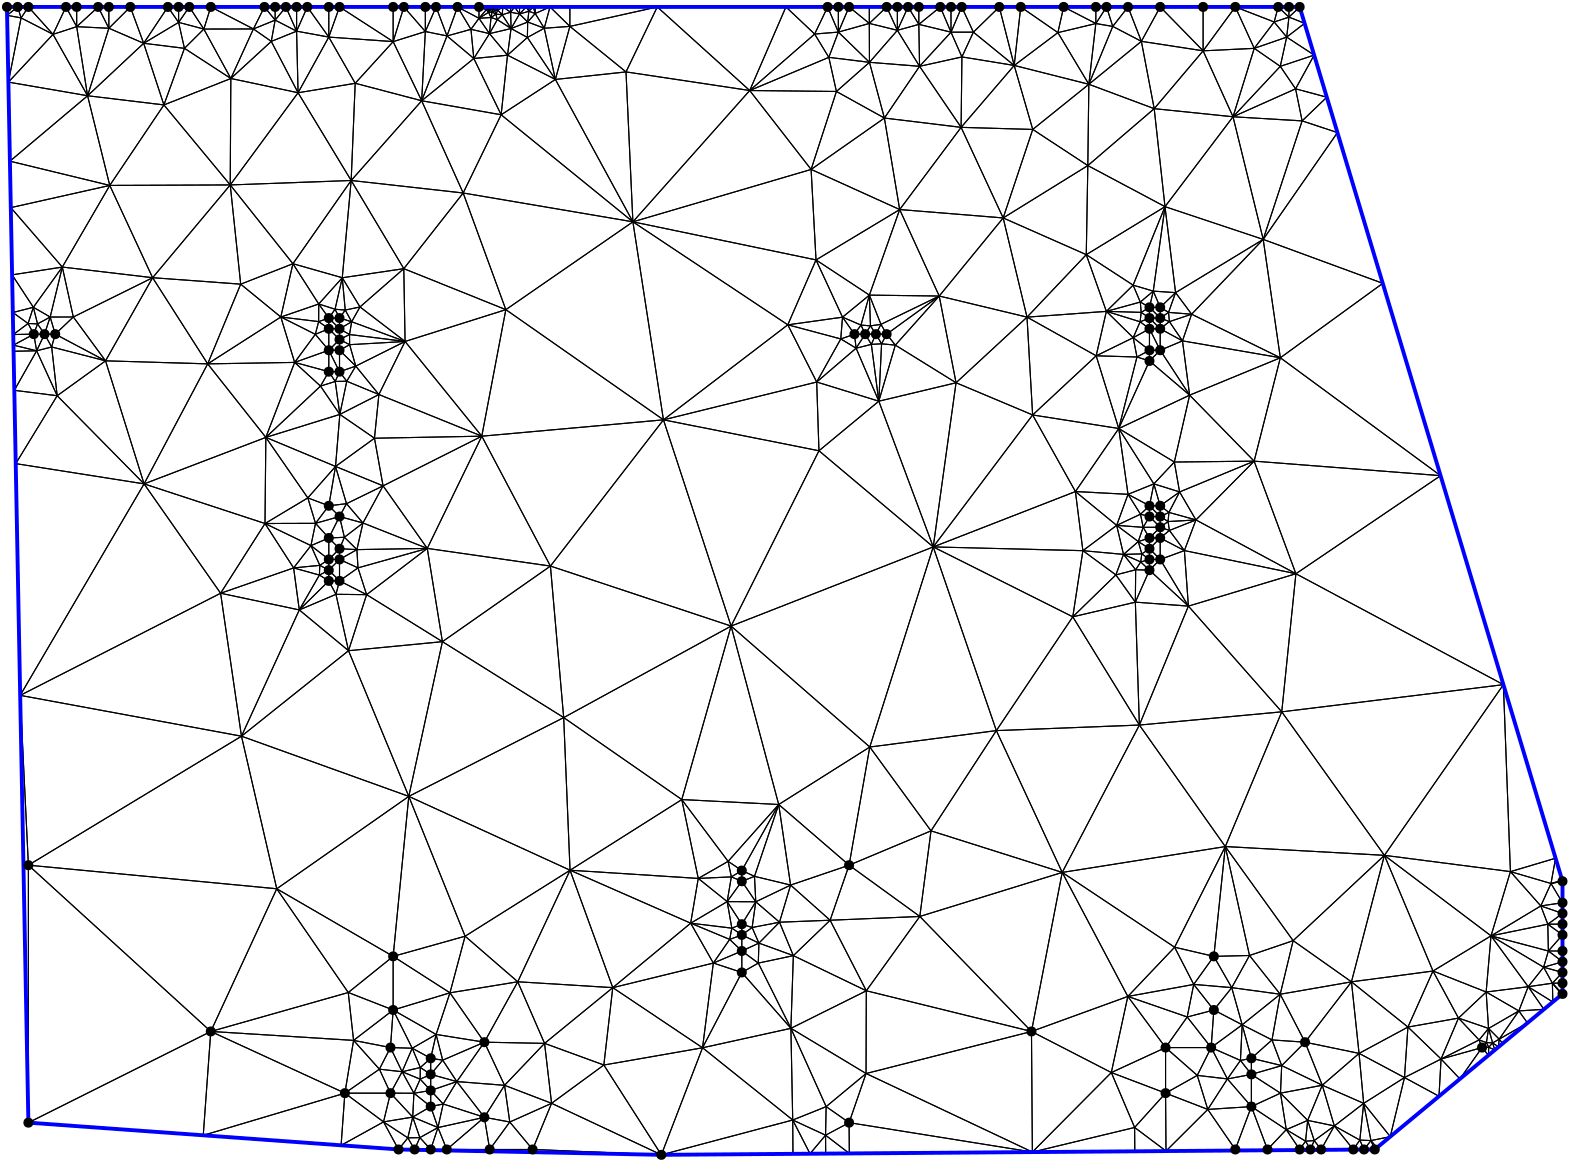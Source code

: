 <?xml version="1.0"?>
<!DOCTYPE ipe SYSTEM "ipe.dtd">
<ipe version="70218" creator="Ipe 7.2.24">
<info created="D:20221020151441" modified="D:20221020151441"/>
<ipestyle name="basic">
<symbol name="mark/disk(sx)" transformations="translations">
<path fill="sym-stroke">
0.6 0 0 0.6 0 0 e
</path>
</symbol>
<anglesize name="22.5 deg" value="22.5"/>
<anglesize name="30 deg" value="30"/>
<anglesize name="45 deg" value="45"/>
<anglesize name="60 deg" value="60"/>
<anglesize name="90 deg" value="90"/>
<arrowsize name="large" value="10"/>
<arrowsize name="small" value="5"/>
<arrowsize name="tiny" value="3"/>
<color name="blue" value="0 0 1"/>
<color name="gray" value="0.745"/>
<color name="green" value="0 1 0"/>
<color name="red" value="1 0 0"/>
<color name="pink" value="1 0.753 0.796"/>
<pen name="heavier" value="0.8"/>
<pen name="fat" value="1.4"/>
<pen name="ultrafat" value="2"/>
<gridsize name="16 pts (~6 mm)" value="16"/>
<gridsize name="32 pts (~12 mm)" value="32"/>
<gridsize name="4 pts" value="4"/>
<gridsize name="8 pts (~3 mm)" value="8"/>
<opacity name="10%" value="0.1"/>
<opacity name="25%" value="0.25"/>
<opacity name="50%" value="0.5"/>
<opacity name="75%" value="0.75"/>
<symbolsize name="large" value="5"/>
<symbolsize name="small" value="2"/>
<symbolsize name="tiny" value="1.1"/>
<textsize name="huge" value="\huge"/>
<textsize name="large" value="\large"/>
<textsize name="small" value="\small"/>
<textsize name="tiny" value="	iny"/>
<tiling name="falling" angle="-60" step="4" width="1"/>
<tiling name="rising" angle="30" step="4" width="1"/>
</ipestyle>
<page>
<layer name="hull"/>
<layer name="constraints"/>
<layer name="triangulation"/>
<layer name="obtuse"/>
<layer name="blub"/>
<layer name="problems"/>
<view layers="hull constraints triangulation obtuse blub" active="triangulation"/>
<path layer="triangulation" stroke="black">
135.724 530.759 m 
131.862 530.759 l 
</path>
<path layer="triangulation" stroke="black">
131.862 530.759 m 
131.862 526.897 l 
</path>
<path layer="triangulation" stroke="black">
131.862 526.897 m 
135.724 530.759 l 
</path>
<path layer="triangulation" stroke="black">
149.898 590.124 m 
148.307 574.395 l 
</path>
<path layer="triangulation" stroke="black">
148.307 574.395 m 
186.942 575.129 l 
</path>
<path layer="triangulation" stroke="black">
186.942 575.129 m 
149.898 590.124 l 
</path>
<path layer="triangulation" stroke="black">
128.212 616.375 m 
131.862 613.793 l 
</path>
<path layer="triangulation" stroke="black">
131.862 613.793 m 
131.862 617.655 l 
</path>
<path layer="triangulation" stroke="black">
131.862 617.655 m 
128.212 616.375 l 
</path>
<path layer="triangulation" stroke="black">
96.3831 665.58 m 
53.0134 665.404 l 
</path>
<path layer="triangulation" stroke="black">
53.0134 665.404 m 
68.4348 632.18 l 
</path>
<path layer="triangulation" stroke="black">
68.4348 632.18 m 
96.3831 665.58 l 
</path>
<path layer="triangulation" stroke="black">
431.172 606.069 m 
427.31 606.069 l 
</path>
<path layer="triangulation" stroke="black">
427.31 606.069 m 
427.31 602.207 l 
</path>
<path layer="triangulation" stroke="black">
427.31 602.207 m 
431.172 606.069 l 
</path>
<path layer="triangulation" stroke="black">
500.023 378.698 m 
483.31 356.966 l 
</path>
<path layer="triangulation" stroke="black">
483.31 356.966 m 
502.759 352.934 l 
</path>
<path layer="triangulation" stroke="black">
502.759 352.934 m 
500.023 378.698 l 
</path>
<path layer="triangulation" stroke="black">
489.103 318.345 m 
485.241 318.345 l 
</path>
<path layer="triangulation" stroke="black">
485.241 318.345 m 
485.243 318.171 l 
</path>
<path layer="triangulation" stroke="black">
485.243 318.171 m 
489.103 318.345 l 
</path>
<path layer="triangulation" stroke="black">
489.521 341.479 m 
483.31 356.966 l 
</path>
<path layer="triangulation" stroke="black">
483.31 356.966 m 
474.908 348.54 l 
</path>
<path layer="triangulation" stroke="black">
474.908 348.54 m 
489.521 341.479 l 
</path>
<path layer="triangulation" stroke="black">
160.318 322.522 m 
156.966 318.345 l 
</path>
<path layer="triangulation" stroke="black">
156.966 318.345 m 
162.759 318.345 l 
</path>
<path layer="triangulation" stroke="black">
162.759 318.345 m 
160.318 322.522 l 
</path>
<path layer="triangulation" stroke="black">
218.715 418.874 m 
216.428 473.826 l 
</path>
<path layer="triangulation" stroke="black">
216.428 473.826 m 
160.662 445.458 l 
</path>
<path layer="triangulation" stroke="black">
160.662 445.458 m 
218.715 418.874 l 
</path>
<path layer="triangulation" stroke="black">
177.951 342.784 m 
168.552 345.379 l 
</path>
<path layer="triangulation" stroke="black">
168.552 345.379 m 
168.552 339.586 l 
</path>
<path layer="triangulation" stroke="black">
168.552 339.586 m 
177.951 342.784 l 
</path>
<path layer="triangulation" stroke="black">
275.615 422.069 m 
276.785 416.478 l 
</path>
<path layer="triangulation" stroke="black">
276.785 416.478 m 
280.552 418.759 l 
</path>
<path layer="triangulation" stroke="black">
280.552 418.759 m 
275.615 422.069 l 
</path>
<path layer="triangulation" stroke="black">
417.969 532.57 m 
423.279 537.196 l 
</path>
<path layer="triangulation" stroke="black">
423.279 537.196 m 
415.499 543.024 l 
</path>
<path layer="triangulation" stroke="black">
415.499 543.024 m 
417.969 532.57 l 
</path>
<path layer="triangulation" stroke="black">
134.448 518.202 m 
145.482 518.077 l 
</path>
<path layer="triangulation" stroke="black">
145.482 518.077 m 
135.724 523.034 l 
</path>
<path layer="triangulation" stroke="black">
135.724 523.034 m 
134.448 518.202 l 
</path>
<path layer="triangulation" stroke="black">
26.6933 605.865 m 
25.6552 611.862 l 
</path>
<path layer="triangulation" stroke="black">
25.6552 611.862 m 
18.3414 607.902 l 
</path>
<path layer="triangulation" stroke="black">
18.3414 607.902 m 
26.6933 605.865 l 
</path>
<path layer="triangulation" stroke="black">
500.023 378.698 m 
474.377 374.232 l 
</path>
<path layer="triangulation" stroke="black">
474.377 374.232 m 
483.31 356.966 l 
</path>
<path layer="triangulation" stroke="black">
483.31 356.966 m 
500.023 378.698 l 
</path>
<path layer="triangulation" stroke="black">
113.127 412.195 m 
23.7241 420.69 l 
</path>
<path layer="triangulation" stroke="black">
23.7241 420.69 m 
89.3793 360.828 l 
</path>
<path layer="triangulation" stroke="black">
89.3793 360.828 m 
113.127 412.195 l 
</path>
<path layer="triangulation" stroke="black">
264.873 415.922 m 
275.615 422.069 l 
</path>
<path layer="triangulation" stroke="black">
275.615 422.069 m 
258.942 444.309 l 
</path>
<path layer="triangulation" stroke="black">
258.942 444.309 m 
264.873 415.922 l 
</path>
<path layer="triangulation" stroke="black">
120.276 720.928 m 
116.414 729.655 l 
</path>
<path layer="triangulation" stroke="black">
116.414 729.655 m 
112.552 724.914 l 
</path>
<path layer="triangulation" stroke="black">
112.552 724.914 m 
120.276 720.928 l 
</path>
<path layer="triangulation" stroke="black">
332.69 729.655 m 
336.552 721.239 l 
</path>
<path layer="triangulation" stroke="black">
336.552 721.239 m 
336.552 729.655 l 
</path>
<path layer="triangulation" stroke="black">
336.552 729.655 m 
332.69 729.655 l 
</path>
<path layer="triangulation" stroke="black">
41.1034 722.555 m 
37.2414 729.655 l 
</path>
<path layer="triangulation" stroke="black">
37.2414 729.655 m 
32.5821 719.79 l 
</path>
<path layer="triangulation" stroke="black">
32.5821 719.79 m 
41.1034 722.555 l 
</path>
<path layer="triangulation" stroke="black">
112.552 724.914 m 
112.552 729.655 l 
</path>
<path layer="triangulation" stroke="black">
112.552 729.655 m 
108.69 729.655 l 
</path>
<path layer="triangulation" stroke="black">
108.69 729.655 m 
112.552 724.914 l 
</path>
<path layer="triangulation" stroke="black">
39.8944 618.041 m 
68.4348 632.18 l 
</path>
<path layer="triangulation" stroke="black">
68.4348 632.18 m 
35.9344 636.013 l 
</path>
<path layer="triangulation" stroke="black">
35.9344 636.013 m 
39.8944 618.041 l 
</path>
<path layer="triangulation" stroke="black">
164.761 343.654 m 
158.257 346.33 l 
</path>
<path layer="triangulation" stroke="black">
158.257 346.33 m 
162.51 338.591 l 
</path>
<path layer="triangulation" stroke="black">
162.51 338.591 m 
164.761 343.654 l 
</path>
<path layer="triangulation" stroke="black">
155.034 717.171 m 
135.724 729.655 l 
</path>
<path layer="triangulation" stroke="black">
135.724 729.655 m 
131.862 718.802 l 
</path>
<path layer="triangulation" stroke="black">
131.862 718.802 m 
155.034 717.171 l 
</path>
<path layer="triangulation" stroke="black">
139.923 667.18 m 
120.804 698.768 l 
</path>
<path layer="triangulation" stroke="black">
120.804 698.768 m 
96.3831 665.58 l 
</path>
<path layer="triangulation" stroke="black">
96.3831 665.58 m 
139.923 667.18 l 
</path>
<path layer="triangulation" stroke="black">
120.276 720.928 m 
124.138 729.655 l 
</path>
<path layer="triangulation" stroke="black">
124.138 729.655 m 
120.276 729.655 l 
</path>
<path layer="triangulation" stroke="black">
120.276 729.655 m 
120.276 720.928 l 
</path>
<path layer="triangulation" stroke="black">
131.862 718.802 m 
131.862 729.655 l 
</path>
<path layer="triangulation" stroke="black">
131.862 729.655 m 
124.138 729.655 l 
</path>
<path layer="triangulation" stroke="black">
124.138 729.655 m 
131.862 718.802 l 
</path>
<path layer="triangulation" stroke="black">
351.621 625.582 m 
332.69 611.862 l 
</path>
<path layer="triangulation" stroke="black">
332.69 611.862 m 
335.815 607.913 l 
</path>
<path layer="triangulation" stroke="black">
335.815 607.913 m 
351.621 625.582 l 
</path>
<path layer="triangulation" stroke="black">
434.492 541.197 m 
431.172 538.483 l 
</path>
<path layer="triangulation" stroke="black">
431.172 538.483 m 
439.882 533.944 l 
</path>
<path layer="triangulation" stroke="black">
439.882 533.944 m 
434.492 541.197 l 
</path>
<path layer="triangulation" stroke="black">
355.862 720.57 m 
344.276 723.379 l 
</path>
<path layer="triangulation" stroke="black">
344.276 723.379 m 
344.544 708.283 l 
</path>
<path layer="triangulation" stroke="black">
344.544 708.283 m 
355.862 720.57 l 
</path>
<path layer="triangulation" stroke="black">
127.014 611.798 m 
119.571 601.689 l 
</path>
<path layer="triangulation" stroke="black">
119.571 601.689 m 
131.862 606.069 l 
</path>
<path layer="triangulation" stroke="black">
131.862 606.069 m 
127.014 611.798 l 
</path>
<path layer="triangulation" stroke="black">
285.581 407.517 m 
280.552 414.897 l 
</path>
<path layer="triangulation" stroke="black">
280.552 414.897 m 
275.279 407.576 l 
</path>
<path layer="triangulation" stroke="black">
275.279 407.576 m 
285.581 407.517 l 
</path>
<path layer="triangulation" stroke="black">
483.153 723.756 m 
477.517 725.992 l 
</path>
<path layer="triangulation" stroke="black">
477.517 725.992 m 
476.708 718.794 l 
</path>
<path layer="triangulation" stroke="black">
476.708 718.794 m 
483.153 723.756 l 
</path>
<path layer="triangulation" stroke="black">
427.31 530.759 m 
427.31 526.897 l 
</path>
<path layer="triangulation" stroke="black">
427.31 526.897 m 
431.172 530.759 l 
</path>
<path layer="triangulation" stroke="black">
431.172 530.759 m 
427.31 530.759 l 
</path>
<path layer="triangulation" stroke="black">
519.112 344.235 m 
531.533 337.5 l 
</path>
<path layer="triangulation" stroke="black">
531.533 337.5 m 
532.281 350.912 l 
</path>
<path layer="triangulation" stroke="black">
532.281 350.912 m 
519.112 344.235 l 
</path>
<path layer="triangulation" stroke="black">
330.871 608.382 m 
329.873 587.726 l 
</path>
<path layer="triangulation" stroke="black">
329.873 587.726 m 
335.815 607.913 l 
</path>
<path layer="triangulation" stroke="black">
335.815 607.913 m 
330.871 608.382 l 
</path>
<path layer="triangulation" stroke="black">
252.343 581.017 m 
186.942 575.129 l 
</path>
<path layer="triangulation" stroke="black">
186.942 575.129 m 
211.653 528.365 l 
</path>
<path layer="triangulation" stroke="black">
211.653 528.365 m 
252.343 581.017 l 
</path>
<path layer="triangulation" stroke="black">
456.921 376.602 m 
463.321 388.179 l 
</path>
<path layer="triangulation" stroke="black">
463.321 388.179 m 
450.483 387.862 l 
</path>
<path layer="triangulation" stroke="black">
450.483 387.862 m 
456.921 376.602 l 
</path>
<path layer="triangulation" stroke="black">
280.552 389.793 m 
286.702 392.636 l 
</path>
<path layer="triangulation" stroke="black">
286.702 392.636 m 
280.552 395.586 l 
</path>
<path layer="triangulation" stroke="black">
280.552 395.586 m 
280.552 389.793 l 
</path>
<path layer="triangulation" stroke="black">
319.256 316.923 m 
385.154 317.418 l 
</path>
<path layer="triangulation" stroke="black">
385.154 317.418 m 
319.172 328 l 
</path>
<path layer="triangulation" stroke="black">
319.172 328 m 
319.256 316.923 l 
</path>
<path layer="triangulation" stroke="black">
151.569 328.277 m 
137.655 338.621 l 
</path>
<path layer="triangulation" stroke="black">
137.655 338.621 m 
136.294 319.843 l 
</path>
<path layer="triangulation" stroke="black">
136.294 319.843 m 
151.569 328.277 l 
</path>
<path layer="triangulation" stroke="black">
486.618 321.545 m 
489.103 318.345 l 
</path>
<path layer="triangulation" stroke="black">
489.103 318.345 m 
493.861 326.823 l 
</path>
<path layer="triangulation" stroke="black">
493.861 326.823 m 
486.618 321.545 l 
</path>
<path layer="triangulation" stroke="black">
464 333.793 m 
458.207 318.345 l 
</path>
<path layer="triangulation" stroke="black">
458.207 318.345 m 
469.793 318.345 l 
</path>
<path layer="triangulation" stroke="black">
469.793 318.345 m 
464 333.793 l 
</path>
<path layer="triangulation" stroke="black">
89.3793 360.828 m 
23.7241 328 l 
</path>
<path layer="triangulation" stroke="black">
23.7241 328 m 
86.67 323.439 l 
</path>
<path layer="triangulation" stroke="black">
86.67 323.439 m 
89.3793 360.828 l 
</path>
<path layer="triangulation" stroke="black">
171.164 326.237 m 
168.552 318.345 l 
</path>
<path layer="triangulation" stroke="black">
168.552 318.345 m 
174.345 318.345 l 
</path>
<path layer="triangulation" stroke="black">
174.345 318.345 m 
171.164 326.237 l 
</path>
<path layer="triangulation" stroke="black">
138.867 374.852 m 
140.789 357.614 l 
</path>
<path layer="triangulation" stroke="black">
140.789 357.614 m 
155.034 368.552 l 
</path>
<path layer="triangulation" stroke="black">
155.034 368.552 m 
138.867 374.852 l 
</path>
<path layer="triangulation" stroke="black">
155.034 368.552 m 
140.789 357.614 l 
</path>
<path layer="triangulation" stroke="black">
140.789 357.614 m 
154.069 355.034 l 
</path>
<path layer="triangulation" stroke="black">
154.069 355.034 m 
155.034 368.552 l 
</path>
<path layer="triangulation" stroke="black">
136.294 319.843 m 
156.966 318.345 l 
</path>
<path layer="triangulation" stroke="black">
156.966 318.345 m 
151.569 328.277 l 
</path>
<path layer="triangulation" stroke="black">
151.569 328.277 m 
136.294 319.843 l 
</path>
<path layer="triangulation" stroke="black">
162.08 330.013 m 
164.64 322.614 l 
</path>
<path layer="triangulation" stroke="black">
164.64 322.614 m 
171.164 326.237 l 
</path>
<path layer="triangulation" stroke="black">
171.164 326.237 m 
162.08 330.013 l 
</path>
<path layer="triangulation" stroke="black">
172.872 350.496 m 
168.552 351.172 l 
</path>
<path layer="triangulation" stroke="black">
168.552 351.172 m 
168.552 345.379 l 
</path>
<path layer="triangulation" stroke="black">
168.552 345.379 m 
172.872 350.496 l 
</path>
<path layer="triangulation" stroke="black">
161.906 354.793 m 
158.257 346.33 l 
</path>
<path layer="triangulation" stroke="black">
158.257 346.33 m 
164.81 347.853 l 
</path>
<path layer="triangulation" stroke="black">
164.81 347.853 m 
161.906 354.793 l 
</path>
<path layer="triangulation" stroke="black">
164.761 343.654 m 
168.552 339.586 l 
</path>
<path layer="triangulation" stroke="black">
168.552 339.586 m 
168.552 345.379 l 
</path>
<path layer="triangulation" stroke="black">
168.552 345.379 m 
164.761 343.654 l 
</path>
<path layer="triangulation" stroke="black">
413.572 346.039 m 
385.154 317.418 l 
</path>
<path layer="triangulation" stroke="black">
385.154 317.418 m 
421.962 326.272 l 
</path>
<path layer="triangulation" stroke="black">
421.962 326.272 m 
413.572 346.039 l 
</path>
<path layer="triangulation" stroke="black">
162.51 338.591 m 
168.552 339.586 l 
</path>
<path layer="triangulation" stroke="black">
168.552 339.586 m 
164.761 343.654 l 
</path>
<path layer="triangulation" stroke="black">
164.761 343.654 m 
162.51 338.591 l 
</path>
<path layer="triangulation" stroke="black">
189.793 318.345 m 
187.862 329.931 l 
</path>
<path layer="triangulation" stroke="black">
187.862 329.931 m 
174.345 318.345 l 
</path>
<path layer="triangulation" stroke="black">
174.345 318.345 m 
189.793 318.345 l 
</path>
<path layer="triangulation" stroke="black">
189.779 317.675 m 
174.345 318.345 l 
</path>
<path layer="triangulation" stroke="black">
174.345 318.345 m 
174.338 317.99 l 
</path>
<path layer="triangulation" stroke="black">
174.338 317.99 m 
189.779 317.675 l 
</path>
<path layer="triangulation" stroke="black">
168.547 318.108 m 
162.759 318.345 l 
</path>
<path layer="triangulation" stroke="black">
162.759 318.345 m 
162.756 318.227 l 
</path>
<path layer="triangulation" stroke="black">
162.756 318.227 m 
168.547 318.108 l 
</path>
<path layer="triangulation" stroke="black">
168.552 318.345 m 
174.338 317.99 l 
</path>
<path layer="triangulation" stroke="black">
174.338 317.99 m 
174.345 318.345 l 
</path>
<path layer="triangulation" stroke="black">
174.345 318.345 m 
168.552 318.345 l 
</path>
<path layer="triangulation" stroke="black">
212.068 334.959 m 
197.019 328.234 l 
</path>
<path layer="triangulation" stroke="black">
197.019 328.234 m 
205.241 318.345 l 
</path>
<path layer="triangulation" stroke="black">
205.241 318.345 m 
212.068 334.959 l 
</path>
<path layer="triangulation" stroke="black">
173.044 334.719 m 
168.552 339.586 l 
</path>
<path layer="triangulation" stroke="black">
168.552 339.586 m 
168.552 333.793 l 
</path>
<path layer="triangulation" stroke="black">
168.552 333.793 m 
173.044 334.719 l 
</path>
<path layer="triangulation" stroke="black">
189.779 317.675 m 
189.793 318.345 l 
</path>
<path layer="triangulation" stroke="black">
189.793 318.345 m 
174.345 318.345 l 
</path>
<path layer="triangulation" stroke="black">
174.345 318.345 m 
189.779 317.675 l 
</path>
<path layer="triangulation" stroke="black">
197.019 328.234 m 
195.138 341.441 l 
</path>
<path layer="triangulation" stroke="black">
195.138 341.441 m 
187.862 329.931 l 
</path>
<path layer="triangulation" stroke="black">
187.862 329.931 m 
197.019 328.234 l 
</path>
<path layer="triangulation" stroke="black">
205.241 318.345 m 
197.019 328.234 l 
</path>
<path layer="triangulation" stroke="black">
197.019 328.234 m 
189.793 318.345 l 
</path>
<path layer="triangulation" stroke="black">
189.793 318.345 m 
205.241 318.345 l 
</path>
<path layer="triangulation" stroke="black">
177.951 342.784 m 
172.872 350.496 l 
</path>
<path layer="triangulation" stroke="black">
172.872 350.496 m 
168.552 345.379 l 
</path>
<path layer="triangulation" stroke="black">
168.552 345.379 m 
177.951 342.784 l 
</path>
<path layer="triangulation" stroke="black">
171.164 326.237 m 
168.552 333.793 l 
</path>
<path layer="triangulation" stroke="black">
168.552 333.793 m 
162.08 330.013 l 
</path>
<path layer="triangulation" stroke="black">
162.08 330.013 m 
171.164 326.237 l 
</path>
<path layer="triangulation" stroke="black">
171.164 326.237 m 
187.862 329.931 l 
</path>
<path layer="triangulation" stroke="black">
187.862 329.931 m 
173.044 334.719 l 
</path>
<path layer="triangulation" stroke="black">
173.044 334.719 m 
171.164 326.237 l 
</path>
<path layer="triangulation" stroke="black">
150.08 347.249 m 
154.069 355.034 l 
</path>
<path layer="triangulation" stroke="black">
154.069 355.034 m 
140.789 357.614 l 
</path>
<path layer="triangulation" stroke="black">
140.789 357.614 m 
150.08 347.249 l 
</path>
<path layer="triangulation" stroke="black">
170.5 359.746 m 
168.552 351.172 l 
</path>
<path layer="triangulation" stroke="black">
168.552 351.172 m 
172.872 350.496 l 
</path>
<path layer="triangulation" stroke="black">
172.872 350.496 m 
170.5 359.746 l 
</path>
<path layer="triangulation" stroke="black">
160.662 445.458 m 
113.127 412.195 l 
</path>
<path layer="triangulation" stroke="black">
113.127 412.195 m 
155.034 387.862 l 
</path>
<path layer="triangulation" stroke="black">
155.034 387.862 m 
160.662 445.458 l 
</path>
<path layer="triangulation" stroke="black">
187.862 356.966 m 
170.5 359.746 l 
</path>
<path layer="triangulation" stroke="black">
170.5 359.746 m 
172.872 350.496 l 
</path>
<path layer="triangulation" stroke="black">
172.872 350.496 m 
187.862 356.966 l 
</path>
<path layer="triangulation" stroke="black">
100.427 467.122 m 
23.7241 420.69 l 
</path>
<path layer="triangulation" stroke="black">
23.7241 420.69 m 
113.127 412.195 l 
</path>
<path layer="triangulation" stroke="black">
113.127 412.195 m 
100.427 467.122 l 
</path>
<path layer="triangulation" stroke="black">
155.034 368.552 m 
161.906 354.793 l 
</path>
<path layer="triangulation" stroke="black">
161.906 354.793 m 
170.5 359.746 l 
</path>
<path layer="triangulation" stroke="black">
170.5 359.746 m 
155.034 368.552 l 
</path>
<path layer="triangulation" stroke="black">
276.184 393.969 m 
280.552 389.793 l 
</path>
<path layer="triangulation" stroke="black">
280.552 389.793 m 
280.552 395.586 l 
</path>
<path layer="triangulation" stroke="black">
280.552 395.586 m 
276.184 393.969 l 
</path>
<path layer="triangulation" stroke="black">
286.488 385.445 m 
280.552 389.793 l 
</path>
<path layer="triangulation" stroke="black">
280.552 389.793 m 
280.552 382.069 l 
</path>
<path layer="triangulation" stroke="black">
280.552 382.069 m 
286.488 385.445 l 
</path>
<path layer="triangulation" stroke="black">
419.585 554.203 m 
400.65 555.197 l 
</path>
<path layer="triangulation" stroke="black">
400.65 555.197 m 
415.499 543.024 l 
</path>
<path layer="triangulation" stroke="black">
415.499 543.024 m 
419.585 554.203 l 
</path>
<path layer="triangulation" stroke="black">
151.403 557.251 m 
148.307 574.395 l 
</path>
<path layer="triangulation" stroke="black">
148.307 574.395 m 
134.289 564.234 l 
</path>
<path layer="triangulation" stroke="black">
134.289 564.234 m 
151.403 557.251 l 
</path>
<path layer="triangulation" stroke="black">
276.96 398.018 m 
276.184 393.969 l 
</path>
<path layer="triangulation" stroke="black">
276.184 393.969 m 
280.552 395.586 l 
</path>
<path layer="triangulation" stroke="black">
280.552 395.586 m 
276.96 398.018 l 
</path>
<path layer="triangulation" stroke="black">
433.26 317.78 m 
433.103 338.621 l 
</path>
<path layer="triangulation" stroke="black">
433.103 338.621 m 
421.962 326.272 l 
</path>
<path layer="triangulation" stroke="black">
421.962 326.272 m 
433.26 317.78 l 
</path>
<path layer="triangulation" stroke="black">
276.96 398.018 m 
280.552 395.586 l 
</path>
<path layer="triangulation" stroke="black">
280.552 395.586 m 
280.552 399.448 l 
</path>
<path layer="triangulation" stroke="black">
280.552 399.448 m 
276.96 398.018 l 
</path>
<path layer="triangulation" stroke="black">
286.488 385.445 m 
299.107 388.125 l 
</path>
<path layer="triangulation" stroke="black">
299.107 388.125 m 
286.702 392.636 l 
</path>
<path layer="triangulation" stroke="black">
286.702 392.636 m 
286.488 385.445 l 
</path>
<path layer="triangulation" stroke="black">
172.769 501.158 m 
145.482 518.077 l 
</path>
<path layer="triangulation" stroke="black">
145.482 518.077 m 
138.964 497.906 l 
</path>
<path layer="triangulation" stroke="black">
138.964 497.906 m 
172.769 501.158 l 
</path>
<path layer="triangulation" stroke="black">
135.724 534.621 m 
131.862 530.759 l 
</path>
<path layer="triangulation" stroke="black">
131.862 530.759 m 
135.724 530.759 l 
</path>
<path layer="triangulation" stroke="black">
135.724 530.759 m 
135.724 534.621 l 
</path>
<path layer="triangulation" stroke="black">
137.479 538.737 m 
131.862 538.483 l 
</path>
<path layer="triangulation" stroke="black">
131.862 538.483 m 
135.724 534.621 l 
</path>
<path layer="triangulation" stroke="black">
135.724 534.621 m 
137.479 538.737 l 
</path>
<path layer="triangulation" stroke="black">
124.309 552.913 m 
108.9 543.687 l 
</path>
<path layer="triangulation" stroke="black">
108.9 543.687 m 
127.087 543.763 l 
</path>
<path layer="triangulation" stroke="black">
127.087 543.763 m 
124.309 552.913 l 
</path>
<path layer="triangulation" stroke="black">
135.724 530.759 m 
131.862 526.897 l 
</path>
<path layer="triangulation" stroke="black">
131.862 526.897 m 
135.724 523.034 l 
</path>
<path layer="triangulation" stroke="black">
135.724 523.034 m 
135.724 530.759 l 
</path>
<path layer="triangulation" stroke="black">
92.9127 518.586 m 
108.9 543.687 l 
</path>
<path layer="triangulation" stroke="black">
108.9 543.687 m 
65.3661 557.957 l 
</path>
<path layer="triangulation" stroke="black">
65.3661 557.957 m 
92.9127 518.586 l 
</path>
<path layer="triangulation" stroke="black">
125.433 535.733 m 
131.862 530.759 l 
</path>
<path layer="triangulation" stroke="black">
131.862 530.759 m 
131.862 538.483 l 
</path>
<path layer="triangulation" stroke="black">
131.862 538.483 m 
125.433 535.733 l 
</path>
<path layer="triangulation" stroke="black">
140.789 357.614 m 
89.3793 360.828 l 
</path>
<path layer="triangulation" stroke="black">
89.3793 360.828 m 
137.655 338.621 l 
</path>
<path layer="triangulation" stroke="black">
137.655 338.621 m 
140.789 357.614 l 
</path>
<path layer="triangulation" stroke="black">
23.7241 420.69 m 
23.7241 328 l 
</path>
<path layer="triangulation" stroke="black">
23.7241 328 m 
89.3793 360.828 l 
</path>
<path layer="triangulation" stroke="black">
89.3793 360.828 m 
23.7241 420.69 l 
</path>
<path layer="triangulation" stroke="black">
135.724 523.034 m 
131.862 526.897 l 
</path>
<path layer="triangulation" stroke="black">
131.862 526.897 m 
131.862 523.034 l 
</path>
<path layer="triangulation" stroke="black">
131.862 523.034 m 
135.724 523.034 l 
</path>
<path layer="triangulation" stroke="black">
127.087 543.763 m 
131.862 538.483 l 
</path>
<path layer="triangulation" stroke="black">
131.862 538.483 m 
135.724 546.207 l 
</path>
<path layer="triangulation" stroke="black">
135.724 546.207 m 
127.087 543.763 l 
</path>
<path layer="triangulation" stroke="black">
135.724 534.621 m 
131.862 538.483 l 
</path>
<path layer="triangulation" stroke="black">
131.862 538.483 m 
131.862 530.759 l 
</path>
<path layer="triangulation" stroke="black">
131.862 530.759 m 
135.724 534.621 l 
</path>
<path layer="triangulation" stroke="black">
119.197 527.708 m 
125.433 535.733 l 
</path>
<path layer="triangulation" stroke="black">
125.433 535.733 m 
108.9 543.687 l 
</path>
<path layer="triangulation" stroke="black">
108.9 543.687 m 
119.197 527.708 l 
</path>
<path layer="triangulation" stroke="black">
27.0178 615.557 m 
25.6552 611.862 l 
</path>
<path layer="triangulation" stroke="black">
25.6552 611.862 m 
29.5172 611.862 l 
</path>
<path layer="triangulation" stroke="black">
29.5172 611.862 m 
27.0178 615.557 l 
</path>
<path layer="triangulation" stroke="black">
26.6933 605.865 m 
29.5172 611.862 l 
</path>
<path layer="triangulation" stroke="black">
29.5172 611.862 m 
25.6552 611.862 l 
</path>
<path layer="triangulation" stroke="black">
25.6552 611.862 m 
26.6933 605.865 l 
</path>
<path layer="triangulation" stroke="black">
77.7931 724.097 m 
65.2193 716.57 l 
</path>
<path layer="triangulation" stroke="black">
65.2193 716.57 m 
79.8994 714.754 l 
</path>
<path layer="triangulation" stroke="black">
79.8994 714.754 m 
77.7931 724.097 l 
</path>
<path layer="triangulation" stroke="black">
72.5065 694.38 m 
96.3831 665.58 l 
</path>
<path layer="triangulation" stroke="black">
96.3831 665.58 m 
96.5996 703.897 l 
</path>
<path layer="triangulation" stroke="black">
96.5996 703.897 m 
72.5065 694.38 l 
</path>
<path layer="triangulation" stroke="black">
114.591 618.029 m 
119.571 601.689 l 
</path>
<path layer="triangulation" stroke="black">
119.571 601.689 m 
127.014 611.798 l 
</path>
<path layer="triangulation" stroke="black">
127.014 611.798 m 
114.591 618.029 l 
</path>
<path layer="triangulation" stroke="black">
65.2193 716.57 m 
73.931 729.655 l 
</path>
<path layer="triangulation" stroke="black">
73.931 729.655 m 
60.4138 729.655 l 
</path>
<path layer="triangulation" stroke="black">
60.4138 729.655 m 
65.2193 716.57 l 
</path>
<path layer="triangulation" stroke="black">
21.0889 725.7 m 
23.7241 729.655 l 
</path>
<path layer="triangulation" stroke="black">
23.7241 729.655 m 
19.8621 729.655 l 
</path>
<path layer="triangulation" stroke="black">
19.8621 729.655 m 
21.0889 725.7 l 
</path>
<path layer="triangulation" stroke="black">
32.5821 719.79 m 
37.2414 729.655 l 
</path>
<path layer="triangulation" stroke="black">
37.2414 729.655 m 
23.7241 729.655 l 
</path>
<path layer="triangulation" stroke="black">
23.7241 729.655 m 
32.5821 719.79 l 
</path>
<path layer="triangulation" stroke="black">
21.9423 420.655 m 
23.7241 328 l 
</path>
<path layer="triangulation" stroke="black">
23.7241 328 m 
23.7241 420.69 l 
</path>
<path layer="triangulation" stroke="black">
23.7241 420.69 m 
21.9423 420.655 l 
</path>
<path layer="triangulation" stroke="black">
21.0889 725.7 m 
32.5821 719.79 l 
</path>
<path layer="triangulation" stroke="black">
32.5821 719.79 m 
23.7241 729.655 l 
</path>
<path layer="triangulation" stroke="black">
23.7241 729.655 m 
21.0889 725.7 l 
</path>
<path layer="triangulation" stroke="black">
41.1034 722.555 m 
32.5821 719.79 l 
</path>
<path layer="triangulation" stroke="black">
32.5821 719.79 m 
45.0312 697.681 l 
</path>
<path layer="triangulation" stroke="black">
45.0312 697.681 m 
41.1034 722.555 l 
</path>
<path layer="triangulation" stroke="black">
96.5996 703.897 m 
111.159 717.255 l 
</path>
<path layer="triangulation" stroke="black">
111.159 717.255 m 
104.728 721.732 l 
</path>
<path layer="triangulation" stroke="black">
104.728 721.732 m 
96.5996 703.897 l 
</path>
<path layer="triangulation" stroke="black">
79.8994 714.754 m 
72.5065 694.38 l 
</path>
<path layer="triangulation" stroke="black">
72.5065 694.38 m 
96.5996 703.897 l 
</path>
<path layer="triangulation" stroke="black">
96.5996 703.897 m 
79.8994 714.754 l 
</path>
<path layer="triangulation" stroke="black">
52.6897 721.978 m 
60.4138 729.655 l 
</path>
<path layer="triangulation" stroke="black">
60.4138 729.655 m 
52.6897 729.655 l 
</path>
<path layer="triangulation" stroke="black">
52.6897 729.655 m 
52.6897 721.978 l 
</path>
<path layer="triangulation" stroke="black">
77.7931 724.097 m 
73.931 729.655 l 
</path>
<path layer="triangulation" stroke="black">
73.931 729.655 m 
65.2193 716.57 l 
</path>
<path layer="triangulation" stroke="black">
65.2193 716.57 m 
77.7931 724.097 l 
</path>
<path layer="triangulation" stroke="black">
158.897 729.655 m 
155.034 729.655 l 
</path>
<path layer="triangulation" stroke="black">
155.034 729.655 m 
155.034 717.171 l 
</path>
<path layer="triangulation" stroke="black">
155.034 717.171 m 
158.897 729.655 l 
</path>
<path layer="triangulation" stroke="black">
131.862 606.069 m 
131.862 598.345 l 
</path>
<path layer="triangulation" stroke="black">
131.862 598.345 m 
135.724 598.345 l 
</path>
<path layer="triangulation" stroke="black">
135.724 598.345 m 
131.862 606.069 l 
</path>
<path layer="triangulation" stroke="black">
128.212 616.375 m 
127.014 611.798 l 
</path>
<path layer="triangulation" stroke="black">
127.014 611.798 m 
131.862 613.793 l 
</path>
<path layer="triangulation" stroke="black">
131.862 613.793 m 
128.212 616.375 l 
</path>
<path layer="triangulation" stroke="black">
137.782 620.532 m 
135.724 617.655 l 
</path>
<path layer="triangulation" stroke="black">
135.724 617.655 m 
140.09 616.325 l 
</path>
<path layer="triangulation" stroke="black">
140.09 616.325 m 
137.782 620.532 l 
</path>
<path layer="triangulation" stroke="black">
120.276 720.928 m 
112.552 724.914 l 
</path>
<path layer="triangulation" stroke="black">
112.552 724.914 m 
111.159 717.255 l 
</path>
<path layer="triangulation" stroke="black">
111.159 717.255 m 
120.276 720.928 l 
</path>
<path layer="triangulation" stroke="black">
139.331 611.721 m 
135.724 613.793 l 
</path>
<path layer="triangulation" stroke="black">
135.724 613.793 m 
135.724 609.931 l 
</path>
<path layer="triangulation" stroke="black">
135.724 609.931 m 
139.331 611.721 l 
</path>
<path layer="triangulation" stroke="black">
139.331 611.721 m 
140.09 616.325 l 
</path>
<path layer="triangulation" stroke="black">
140.09 616.325 m 
135.724 613.793 l 
</path>
<path layer="triangulation" stroke="black">
135.724 613.793 m 
139.331 611.721 l 
</path>
<path layer="triangulation" stroke="black">
158.897 729.655 m 
155.034 717.171 l 
</path>
<path layer="triangulation" stroke="black">
155.034 717.171 m 
166.621 720.8 l 
</path>
<path layer="triangulation" stroke="black">
166.621 720.8 m 
158.897 729.655 l 
</path>
<path layer="triangulation" stroke="black">
166.621 729.655 m 
166.621 720.8 l 
</path>
<path layer="triangulation" stroke="black">
166.621 720.8 m 
170.483 729.655 l 
</path>
<path layer="triangulation" stroke="black">
170.483 729.655 m 
166.621 729.655 l 
</path>
<path layer="triangulation" stroke="black">
189.69 729.313 m 
189.608 729.489 l 
</path>
<path layer="triangulation" stroke="black">
189.608 729.489 m 
189.287 729.224 l 
</path>
<path layer="triangulation" stroke="black">
189.287 729.224 m 
189.69 729.313 l 
</path>
<path layer="triangulation" stroke="black">
140.09 616.325 m 
139.331 611.721 l 
</path>
<path layer="triangulation" stroke="black">
139.331 611.721 m 
159.323 609.23 l 
</path>
<path layer="triangulation" stroke="black">
159.323 609.23 m 
140.09 616.325 l 
</path>
<path layer="triangulation" stroke="black">
135.724 613.793 m 
131.862 617.655 l 
</path>
<path layer="triangulation" stroke="black">
131.862 617.655 m 
131.862 613.793 l 
</path>
<path layer="triangulation" stroke="black">
131.862 613.793 m 
135.724 613.793 l 
</path>
<path layer="triangulation" stroke="black">
139.364 608.074 m 
141.572 600.366 l 
</path>
<path layer="triangulation" stroke="black">
141.572 600.366 m 
159.323 609.23 l 
</path>
<path layer="triangulation" stroke="black">
159.323 609.23 m 
139.364 608.074 l 
</path>
<path layer="triangulation" stroke="black">
135.724 617.655 m 
131.862 617.655 l 
</path>
<path layer="triangulation" stroke="black">
131.862 617.655 m 
135.724 613.793 l 
</path>
<path layer="triangulation" stroke="black">
135.724 613.793 m 
135.724 617.655 l 
</path>
<path layer="triangulation" stroke="black">
135.724 609.931 m 
131.862 613.793 l 
</path>
<path layer="triangulation" stroke="black">
131.862 613.793 m 
131.862 606.069 l 
</path>
<path layer="triangulation" stroke="black">
131.862 606.069 m 
135.724 609.931 l 
</path>
<path layer="triangulation" stroke="black">
135.724 609.931 m 
135.724 613.793 l 
</path>
<path layer="triangulation" stroke="black">
135.724 613.793 m 
131.862 613.793 l 
</path>
<path layer="triangulation" stroke="black">
131.862 613.793 m 
135.724 609.931 l 
</path>
<path layer="triangulation" stroke="black">
142.376 527.727 m 
135.724 523.034 l 
</path>
<path layer="triangulation" stroke="black">
135.724 523.034 m 
145.482 518.077 l 
</path>
<path layer="triangulation" stroke="black">
145.482 518.077 m 
142.376 527.727 l 
</path>
<path layer="triangulation" stroke="black">
134.186 594.838 m 
131.862 598.345 l 
</path>
<path layer="triangulation" stroke="black">
131.862 598.345 m 
128.875 593.157 l 
</path>
<path layer="triangulation" stroke="black">
128.875 593.157 m 
134.186 594.838 l 
</path>
<path layer="triangulation" stroke="black">
135.724 546.207 m 
131.862 550.069 l 
</path>
<path layer="triangulation" stroke="black">
131.862 550.069 m 
127.087 543.763 l 
</path>
<path layer="triangulation" stroke="black">
127.087 543.763 m 
135.724 546.207 l 
</path>
<path layer="triangulation" stroke="black">
135.724 546.207 m 
138.24 550.833 l 
</path>
<path layer="triangulation" stroke="black">
138.24 550.833 m 
131.862 550.069 l 
</path>
<path layer="triangulation" stroke="black">
131.862 550.069 m 
135.724 546.207 l 
</path>
<path layer="triangulation" stroke="black">
135.724 609.931 m 
131.862 606.069 l 
</path>
<path layer="triangulation" stroke="black">
131.862 606.069 m 
135.724 606.069 l 
</path>
<path layer="triangulation" stroke="black">
135.724 606.069 m 
135.724 609.931 l 
</path>
<path layer="triangulation" stroke="black">
144.168 543.878 m 
135.724 546.207 l 
</path>
<path layer="triangulation" stroke="black">
135.724 546.207 m 
137.479 538.737 l 
</path>
<path layer="triangulation" stroke="black">
137.479 538.737 m 
144.168 543.878 l 
</path>
<path layer="triangulation" stroke="black">
135.724 606.069 m 
131.862 606.069 l 
</path>
<path layer="triangulation" stroke="black">
131.862 606.069 m 
135.724 598.345 l 
</path>
<path layer="triangulation" stroke="black">
135.724 598.345 m 
135.724 606.069 l 
</path>
<path layer="triangulation" stroke="black">
142.376 527.727 m 
167.315 534.727 l 
</path>
<path layer="triangulation" stroke="black">
167.315 534.727 m 
141.985 534.294 l 
</path>
<path layer="triangulation" stroke="black">
141.985 534.294 m 
142.376 527.727 l 
</path>
<path layer="triangulation" stroke="black">
344.276 723.379 m 
355.862 720.57 l 
</path>
<path layer="triangulation" stroke="black">
355.862 720.57 m 
352 729.655 l 
</path>
<path layer="triangulation" stroke="black">
352 729.655 m 
344.276 723.379 l 
</path>
<path layer="triangulation" stroke="black">
348.662 433.046 m 
319.172 420.69 l 
</path>
<path layer="triangulation" stroke="black">
319.172 420.69 m 
344.632 402.235 l 
</path>
<path layer="triangulation" stroke="black">
344.632 402.235 m 
348.662 433.046 l 
</path>
<path layer="triangulation" stroke="black">
378.612 708.593 m 
380.966 729.655 l 
</path>
<path layer="triangulation" stroke="black">
380.966 729.655 m 
373.241 729.655 l 
</path>
<path layer="triangulation" stroke="black">
373.241 729.655 m 
378.612 708.593 l 
</path>
<path layer="triangulation" stroke="black">
329.873 587.726 m 
307.509 594.63 l 
</path>
<path layer="triangulation" stroke="black">
307.509 594.63 m 
308.325 569.878 l 
</path>
<path layer="triangulation" stroke="black">
308.325 569.878 m 
329.873 587.726 l 
</path>
<path layer="triangulation" stroke="black">
373.241 729.655 m 
363.919 720.578 l 
</path>
<path layer="triangulation" stroke="black">
363.919 720.578 m 
378.612 708.593 l 
</path>
<path layer="triangulation" stroke="black">
378.612 708.593 m 
373.241 729.655 l 
</path>
<path layer="triangulation" stroke="black">
432.899 657.756 m 
404.557 640.478 l 
</path>
<path layer="triangulation" stroke="black">
404.557 640.478 m 
421.419 629.497 l 
</path>
<path layer="triangulation" stroke="black">
421.419 629.497 m 
432.899 657.756 l 
</path>
<path layer="triangulation" stroke="black">
332.69 729.655 m 
326.45 723.724 l 
</path>
<path layer="triangulation" stroke="black">
326.45 723.724 m 
336.552 721.239 l 
</path>
<path layer="triangulation" stroke="black">
336.552 721.239 m 
332.69 729.655 l 
</path>
<path layer="triangulation" stroke="black">
324.966 611.862 m 
321.103 611.862 l 
</path>
<path layer="triangulation" stroke="black">
321.103 611.862 m 
321.699 606.806 l 
</path>
<path layer="triangulation" stroke="black">
321.699 606.806 m 
324.966 611.862 l 
</path>
<path layer="triangulation" stroke="black">
424.324 619.702 m 
424.007 623.421 l 
</path>
<path layer="triangulation" stroke="black">
424.007 623.421 m 
411.794 620.069 l 
</path>
<path layer="triangulation" stroke="black">
411.794 620.069 m 
424.324 619.702 l 
</path>
<path layer="triangulation" stroke="black">
330.638 615.392 m 
328.828 611.862 l 
</path>
<path layer="triangulation" stroke="black">
328.828 611.862 m 
332.69 611.862 l 
</path>
<path layer="triangulation" stroke="black">
332.69 611.862 m 
330.638 615.392 l 
</path>
<path layer="triangulation" stroke="black">
344.544 708.283 m 
331.879 689.655 l 
</path>
<path layer="triangulation" stroke="black">
331.879 689.655 m 
359.5 686.309 l 
</path>
<path layer="triangulation" stroke="black">
359.5 686.309 m 
344.544 708.283 l 
</path>
<path layer="triangulation" stroke="black">
326.863 614.846 m 
323.452 615.132 l 
</path>
<path layer="triangulation" stroke="black">
323.452 615.132 m 
324.966 611.862 l 
</path>
<path layer="triangulation" stroke="black">
324.966 611.862 m 
326.863 614.846 l 
</path>
<path layer="triangulation" stroke="black">
315.31 720.602 m 
306.77 719.9 l 
</path>
<path layer="triangulation" stroke="black">
306.77 719.9 m 
311.876 711.51 l 
</path>
<path layer="triangulation" stroke="black">
311.876 711.51 m 
315.31 720.602 l 
</path>
<path layer="triangulation" stroke="black">
405.116 672.547 m 
385.284 685.557 l 
</path>
<path layer="triangulation" stroke="black">
385.284 685.557 m 
374.64 653.694 l 
</path>
<path layer="triangulation" stroke="black">
374.64 653.694 m 
405.116 672.547 l 
</path>
<path layer="triangulation" stroke="black">
357.677 594.362 m 
351.621 625.582 l 
</path>
<path layer="triangulation" stroke="black">
351.621 625.582 m 
335.815 607.913 l 
</path>
<path layer="triangulation" stroke="black">
335.815 607.913 m 
357.677 594.362 l 
</path>
<path layer="triangulation" stroke="black">
363.919 720.578 m 
359.786 711.663 l 
</path>
<path layer="triangulation" stroke="black">
359.786 711.663 m 
378.612 708.593 l 
</path>
<path layer="triangulation" stroke="black">
378.612 708.593 m 
363.919 720.578 l 
</path>
<path layer="triangulation" stroke="black">
380.966 729.655 m 
394.337 720.411 l 
</path>
<path layer="triangulation" stroke="black">
394.337 720.411 m 
396.414 729.655 l 
</path>
<path layer="triangulation" stroke="black">
396.414 729.655 m 
380.966 729.655 l 
</path>
<path layer="triangulation" stroke="black">
326.508 709.717 m 
336.552 721.239 l 
</path>
<path layer="triangulation" stroke="black">
336.552 721.239 m 
326.45 723.724 l 
</path>
<path layer="triangulation" stroke="black">
326.45 723.724 m 
326.508 709.717 l 
</path>
<path layer="triangulation" stroke="black">
355.862 729.655 m 
352 729.655 l 
</path>
<path layer="triangulation" stroke="black">
352 729.655 m 
355.862 720.57 l 
</path>
<path layer="triangulation" stroke="black">
355.862 720.57 m 
355.862 729.655 l 
</path>
<path layer="triangulation" stroke="black">
457.385 690.115 m 
465.027 714.753 l 
</path>
<path layer="triangulation" stroke="black">
465.027 714.753 m 
446.621 713.857 l 
</path>
<path layer="triangulation" stroke="black">
446.621 713.857 m 
457.385 690.115 l 
</path>
<path layer="triangulation" stroke="black">
427.31 613.793 m 
427.31 606.069 l 
</path>
<path layer="triangulation" stroke="black">
427.31 606.069 m 
431.172 606.069 l 
</path>
<path layer="triangulation" stroke="black">
431.172 606.069 m 
427.31 613.793 l 
</path>
<path layer="triangulation" stroke="black">
427.31 621.517 m 
427.31 617.655 l 
</path>
<path layer="triangulation" stroke="black">
427.31 617.655 m 
431.172 617.655 l 
</path>
<path layer="triangulation" stroke="black">
431.172 617.655 m 
427.31 621.517 l 
</path>
<path layer="triangulation" stroke="black">
385.246 582.769 m 
416.253 577.889 l 
</path>
<path layer="triangulation" stroke="black">
416.253 577.889 m 
408.118 604.064 l 
</path>
<path layer="triangulation" stroke="black">
408.118 604.064 m 
385.246 582.769 l 
</path>
<path layer="triangulation" stroke="black">
429.01 693.035 m 
405.483 701.812 l 
</path>
<path layer="triangulation" stroke="black">
405.483 701.812 m 
405.116 672.547 l 
</path>
<path layer="triangulation" stroke="black">
405.116 672.547 m 
429.01 693.035 l 
</path>
<path layer="triangulation" stroke="black">
411.862 729.655 m 
414.091 722.642 l 
</path>
<path layer="triangulation" stroke="black">
414.091 722.642 m 
419.586 729.655 l 
</path>
<path layer="triangulation" stroke="black">
419.586 729.655 m 
411.862 729.655 l 
</path>
<path layer="triangulation" stroke="black">
446.621 713.857 m 
431.172 729.655 l 
</path>
<path layer="triangulation" stroke="black">
431.172 729.655 m 
424.394 717.276 l 
</path>
<path layer="triangulation" stroke="black">
424.394 717.276 m 
446.621 713.857 l 
</path>
<path layer="triangulation" stroke="black">
431.172 613.793 m 
439.192 609.439 l 
</path>
<path layer="triangulation" stroke="black">
439.192 609.439 m 
434.476 616.375 l 
</path>
<path layer="triangulation" stroke="black">
434.476 616.375 m 
431.172 613.793 l 
</path>
<path layer="triangulation" stroke="black">
473.655 729.655 m 
477.517 725.992 l 
</path>
<path layer="triangulation" stroke="black">
477.517 725.992 m 
477.517 729.655 l 
</path>
<path layer="triangulation" stroke="black">
477.517 729.655 m 
473.655 729.655 l 
</path>
<path layer="triangulation" stroke="black">
436.705 626.807 m 
431.172 621.517 l 
</path>
<path layer="triangulation" stroke="black">
431.172 621.517 m 
434.183 619.695 l 
</path>
<path layer="triangulation" stroke="black">
434.183 619.695 m 
436.705 626.807 l 
</path>
<path layer="triangulation" stroke="black">
424.394 717.276 m 
419.586 729.655 l 
</path>
<path layer="triangulation" stroke="black">
419.586 729.655 m 
414.091 722.642 l 
</path>
<path layer="triangulation" stroke="black">
414.091 722.642 m 
424.394 717.276 l 
</path>
<path layer="triangulation" stroke="black">
434.183 619.695 m 
442.484 619.043 l 
</path>
<path layer="triangulation" stroke="black">
442.484 619.043 m 
436.705 626.807 l 
</path>
<path layer="triangulation" stroke="black">
436.705 626.807 m 
434.183 619.695 l 
</path>
<path layer="triangulation" stroke="black">
427.31 621.517 m 
431.172 617.655 l 
</path>
<path layer="triangulation" stroke="black">
431.172 617.655 m 
431.172 621.517 l 
</path>
<path layer="triangulation" stroke="black">
431.172 621.517 m 
427.31 621.517 l 
</path>
<path layer="triangulation" stroke="black">
439.192 609.439 m 
474.419 603.358 l 
</path>
<path layer="triangulation" stroke="black">
474.419 603.358 m 
442.484 619.043 l 
</path>
<path layer="triangulation" stroke="black">
442.484 619.043 m 
439.192 609.439 l 
</path>
<path layer="triangulation" stroke="black">
431.172 617.655 m 
427.31 617.655 l 
</path>
<path layer="triangulation" stroke="black">
427.31 617.655 m 
431.172 613.793 l 
</path>
<path layer="triangulation" stroke="black">
431.172 613.793 m 
431.172 617.655 l 
</path>
<path layer="triangulation" stroke="black">
434 544.397 m 
431.172 542.345 l 
</path>
<path layer="triangulation" stroke="black">
431.172 542.345 m 
434.492 541.197 l 
</path>
<path layer="triangulation" stroke="black">
434.492 541.197 m 
434 544.397 l 
</path>
<path layer="triangulation" stroke="black">
431.172 613.793 m 
427.31 613.793 l 
</path>
<path layer="triangulation" stroke="black">
427.31 613.793 m 
431.172 606.069 l 
</path>
<path layer="triangulation" stroke="black">
431.172 606.069 m 
431.172 613.793 l 
</path>
<path layer="triangulation" stroke="black">
427.31 617.655 m 
427.31 613.793 l 
</path>
<path layer="triangulation" stroke="black">
427.31 613.793 m 
431.172 613.793 l 
</path>
<path layer="triangulation" stroke="black">
431.172 613.793 m 
427.31 617.655 l 
</path>
<path layer="triangulation" stroke="black">
411.794 620.069 m 
423.936 616.304 l 
</path>
<path layer="triangulation" stroke="black">
423.936 616.304 m 
424.324 619.702 l 
</path>
<path layer="triangulation" stroke="black">
424.324 619.702 m 
411.794 620.069 l 
</path>
<path layer="triangulation" stroke="black">
431.172 546.207 m 
427.31 550.069 l 
</path>
<path layer="triangulation" stroke="black">
427.31 550.069 m 
427.31 546.207 l 
</path>
<path layer="triangulation" stroke="black">
427.31 546.207 m 
431.172 546.207 l 
</path>
<path layer="triangulation" stroke="black">
383.224 617.987 m 
385.246 582.769 l 
</path>
<path layer="triangulation" stroke="black">
385.246 582.769 m 
408.118 604.064 l 
</path>
<path layer="triangulation" stroke="black">
408.118 604.064 m 
383.224 617.987 l 
</path>
<path layer="triangulation" stroke="black">
431.172 542.345 m 
431.172 546.207 l 
</path>
<path layer="triangulation" stroke="black">
431.172 546.207 m 
427.31 546.207 l 
</path>
<path layer="triangulation" stroke="black">
427.31 546.207 m 
431.172 542.345 l 
</path>
<path layer="triangulation" stroke="black">
422.812 603.638 m 
427.31 606.069 l 
</path>
<path layer="triangulation" stroke="black">
427.31 606.069 m 
421.453 610.588 l 
</path>
<path layer="triangulation" stroke="black">
421.453 610.588 m 
422.812 603.638 l 
</path>
<path layer="triangulation" stroke="black">
436.262 565.825 m 
464.989 566.14 l 
</path>
<path layer="triangulation" stroke="black">
464.989 566.14 m 
441.768 589.897 l 
</path>
<path layer="triangulation" stroke="black">
441.768 589.897 m 
436.262 565.825 l 
</path>
<path layer="triangulation" stroke="black">
423.936 616.304 m 
427.31 613.793 l 
</path>
<path layer="triangulation" stroke="black">
427.31 613.793 m 
427.31 617.655 l 
</path>
<path layer="triangulation" stroke="black">
427.31 617.655 m 
423.936 616.304 l 
</path>
<path layer="triangulation" stroke="black">
557.249 418.371 m 
573.503 423.204 l 
</path>
<path layer="triangulation" stroke="black">
573.503 423.204 m 
554.721 485.681 l 
</path>
<path layer="triangulation" stroke="black">
554.721 485.681 m 
557.249 418.371 l 
</path>
<path layer="triangulation" stroke="black">
436.262 565.825 m 
441.768 589.897 l 
</path>
<path layer="triangulation" stroke="black">
441.768 589.897 m 
416.253 577.889 l 
</path>
<path layer="triangulation" stroke="black">
416.253 577.889 m 
436.262 565.825 l 
</path>
<path layer="triangulation" stroke="black">
434.31 547.687 m 
438.151 555.061 l 
</path>
<path layer="triangulation" stroke="black">
438.151 555.061 m 
431.172 550.069 l 
</path>
<path layer="triangulation" stroke="black">
431.172 550.069 m 
434.31 547.687 l 
</path>
<path layer="triangulation" stroke="black">
568.184 406.023 m 
570.705 399.448 l 
</path>
<path layer="triangulation" stroke="black">
570.705 399.448 m 
576 403.31 l 
</path>
<path layer="triangulation" stroke="black">
576 403.31 m 
568.184 406.023 l 
</path>
<path layer="triangulation" stroke="black">
545.961 357.771 m 
549.378 361.914 l 
</path>
<path layer="triangulation" stroke="black">
549.378 361.914 m 
538.555 365.639 l 
</path>
<path layer="triangulation" stroke="black">
538.555 365.639 m 
545.961 357.771 l 
</path>
<path layer="triangulation" stroke="black">
576 385.931 m 
569.201 383.95 l 
</path>
<path layer="triangulation" stroke="black">
569.201 383.95 m 
576 382.069 l 
</path>
<path layer="triangulation" stroke="black">
576 382.069 m 
576 385.931 l 
</path>
<path layer="triangulation" stroke="black">
576 382.069 m 
569.201 383.95 l 
</path>
<path layer="triangulation" stroke="black">
569.201 383.95 m 
572.362 378.207 l 
</path>
<path layer="triangulation" stroke="black">
572.362 378.207 m 
576 382.069 l 
</path>
<path layer="triangulation" stroke="black">
568.184 406.023 m 
576 407.172 l 
</path>
<path layer="triangulation" stroke="black">
576 407.172 m 
571.858 414.087 l 
</path>
<path layer="triangulation" stroke="black">
571.858 414.087 m 
568.184 406.023 l 
</path>
<path layer="triangulation" stroke="black">
568.184 406.023 m 
576 403.31 l 
</path>
<path layer="triangulation" stroke="black">
576 403.31 m 
576 407.172 l 
</path>
<path layer="triangulation" stroke="black">
576 407.172 m 
568.184 406.023 l 
</path>
<path layer="triangulation" stroke="black">
427.31 546.207 m 
425.042 542.318 l 
</path>
<path layer="triangulation" stroke="black">
425.042 542.318 m 
431.172 542.345 l 
</path>
<path layer="triangulation" stroke="black">
431.172 542.345 m 
427.31 546.207 l 
</path>
<path layer="triangulation" stroke="black">
441.324 513.955 m 
427.31 526.897 l 
</path>
<path layer="triangulation" stroke="black">
427.31 526.897 m 
422.228 515.381 l 
</path>
<path layer="triangulation" stroke="black">
422.228 515.381 m 
441.324 513.955 l 
</path>
<path layer="triangulation" stroke="black">
427.31 550.069 m 
431.172 546.207 l 
</path>
<path layer="triangulation" stroke="black">
431.172 546.207 m 
431.172 550.069 l 
</path>
<path layer="triangulation" stroke="black">
431.172 550.069 m 
427.31 550.069 l 
</path>
<path layer="triangulation" stroke="black">
431.172 542.345 m 
431.172 538.483 l 
</path>
<path layer="triangulation" stroke="black">
431.172 538.483 m 
434.492 541.197 l 
</path>
<path layer="triangulation" stroke="black">
434.492 541.197 m 
431.172 542.345 l 
</path>
<path layer="triangulation" stroke="black">
425.042 542.318 m 
423.279 537.196 l 
</path>
<path layer="triangulation" stroke="black">
423.279 537.196 m 
427.31 538.483 l 
</path>
<path layer="triangulation" stroke="black">
427.31 538.483 m 
425.042 542.318 l 
</path>
<path layer="triangulation" stroke="black">
431.172 538.483 m 
431.172 542.345 l 
</path>
<path layer="triangulation" stroke="black">
431.172 542.345 m 
427.31 538.483 l 
</path>
<path layer="triangulation" stroke="black">
427.31 538.483 m 
431.172 538.483 l 
</path>
<path layer="triangulation" stroke="black">
399.701 510.1 m 
403.338 533.91 l 
</path>
<path layer="triangulation" stroke="black">
403.338 533.91 m 
349.461 535.263 l 
</path>
<path layer="triangulation" stroke="black">
349.461 535.263 m 
399.701 510.1 l 
</path>
<path layer="triangulation" stroke="black">
285.116 416.665 m 
280.552 414.897 l 
</path>
<path layer="triangulation" stroke="black">
280.552 414.897 m 
285.581 407.517 l 
</path>
<path layer="triangulation" stroke="black">
285.581 407.517 m 
285.116 416.665 l 
</path>
<path layer="triangulation" stroke="black">
431.172 530.759 m 
427.31 534.621 l 
</path>
<path layer="triangulation" stroke="black">
427.31 534.621 m 
427.31 530.759 l 
</path>
<path layer="triangulation" stroke="black">
427.31 530.759 m 
431.172 530.759 l 
</path>
<path layer="triangulation" stroke="black">
431.172 538.483 m 
427.31 538.483 l 
</path>
<path layer="triangulation" stroke="black">
427.31 538.483 m 
427.31 534.621 l 
</path>
<path layer="triangulation" stroke="black">
427.31 534.621 m 
431.172 538.483 l 
</path>
<path layer="triangulation" stroke="black">
427.31 534.621 m 
431.172 530.759 l 
</path>
<path layer="triangulation" stroke="black">
431.172 530.759 m 
431.172 538.483 l 
</path>
<path layer="triangulation" stroke="black">
431.172 538.483 m 
427.31 534.621 l 
</path>
<path layer="triangulation" stroke="black">
456.921 376.602 m 
474.377 374.232 l 
</path>
<path layer="triangulation" stroke="black">
474.377 374.232 m 
463.321 388.179 l 
</path>
<path layer="triangulation" stroke="black">
463.321 388.179 m 
456.921 376.602 l 
</path>
<path layer="triangulation" stroke="black">
454.61 427.393 m 
450.483 387.862 l 
</path>
<path layer="triangulation" stroke="black">
450.483 387.862 m 
463.321 388.179 l 
</path>
<path layer="triangulation" stroke="black">
463.321 388.179 m 
454.61 427.393 l 
</path>
<path layer="triangulation" stroke="black">
460.683 363.234 m 
449.517 355.034 l 
</path>
<path layer="triangulation" stroke="black">
449.517 355.034 m 
460.059 350.393 l 
</path>
<path layer="triangulation" stroke="black">
460.059 350.393 m 
460.683 363.234 l 
</path>
<path layer="triangulation" stroke="black">
419.518 373.437 m 
384.828 360.828 l 
</path>
<path layer="triangulation" stroke="black">
384.828 360.828 m 
413.572 346.039 l 
</path>
<path layer="triangulation" stroke="black">
413.572 346.039 m 
419.518 373.437 l 
</path>
<path layer="triangulation" stroke="black">
298.226 361.962 m 
280.552 382.069 l 
</path>
<path layer="triangulation" stroke="black">
280.552 382.069 m 
266.413 354.958 l 
</path>
<path layer="triangulation" stroke="black">
266.413 354.958 m 
298.226 361.962 l 
</path>
<path layer="triangulation" stroke="black">
436.356 391.156 m 
395.894 418.086 l 
</path>
<path layer="triangulation" stroke="black">
395.894 418.086 m 
419.518 373.437 l 
</path>
<path layer="triangulation" stroke="black">
419.518 373.437 m 
436.356 391.156 l 
</path>
<path layer="triangulation" stroke="black">
455.368 343.741 m 
448.298 332.759 l 
</path>
<path layer="triangulation" stroke="black">
448.298 332.759 m 
464 333.793 l 
</path>
<path layer="triangulation" stroke="black">
464 333.793 m 
455.368 343.741 l 
</path>
<path layer="triangulation" stroke="black">
413.572 346.039 m 
384.828 360.828 l 
</path>
<path layer="triangulation" stroke="black">
384.828 360.828 m 
385.154 317.418 l 
</path>
<path layer="triangulation" stroke="black">
385.154 317.418 m 
413.572 346.039 l 
</path>
<path layer="triangulation" stroke="black">
310.912 333.775 m 
325.279 345.694 l 
</path>
<path layer="triangulation" stroke="black">
325.279 345.694 m 
298.226 361.962 l 
</path>
<path layer="triangulation" stroke="black">
298.226 361.962 m 
310.912 333.775 l 
</path>
<path layer="triangulation" stroke="black">
450.483 368.552 m 
440.89 366.036 l 
</path>
<path layer="triangulation" stroke="black">
440.89 366.036 m 
449.517 355.034 l 
</path>
<path layer="triangulation" stroke="black">
449.517 355.034 m 
450.483 368.552 l 
</path>
<path layer="triangulation" stroke="black">
298.876 328.954 m 
310.912 333.775 l 
</path>
<path layer="triangulation" stroke="black">
310.912 333.775 m 
298.226 361.962 l 
</path>
<path layer="triangulation" stroke="black">
298.226 361.962 m 
298.876 328.954 l 
</path>
<path layer="triangulation" stroke="black">
384.828 360.828 m 
325.279 345.694 l 
</path>
<path layer="triangulation" stroke="black">
325.279 345.694 m 
385.154 317.418 l 
</path>
<path layer="triangulation" stroke="black">
385.154 317.418 m 
384.828 360.828 l 
</path>
<path layer="triangulation" stroke="black">
298.112 413.528 m 
312.341 400.872 l 
</path>
<path layer="triangulation" stroke="black">
312.341 400.872 m 
319.172 420.69 l 
</path>
<path layer="triangulation" stroke="black">
319.172 420.69 m 
298.112 413.528 l 
</path>
<path layer="triangulation" stroke="black">
444.512 345.014 m 
433.103 355.034 l 
</path>
<path layer="triangulation" stroke="black">
433.103 355.034 m 
433.103 338.621 l 
</path>
<path layer="triangulation" stroke="black">
433.103 338.621 m 
444.512 345.014 l 
</path>
<path layer="triangulation" stroke="black">
443.237 377.764 m 
450.483 387.862 l 
</path>
<path layer="triangulation" stroke="black">
450.483 387.862 m 
436.356 391.156 l 
</path>
<path layer="triangulation" stroke="black">
436.356 391.156 m 
443.237 377.764 l 
</path>
<path layer="triangulation" stroke="black">
483.505 321.334 m 
486.618 321.545 l 
</path>
<path layer="triangulation" stroke="black">
486.618 321.545 m 
484.262 328.815 l 
</path>
<path layer="triangulation" stroke="black">
484.262 328.815 m 
483.505 321.334 l 
</path>
<path layer="triangulation" stroke="black">
464 345.379 m 
460.059 350.393 l 
</path>
<path layer="triangulation" stroke="black">
460.059 350.393 m 
455.368 343.741 l 
</path>
<path layer="triangulation" stroke="black">
455.368 343.741 m 
464 345.379 l 
</path>
<path layer="triangulation" stroke="black">
458.207 318.345 m 
433.26 317.78 l 
</path>
<path layer="triangulation" stroke="black">
433.26 317.78 m 
458.21 317.967 l 
</path>
<path layer="triangulation" stroke="black">
458.21 317.967 m 
458.207 318.345 l 
</path>
<path layer="triangulation" stroke="black">
460.059 350.393 m 
464 351.172 l 
</path>
<path layer="triangulation" stroke="black">
464 351.172 m 
460.683 363.234 l 
</path>
<path layer="triangulation" stroke="black">
460.683 363.234 m 
460.059 350.393 l 
</path>
<path layer="triangulation" stroke="black">
469.793 318.345 m 
469.795 318.054 l 
</path>
<path layer="triangulation" stroke="black">
469.795 318.054 m 
481.379 318.345 l 
</path>
<path layer="triangulation" stroke="black">
481.379 318.345 m 
469.793 318.345 l 
</path>
<path layer="triangulation" stroke="black">
464 333.793 m 
476.56 325.48 l 
</path>
<path layer="triangulation" stroke="black">
476.56 325.48 m 
474.471 338.62 l 
</path>
<path layer="triangulation" stroke="black">
474.471 338.62 m 
464 333.793 l 
</path>
<path layer="triangulation" stroke="black">
484.262 328.815 m 
493.861 326.823 l 
</path>
<path layer="triangulation" stroke="black">
493.861 326.823 m 
489.521 341.479 l 
</path>
<path layer="triangulation" stroke="black">
489.521 341.479 m 
484.262 328.815 l 
</path>
<path layer="triangulation" stroke="black">
507.042 321.554 m 
503.038 321.718 l 
</path>
<path layer="triangulation" stroke="black">
503.038 321.718 m 
504.552 318.345 l 
</path>
<path layer="triangulation" stroke="black">
504.552 318.345 m 
507.042 321.554 l 
</path>
<path layer="triangulation" stroke="black">
576 403.31 m 
570.705 399.448 l 
</path>
<path layer="triangulation" stroke="black">
570.705 399.448 m 
576 399.448 l 
</path>
<path layer="triangulation" stroke="black">
576 399.448 m 
576 403.31 l 
</path>
<path layer="triangulation" stroke="black">
474.908 348.54 m 
464 345.379 l 
</path>
<path layer="triangulation" stroke="black">
464 345.379 m 
474.471 338.62 l 
</path>
<path layer="triangulation" stroke="black">
474.471 338.62 m 
474.908 348.54 l 
</path>
<path layer="triangulation" stroke="black">
572.51 371.453 m 
575.74 374.13 l 
</path>
<path layer="triangulation" stroke="black">
575.74 374.13 m 
572.362 378.207 l 
</path>
<path layer="triangulation" stroke="black">
572.362 378.207 m 
572.51 371.453 l 
</path>
<path layer="triangulation" stroke="black">
489.105 318.2 m 
500.69 318.287 l 
</path>
<path layer="triangulation" stroke="black">
500.69 318.287 m 
500.69 318.345 l 
</path>
<path layer="triangulation" stroke="black">
500.69 318.345 m 
489.105 318.2 l 
</path>
<path layer="triangulation" stroke="black">
484.262 328.815 m 
486.618 321.545 l 
</path>
<path layer="triangulation" stroke="black">
486.618 321.545 m 
493.861 326.823 l 
</path>
<path layer="triangulation" stroke="black">
493.861 326.823 m 
484.262 328.815 l 
</path>
<path layer="triangulation" stroke="black">
485.241 318.345 m 
481.379 318.345 l 
</path>
<path layer="triangulation" stroke="black">
481.379 318.345 m 
481.381 318.142 l 
</path>
<path layer="triangulation" stroke="black">
481.381 318.142 m 
485.241 318.345 l 
</path>
<path layer="triangulation" stroke="black">
509.177 318.977 m 
507.042 321.554 l 
</path>
<path layer="triangulation" stroke="black">
507.042 321.554 m 
508.414 318.345 l 
</path>
<path layer="triangulation" stroke="black">
508.414 318.345 m 
509.177 318.977 l 
</path>
<path layer="triangulation" stroke="black">
509.177 318.977 m 
513.991 322.966 l 
</path>
<path layer="triangulation" stroke="black">
513.991 322.966 m 
507.042 321.554 l 
</path>
<path layer="triangulation" stroke="black">
507.042 321.554 m 
509.177 318.977 l 
</path>
<path layer="triangulation" stroke="black">
280.552 399.448 m 
284.261 398.253 l 
</path>
<path layer="triangulation" stroke="black">
284.261 398.253 m 
285.581 407.517 l 
</path>
<path layer="triangulation" stroke="black">
285.581 407.517 m 
280.552 399.448 l 
</path>
<path layer="triangulation" stroke="black">
319.172 420.69 m 
326.619 463.228 l 
</path>
<path layer="triangulation" stroke="black">
326.619 463.228 m 
293.836 442.533 l 
</path>
<path layer="triangulation" stroke="black">
293.836 442.533 m 
319.172 420.69 l 
</path>
<path layer="triangulation" stroke="black">
165.3 695.878 m 
174.419 719.214 l 
</path>
<path layer="triangulation" stroke="black">
174.419 719.214 m 
166.621 720.8 l 
</path>
<path layer="triangulation" stroke="black">
166.621 720.8 m 
165.3 695.878 l 
</path>
<path layer="triangulation" stroke="black">
337.385 656.716 m 
307.265 638.584 l 
</path>
<path layer="triangulation" stroke="black">
307.265 638.584 m 
326.476 625.914 l 
</path>
<path layer="triangulation" stroke="black">
326.476 625.914 m 
337.385 656.716 l 
</path>
<path layer="triangulation" stroke="black">
183.041 721.602 m 
174.419 719.214 l 
</path>
<path layer="triangulation" stroke="black">
174.419 719.214 m 
184.07 711.1 l 
</path>
<path layer="triangulation" stroke="black">
184.07 711.1 m 
183.041 721.602 l 
</path>
<path layer="triangulation" stroke="black">
329.873 587.726 m 
321.699 606.806 l 
</path>
<path layer="triangulation" stroke="black">
321.699 606.806 m 
307.509 594.63 l 
</path>
<path layer="triangulation" stroke="black">
307.509 594.63 m 
329.873 587.726 l 
</path>
<path layer="triangulation" stroke="black">
419.585 554.203 m 
424.073 547.05 l 
</path>
<path layer="triangulation" stroke="black">
424.073 547.05 m 
427.31 550.069 l 
</path>
<path layer="triangulation" stroke="black">
427.31 550.069 m 
419.585 554.203 l 
</path>
<path layer="triangulation" stroke="black">
359.724 729.655 m 
363.919 720.578 l 
</path>
<path layer="triangulation" stroke="black">
363.919 720.578 m 
373.241 729.655 l 
</path>
<path layer="triangulation" stroke="black">
373.241 729.655 m 
359.724 729.655 l 
</path>
<path layer="triangulation" stroke="black">
359.724 729.655 m 
355.862 729.655 l 
</path>
<path layer="triangulation" stroke="black">
355.862 729.655 m 
355.862 720.57 l 
</path>
<path layer="triangulation" stroke="black">
355.862 720.57 m 
359.724 729.655 l 
</path>
<path layer="triangulation" stroke="black">
415.21 525.194 m 
417.969 532.57 l 
</path>
<path layer="triangulation" stroke="black">
417.969 532.57 m 
403.338 533.91 l 
</path>
<path layer="triangulation" stroke="black">
403.338 533.91 m 
415.21 525.194 l 
</path>
<path layer="triangulation" stroke="black">
424.073 547.05 m 
425.042 542.318 l 
</path>
<path layer="triangulation" stroke="black">
425.042 542.318 m 
427.31 546.207 l 
</path>
<path layer="triangulation" stroke="black">
427.31 546.207 m 
424.073 547.05 l 
</path>
<path layer="triangulation" stroke="black">
385.154 317.418 m 
325.279 345.694 l 
</path>
<path layer="triangulation" stroke="black">
325.279 345.694 m 
319.172 328 l 
</path>
<path layer="triangulation" stroke="black">
319.172 328 m 
385.154 317.418 l 
</path>
<path layer="triangulation" stroke="black">
384.828 360.828 m 
344.632 402.235 l 
</path>
<path layer="triangulation" stroke="black">
344.632 402.235 m 
325.371 375.473 l 
</path>
<path layer="triangulation" stroke="black">
325.371 375.473 m 
384.828 360.828 l 
</path>
<path layer="triangulation" stroke="black">
89.3793 360.828 m 
86.67 323.439 l 
</path>
<path layer="triangulation" stroke="black">
86.67 323.439 m 
137.655 338.621 l 
</path>
<path layer="triangulation" stroke="black">
137.655 338.621 m 
89.3793 360.828 l 
</path>
<path layer="triangulation" stroke="black">
154.069 355.034 m 
161.906 354.793 l 
</path>
<path layer="triangulation" stroke="black">
161.906 354.793 m 
155.034 368.552 l 
</path>
<path layer="triangulation" stroke="black">
155.034 368.552 m 
154.069 355.034 l 
</path>
<path layer="triangulation" stroke="black">
158.257 346.33 m 
150.08 347.249 l 
</path>
<path layer="triangulation" stroke="black">
150.08 347.249 m 
154.069 338.621 l 
</path>
<path layer="triangulation" stroke="black">
154.069 338.621 m 
158.257 346.33 l 
</path>
<path layer="triangulation" stroke="black">
131.862 598.345 m 
134.186 594.838 l 
</path>
<path layer="triangulation" stroke="black">
134.186 594.838 m 
135.724 598.345 l 
</path>
<path layer="triangulation" stroke="black">
135.724 598.345 m 
131.862 598.345 l 
</path>
<path layer="triangulation" stroke="black">
135.724 523.034 m 
142.376 527.727 l 
</path>
<path layer="triangulation" stroke="black">
142.376 527.727 m 
135.724 530.759 l 
</path>
<path layer="triangulation" stroke="black">
135.724 530.759 m 
135.724 523.034 l 
</path>
<path layer="triangulation" stroke="black">
135.837 582.973 m 
134.186 594.838 l 
</path>
<path layer="triangulation" stroke="black">
134.186 594.838 m 
128.875 593.157 l 
</path>
<path layer="triangulation" stroke="black">
128.875 593.157 m 
135.837 582.973 l 
</path>
<path layer="triangulation" stroke="black">
138.337 594.904 m 
141.572 600.366 l 
</path>
<path layer="triangulation" stroke="black">
141.572 600.366 m 
135.724 598.345 l 
</path>
<path layer="triangulation" stroke="black">
135.724 598.345 m 
138.337 594.904 l 
</path>
<path layer="triangulation" stroke="black">
131.862 606.069 m 
119.571 601.689 l 
</path>
<path layer="triangulation" stroke="black">
119.571 601.689 m 
131.862 598.345 l 
</path>
<path layer="triangulation" stroke="black">
131.862 598.345 m 
131.862 606.069 l 
</path>
<path layer="triangulation" stroke="black">
138.337 594.904 m 
135.837 582.973 l 
</path>
<path layer="triangulation" stroke="black">
135.837 582.973 m 
149.898 590.124 l 
</path>
<path layer="triangulation" stroke="black">
149.898 590.124 m 
138.337 594.904 l 
</path>
<path layer="triangulation" stroke="black">
170.483 729.655 m 
174.419 719.214 l 
</path>
<path layer="triangulation" stroke="black">
174.419 719.214 m 
178.207 729.655 l 
</path>
<path layer="triangulation" stroke="black">
178.207 729.655 m 
170.483 729.655 l 
</path>
<path layer="triangulation" stroke="black">
143.096 621.656 m 
140.09 616.325 l 
</path>
<path layer="triangulation" stroke="black">
140.09 616.325 m 
159.323 609.23 l 
</path>
<path layer="triangulation" stroke="black">
159.323 609.23 m 
143.096 621.656 l 
</path>
<path layer="triangulation" stroke="black">
189.69 729.313 m 
189.773 729.448 l 
</path>
<path layer="triangulation" stroke="black">
189.773 729.448 m 
189.608 729.489 l 
</path>
<path layer="triangulation" stroke="black">
189.608 729.489 m 
189.69 729.313 l 
</path>
<path layer="triangulation" stroke="black">
197.345 727.755 m 
194.295 726.86 l 
</path>
<path layer="triangulation" stroke="black">
194.295 726.86 m 
197.483 721.882 l 
</path>
<path layer="triangulation" stroke="black">
197.483 721.882 m 
197.345 727.755 l 
</path>
<path layer="triangulation" stroke="black">
189.844 729.524 m 
189.871 729.592 l 
</path>
<path layer="triangulation" stroke="black">
189.871 729.592 m 
189.825 729.59 l 
</path>
<path layer="triangulation" stroke="black">
189.825 729.59 m 
189.844 729.524 l 
</path>
<path layer="triangulation" stroke="black">
189.829 729.655 m 
189.806 729.655 l 
</path>
<path layer="triangulation" stroke="black">
189.806 729.655 m 
189.823 729.644 l 
</path>
<path layer="triangulation" stroke="black">
189.823 729.644 m 
189.829 729.655 l 
</path>
<path layer="triangulation" stroke="black">
190.837 728.931 m 
191.539 729.655 l 
</path>
<path layer="triangulation" stroke="black">
191.539 729.655 m 
190.796 729.655 l 
</path>
<path layer="triangulation" stroke="black">
190.796 729.655 m 
190.837 728.931 l 
</path>
<path layer="triangulation" stroke="black">
189.668 729.655 m 
189.608 729.655 l 
</path>
<path layer="triangulation" stroke="black">
189.608 729.655 m 
189.608 729.489 l 
</path>
<path layer="triangulation" stroke="black">
189.608 729.489 m 
189.668 729.655 l 
</path>
<path layer="triangulation" stroke="black">
189.931 728.63 m 
189.438 728.763 l 
</path>
<path layer="triangulation" stroke="black">
189.438 728.763 m 
189.38 727.728 l 
</path>
<path layer="triangulation" stroke="black">
189.38 727.728 m 
189.931 728.63 l 
</path>
<path layer="triangulation" stroke="black">
276.785 416.478 m 
275.279 407.576 l 
</path>
<path layer="triangulation" stroke="black">
275.279 407.576 m 
280.552 414.897 l 
</path>
<path layer="triangulation" stroke="black">
280.552 414.897 m 
276.785 416.478 l 
</path>
<path layer="triangulation" stroke="black">
280.552 399.448 m 
285.581 407.517 l 
</path>
<path layer="triangulation" stroke="black">
285.581 407.517 m 
275.279 407.576 l 
</path>
<path layer="triangulation" stroke="black">
275.279 407.576 m 
280.552 399.448 l 
</path>
<path layer="triangulation" stroke="black">
280.552 395.586 m 
286.702 392.636 l 
</path>
<path layer="triangulation" stroke="black">
286.702 392.636 m 
284.261 398.253 l 
</path>
<path layer="triangulation" stroke="black">
284.261 398.253 m 
280.552 395.586 l 
</path>
<path layer="triangulation" stroke="black">
298.112 413.528 m 
285.116 416.665 l 
</path>
<path layer="triangulation" stroke="black">
285.116 416.665 m 
285.581 407.517 l 
</path>
<path layer="triangulation" stroke="black">
285.581 407.517 m 
298.112 413.528 l 
</path>
<path layer="triangulation" stroke="black">
411.794 620.069 m 
404.557 640.478 l 
</path>
<path layer="triangulation" stroke="black">
404.557 640.478 m 
383.224 617.987 l 
</path>
<path layer="triangulation" stroke="black">
383.224 617.987 m 
411.794 620.069 l 
</path>
<path layer="triangulation" stroke="black">
351.621 625.582 m 
330.638 615.392 l 
</path>
<path layer="triangulation" stroke="black">
330.638 615.392 m 
332.69 611.862 l 
</path>
<path layer="triangulation" stroke="black">
332.69 611.862 m 
351.621 625.582 l 
</path>
<path layer="triangulation" stroke="black">
195.6 620.681 m 
186.942 575.129 l 
</path>
<path layer="triangulation" stroke="black">
186.942 575.129 m 
252.343 581.017 l 
</path>
<path layer="triangulation" stroke="black">
252.343 581.017 m 
195.6 620.681 l 
</path>
<path layer="triangulation" stroke="black">
321.103 611.862 m 
324.966 611.862 l 
</path>
<path layer="triangulation" stroke="black">
324.966 611.862 m 
323.452 615.132 l 
</path>
<path layer="triangulation" stroke="black">
323.452 615.132 m 
321.103 611.862 l 
</path>
<path layer="triangulation" stroke="black">
326.619 463.228 m 
372.184 469.144 l 
</path>
<path layer="triangulation" stroke="black">
372.184 469.144 m 
349.461 535.263 l 
</path>
<path layer="triangulation" stroke="black">
349.461 535.263 m 
326.619 463.228 l 
</path>
<path layer="triangulation" stroke="black">
400.65 555.197 m 
385.246 582.769 l 
</path>
<path layer="triangulation" stroke="black">
385.246 582.769 m 
349.461 535.263 l 
</path>
<path layer="triangulation" stroke="black">
349.461 535.263 m 
400.65 555.197 l 
</path>
<path layer="triangulation" stroke="black">
553.204 358.061 m 
560.281 368.22 l 
</path>
<path layer="triangulation" stroke="black">
560.281 368.22 m 
549.378 361.914 l 
</path>
<path layer="triangulation" stroke="black">
549.378 361.914 m 
553.204 358.061 l 
</path>
<path layer="triangulation" stroke="black">
576 407.172 m 
576 414.897 l 
</path>
<path layer="triangulation" stroke="black">
576 414.897 m 
571.858 414.087 l 
</path>
<path layer="triangulation" stroke="black">
571.858 414.087 m 
576 407.172 l 
</path>
<path layer="triangulation" stroke="black">
444.512 345.014 m 
455.368 343.741 l 
</path>
<path layer="triangulation" stroke="black">
455.368 343.741 m 
449.517 355.034 l 
</path>
<path layer="triangulation" stroke="black">
449.517 355.034 m 
444.512 345.014 l 
</path>
<path layer="triangulation" stroke="black">
464 345.379 m 
464 351.172 l 
</path>
<path layer="triangulation" stroke="black">
464 351.172 m 
460.059 350.393 l 
</path>
<path layer="triangulation" stroke="black">
460.059 350.393 m 
464 345.379 l 
</path>
<path layer="triangulation" stroke="black">
464 345.379 m 
455.368 343.741 l 
</path>
<path layer="triangulation" stroke="black">
455.368 343.741 m 
464 333.793 l 
</path>
<path layer="triangulation" stroke="black">
464 333.793 m 
464 345.379 l 
</path>
<path layer="triangulation" stroke="black">
460.059 350.393 m 
449.517 355.034 l 
</path>
<path layer="triangulation" stroke="black">
449.517 355.034 m 
455.368 343.741 l 
</path>
<path layer="triangulation" stroke="black">
455.368 343.741 m 
460.059 350.393 l 
</path>
<path layer="triangulation" stroke="black">
464 333.793 m 
448.298 332.759 l 
</path>
<path layer="triangulation" stroke="black">
448.298 332.759 m 
458.207 318.345 l 
</path>
<path layer="triangulation" stroke="black">
458.207 318.345 m 
464 333.793 l 
</path>
<path layer="triangulation" stroke="black">
455.368 343.741 m 
444.512 345.014 l 
</path>
<path layer="triangulation" stroke="black">
444.512 345.014 m 
448.298 332.759 l 
</path>
<path layer="triangulation" stroke="black">
448.298 332.759 m 
455.368 343.741 l 
</path>
<path layer="triangulation" stroke="black">
489.105 318.2 m 
500.69 318.345 l 
</path>
<path layer="triangulation" stroke="black">
500.69 318.345 m 
489.103 318.345 l 
</path>
<path layer="triangulation" stroke="black">
489.103 318.345 m 
489.105 318.2 l 
</path>
<path layer="triangulation" stroke="black">
504.552 318.345 m 
500.69 318.345 l 
</path>
<path layer="triangulation" stroke="black">
500.69 318.345 m 
500.69 318.287 l 
</path>
<path layer="triangulation" stroke="black">
500.69 318.287 m 
504.552 318.345 l 
</path>
<path layer="triangulation" stroke="black">
150.08 347.249 m 
140.789 357.614 l 
</path>
<path layer="triangulation" stroke="black">
140.789 357.614 m 
137.655 338.621 l 
</path>
<path layer="triangulation" stroke="black">
137.655 338.621 m 
150.08 347.249 l 
</path>
<path layer="triangulation" stroke="black">
155.034 368.552 m 
155.034 387.862 l 
</path>
<path layer="triangulation" stroke="black">
155.034 387.862 m 
138.867 374.852 l 
</path>
<path layer="triangulation" stroke="black">
138.867 374.852 m 
155.034 368.552 l 
</path>
<path layer="triangulation" stroke="black">
135.837 582.973 m 
134.289 564.234 l 
</path>
<path layer="triangulation" stroke="black">
134.289 564.234 m 
148.307 574.395 l 
</path>
<path layer="triangulation" stroke="black">
148.307 574.395 m 
135.837 582.973 l 
</path>
<path layer="triangulation" stroke="black">
141.985 534.294 m 
135.724 534.621 l 
</path>
<path layer="triangulation" stroke="black">
135.724 534.621 m 
135.724 530.759 l 
</path>
<path layer="triangulation" stroke="black">
135.724 530.759 m 
141.985 534.294 l 
</path>
<path layer="triangulation" stroke="black">
137.479 538.737 m 
141.985 534.294 l 
</path>
<path layer="triangulation" stroke="black">
141.985 534.294 m 
144.168 543.878 l 
</path>
<path layer="triangulation" stroke="black">
144.168 543.878 m 
137.479 538.737 l 
</path>
<path layer="triangulation" stroke="black">
329.873 587.726 m 
308.325 569.878 l 
</path>
<path layer="triangulation" stroke="black">
308.325 569.878 m 
349.461 535.263 l 
</path>
<path layer="triangulation" stroke="black">
349.461 535.263 m 
329.873 587.726 l 
</path>
<path layer="triangulation" stroke="black">
131.862 523.034 m 
121.245 512.579 l 
</path>
<path layer="triangulation" stroke="black">
121.245 512.579 m 
134.448 518.202 l 
</path>
<path layer="triangulation" stroke="black">
134.448 518.202 m 
131.862 523.034 l 
</path>
<path layer="triangulation" stroke="black">
293.836 442.533 m 
326.619 463.228 l 
</path>
<path layer="triangulation" stroke="black">
326.619 463.228 m 
276.691 506.768 l 
</path>
<path layer="triangulation" stroke="black">
276.691 506.768 m 
293.836 442.533 l 
</path>
<path layer="triangulation" stroke="black">
175.486 374.749 m 
199.89 378.716 l 
</path>
<path layer="triangulation" stroke="black">
199.89 378.716 m 
180.935 395.123 l 
</path>
<path layer="triangulation" stroke="black">
180.935 395.123 m 
175.486 374.749 l 
</path>
<path layer="triangulation" stroke="black">
216.428 473.826 m 
276.691 506.768 l 
</path>
<path layer="triangulation" stroke="black">
276.691 506.768 m 
211.653 528.365 l 
</path>
<path layer="triangulation" stroke="black">
211.653 528.365 m 
216.428 473.826 l 
</path>
<path layer="triangulation" stroke="black">
189.793 318.345 m 
197.019 328.234 l 
</path>
<path layer="triangulation" stroke="black">
197.019 328.234 m 
187.862 329.931 l 
</path>
<path layer="triangulation" stroke="black">
187.862 329.931 m 
189.793 318.345 l 
</path>
<path layer="triangulation" stroke="black">
212.068 334.959 m 
251.586 316.414 l 
</path>
<path layer="triangulation" stroke="black">
251.586 316.414 m 
230.88 348.747 l 
</path>
<path layer="triangulation" stroke="black">
230.88 348.747 m 
212.068 334.959 l 
</path>
<path layer="triangulation" stroke="black">
155.034 368.552 m 
175.486 374.749 l 
</path>
<path layer="triangulation" stroke="black">
175.486 374.749 m 
155.034 387.862 l 
</path>
<path layer="triangulation" stroke="black">
155.034 387.862 m 
155.034 368.552 l 
</path>
<path layer="triangulation" stroke="black">
199.89 378.716 m 
209.542 356.539 l 
</path>
<path layer="triangulation" stroke="black">
209.542 356.539 m 
234.098 376.6 l 
</path>
<path layer="triangulation" stroke="black">
234.098 376.6 m 
199.89 378.716 l 
</path>
<path layer="triangulation" stroke="black">
168.552 339.586 m 
173.044 334.719 l 
</path>
<path layer="triangulation" stroke="black">
173.044 334.719 m 
177.951 342.784 l 
</path>
<path layer="triangulation" stroke="black">
177.951 342.784 m 
168.552 339.586 l 
</path>
<path layer="triangulation" stroke="black">
187.862 356.966 m 
175.486 374.749 l 
</path>
<path layer="triangulation" stroke="black">
175.486 374.749 m 
170.5 359.746 l 
</path>
<path layer="triangulation" stroke="black">
170.5 359.746 m 
187.862 356.966 l 
</path>
<path layer="triangulation" stroke="black">
168.552 351.172 m 
164.81 347.853 l 
</path>
<path layer="triangulation" stroke="black">
164.81 347.853 m 
168.552 345.379 l 
</path>
<path layer="triangulation" stroke="black">
168.552 345.379 m 
168.552 351.172 l 
</path>
<path layer="triangulation" stroke="black">
158.257 346.33 m 
154.069 355.034 l 
</path>
<path layer="triangulation" stroke="black">
154.069 355.034 m 
150.08 347.249 l 
</path>
<path layer="triangulation" stroke="black">
150.08 347.249 m 
158.257 346.33 l 
</path>
<path layer="triangulation" stroke="black">
109.199 574.697 m 
135.837 582.973 l 
</path>
<path layer="triangulation" stroke="black">
135.837 582.973 m 
128.875 593.157 l 
</path>
<path layer="triangulation" stroke="black">
128.875 593.157 m 
109.199 574.697 l 
</path>
<path layer="triangulation" stroke="black">
134.289 564.234 m 
138.24 550.833 l 
</path>
<path layer="triangulation" stroke="black">
138.24 550.833 m 
151.403 557.251 l 
</path>
<path layer="triangulation" stroke="black">
151.403 557.251 m 
134.289 564.234 l 
</path>
<path layer="triangulation" stroke="black">
195.6 620.681 m 
158.868 635.437 l 
</path>
<path layer="triangulation" stroke="black">
158.868 635.437 m 
159.323 609.23 l 
</path>
<path layer="triangulation" stroke="black">
159.323 609.23 m 
195.6 620.681 l 
</path>
<path layer="triangulation" stroke="black">
148.307 574.395 m 
151.403 557.251 l 
</path>
<path layer="triangulation" stroke="black">
151.403 557.251 m 
186.942 575.129 l 
</path>
<path layer="triangulation" stroke="black">
186.942 575.129 m 
148.307 574.395 l 
</path>
<path layer="triangulation" stroke="black">
135.724 598.345 m 
141.572 600.366 l 
</path>
<path layer="triangulation" stroke="black">
141.572 600.366 m 
135.724 606.069 l 
</path>
<path layer="triangulation" stroke="black">
135.724 606.069 m 
135.724 598.345 l 
</path>
<path layer="triangulation" stroke="black">
135.724 598.345 m 
134.186 594.838 l 
</path>
<path layer="triangulation" stroke="black">
134.186 594.838 m 
138.337 594.904 l 
</path>
<path layer="triangulation" stroke="black">
138.337 594.904 m 
135.724 598.345 l 
</path>
<path layer="triangulation" stroke="black">
155.034 717.171 m 
155.034 729.655 l 
</path>
<path layer="triangulation" stroke="black">
155.034 729.655 m 
135.724 729.655 l 
</path>
<path layer="triangulation" stroke="black">
135.724 729.655 m 
155.034 717.171 l 
</path>
<path layer="triangulation" stroke="black">
135.724 617.655 m 
135.724 613.793 l 
</path>
<path layer="triangulation" stroke="black">
135.724 613.793 m 
140.09 616.325 l 
</path>
<path layer="triangulation" stroke="black">
140.09 616.325 m 
135.724 617.655 l 
</path>
<path layer="triangulation" stroke="black">
135.724 606.069 m 
139.364 608.074 l 
</path>
<path layer="triangulation" stroke="black">
139.364 608.074 m 
135.724 609.931 l 
</path>
<path layer="triangulation" stroke="black">
135.724 609.931 m 
135.724 606.069 l 
</path>
<path layer="triangulation" stroke="black">
139.364 608.074 m 
159.323 609.23 l 
</path>
<path layer="triangulation" stroke="black">
159.323 609.23 m 
139.331 611.721 l 
</path>
<path layer="triangulation" stroke="black">
139.331 611.721 m 
139.364 608.074 l 
</path>
<path layer="triangulation" stroke="black">
33.3793 611.862 m 
31.5612 618.024 l 
</path>
<path layer="triangulation" stroke="black">
31.5612 618.024 m 
29.5172 611.862 l 
</path>
<path layer="triangulation" stroke="black">
29.5172 611.862 m 
33.3793 611.862 l 
</path>
<path layer="triangulation" stroke="black">
16.0579 726.647 m 
21.0889 725.7 l 
</path>
<path layer="triangulation" stroke="black">
21.0889 725.7 m 
19.8621 729.655 l 
</path>
<path layer="triangulation" stroke="black">
19.8621 729.655 m 
16.0579 726.647 l 
</path>
<path layer="triangulation" stroke="black">
88.2644 601.161 m 
109.199 574.697 l 
</path>
<path layer="triangulation" stroke="black">
109.199 574.697 m 
119.571 601.689 l 
</path>
<path layer="triangulation" stroke="black">
119.571 601.689 m 
88.2644 601.161 l 
</path>
<path layer="triangulation" stroke="black">
124.309 552.913 m 
134.289 564.234 l 
</path>
<path layer="triangulation" stroke="black">
134.289 564.234 m 
109.199 574.697 l 
</path>
<path layer="triangulation" stroke="black">
109.199 574.697 m 
124.309 552.913 l 
</path>
<path layer="triangulation" stroke="black">
109.199 574.697 m 
134.289 564.234 l 
</path>
<path layer="triangulation" stroke="black">
134.289 564.234 m 
135.837 582.973 l 
</path>
<path layer="triangulation" stroke="black">
135.837 582.973 m 
109.199 574.697 l 
</path>
<path layer="triangulation" stroke="black">
131.862 550.069 m 
138.24 550.833 l 
</path>
<path layer="triangulation" stroke="black">
138.24 550.833 m 
134.289 564.234 l 
</path>
<path layer="triangulation" stroke="black">
134.289 564.234 m 
131.862 550.069 l 
</path>
<path layer="triangulation" stroke="black">
100.427 467.122 m 
121.245 512.579 l 
</path>
<path layer="triangulation" stroke="black">
121.245 512.579 m 
92.9127 518.586 l 
</path>
<path layer="triangulation" stroke="black">
92.9127 518.586 m 
100.427 467.122 l 
</path>
<path layer="triangulation" stroke="black">
26.6933 605.865 m 
32.0951 607.248 l 
</path>
<path layer="triangulation" stroke="black">
32.0951 607.248 m 
29.5172 611.862 l 
</path>
<path layer="triangulation" stroke="black">
29.5172 611.862 m 
26.6933 605.865 l 
</path>
<path layer="triangulation" stroke="black">
25.6552 611.862 m 
27.0178 615.557 l 
</path>
<path layer="triangulation" stroke="black">
27.0178 615.557 m 
23.6097 615.697 l 
</path>
<path layer="triangulation" stroke="black">
23.6097 615.697 m 
25.6552 611.862 l 
</path>
<path layer="triangulation" stroke="black">
25.6552 611.862 m 
23.6097 615.697 l 
</path>
<path layer="triangulation" stroke="black">
23.6097 615.697 m 
18.268 611.72 l 
</path>
<path layer="triangulation" stroke="black">
18.268 611.72 m 
25.6552 611.862 l 
</path>
<path layer="triangulation" stroke="black">
23.6097 615.697 m 
27.0178 615.557 l 
</path>
<path layer="triangulation" stroke="black">
27.0178 615.557 m 
25.5069 621.535 l 
</path>
<path layer="triangulation" stroke="black">
25.5069 621.535 m 
23.6097 615.697 l 
</path>
<path layer="triangulation" stroke="black">
51.4918 602.252 m 
68.4348 632.18 l 
</path>
<path layer="triangulation" stroke="black">
68.4348 632.18 m 
39.8944 618.041 l 
</path>
<path layer="triangulation" stroke="black">
39.8944 618.041 m 
51.4918 602.252 l 
</path>
<path layer="triangulation" stroke="black">
104.728 721.732 m 
111.159 717.255 l 
</path>
<path layer="triangulation" stroke="black">
111.159 717.255 m 
112.552 724.914 l 
</path>
<path layer="triangulation" stroke="black">
112.552 724.914 m 
104.728 721.732 l 
</path>
<path layer="triangulation" stroke="black">
51.4918 602.252 m 
88.2644 601.161 l 
</path>
<path layer="triangulation" stroke="black">
88.2644 601.161 m 
68.4348 632.18 l 
</path>
<path layer="triangulation" stroke="black">
68.4348 632.18 m 
51.4918 602.252 l 
</path>
<path layer="triangulation" stroke="black">
136.717 632.166 m 
134.119 620.827 l 
</path>
<path layer="triangulation" stroke="black">
134.119 620.827 m 
137.782 620.532 l 
</path>
<path layer="triangulation" stroke="black">
137.782 620.532 m 
136.717 632.166 l 
</path>
<path layer="triangulation" stroke="black">
241.342 652.298 m 
180.243 662.674 l 
</path>
<path layer="triangulation" stroke="black">
180.243 662.674 m 
195.6 620.681 l 
</path>
<path layer="triangulation" stroke="black">
195.6 620.681 m 
241.342 652.298 l 
</path>
<path layer="triangulation" stroke="black">
159.323 609.23 m 
141.572 600.366 l 
</path>
<path layer="triangulation" stroke="black">
141.572 600.366 m 
149.898 590.124 l 
</path>
<path layer="triangulation" stroke="black">
149.898 590.124 m 
159.323 609.23 l 
</path>
<path layer="triangulation" stroke="black">
86.8802 721.689 m 
96.5996 703.897 l 
</path>
<path layer="triangulation" stroke="black">
96.5996 703.897 m 
104.728 721.732 l 
</path>
<path layer="triangulation" stroke="black">
104.728 721.732 m 
86.8802 721.689 l 
</path>
<path layer="triangulation" stroke="black">
120.276 720.928 m 
131.862 718.802 l 
</path>
<path layer="triangulation" stroke="black">
131.862 718.802 m 
124.138 729.655 l 
</path>
<path layer="triangulation" stroke="black">
124.138 729.655 m 
120.276 720.928 l 
</path>
<path layer="triangulation" stroke="black">
100.149 629.855 m 
96.3831 665.58 l 
</path>
<path layer="triangulation" stroke="black">
96.3831 665.58 m 
68.4348 632.18 l 
</path>
<path layer="triangulation" stroke="black">
68.4348 632.18 m 
100.149 629.855 l 
</path>
<path layer="triangulation" stroke="black">
136.717 632.166 m 
128.246 622.724 l 
</path>
<path layer="triangulation" stroke="black">
128.246 622.724 m 
134.119 620.827 l 
</path>
<path layer="triangulation" stroke="black">
134.119 620.827 m 
136.717 632.166 l 
</path>
<path layer="triangulation" stroke="black">
48.8276 729.655 m 
52.6897 721.978 l 
</path>
<path layer="triangulation" stroke="black">
52.6897 721.978 m 
52.6897 729.655 l 
</path>
<path layer="triangulation" stroke="black">
52.6897 729.655 m 
48.8276 729.655 l 
</path>
<path layer="triangulation" stroke="black">
45.0312 697.681 m 
72.5065 694.38 l 
</path>
<path layer="triangulation" stroke="black">
72.5065 694.38 m 
65.2193 716.57 l 
</path>
<path layer="triangulation" stroke="black">
65.2193 716.57 m 
45.0312 697.681 l 
</path>
<path layer="triangulation" stroke="black">
104.728 721.732 m 
112.552 724.914 l 
</path>
<path layer="triangulation" stroke="black">
112.552 724.914 m 
108.69 729.655 l 
</path>
<path layer="triangulation" stroke="black">
108.69 729.655 m 
104.728 721.732 l 
</path>
<path layer="triangulation" stroke="black">
116.414 729.655 m 
112.552 729.655 l 
</path>
<path layer="triangulation" stroke="black">
112.552 729.655 m 
112.552 724.914 l 
</path>
<path layer="triangulation" stroke="black">
112.552 724.914 m 
116.414 729.655 l 
</path>
<path layer="triangulation" stroke="black">
178.207 729.655 m 
183.041 721.602 l 
</path>
<path layer="triangulation" stroke="black">
183.041 721.602 m 
185.931 725.571 l 
</path>
<path layer="triangulation" stroke="black">
185.931 725.571 m 
178.207 729.655 l 
</path>
<path layer="triangulation" stroke="black">
185.931 729.655 m 
185.931 725.571 l 
</path>
<path layer="triangulation" stroke="black">
185.931 725.571 m 
188.562 728.656 l 
</path>
<path layer="triangulation" stroke="black">
188.562 728.656 m 
185.931 729.655 l 
</path>
<path layer="triangulation" stroke="black">
131.862 729.655 m 
131.862 718.802 l 
</path>
<path layer="triangulation" stroke="black">
131.862 718.802 m 
135.724 729.655 l 
</path>
<path layer="triangulation" stroke="black">
135.724 729.655 m 
131.862 729.655 l 
</path>
<path layer="triangulation" stroke="black">
139.923 667.18 m 
118.95 637.219 l 
</path>
<path layer="triangulation" stroke="black">
118.95 637.219 m 
136.717 632.166 l 
</path>
<path layer="triangulation" stroke="black">
136.717 632.166 m 
139.923 667.18 l 
</path>
<path layer="triangulation" stroke="black">
166.621 720.8 m 
155.034 717.171 l 
</path>
<path layer="triangulation" stroke="black">
155.034 717.171 m 
165.3 695.878 l 
</path>
<path layer="triangulation" stroke="black">
165.3 695.878 m 
166.621 720.8 l 
</path>
<path layer="triangulation" stroke="black">
139.923 667.18 m 
96.3831 665.58 l 
</path>
<path layer="triangulation" stroke="black">
96.3831 665.58 m 
118.95 637.219 l 
</path>
<path layer="triangulation" stroke="black">
118.95 637.219 m 
139.923 667.18 l 
</path>
<path layer="triangulation" stroke="black">
189.832 729.644 m 
189.839 729.645 l 
</path>
<path layer="triangulation" stroke="black">
189.839 729.645 m 
189.834 729.655 l 
</path>
<path layer="triangulation" stroke="black">
189.834 729.655 m 
189.832 729.644 l 
</path>
<path layer="triangulation" stroke="black">
189.836 729.638 m 
189.836 729.62 l 
</path>
<path layer="triangulation" stroke="black">
189.836 729.62 m 
189.854 729.635 l 
</path>
<path layer="triangulation" stroke="black">
189.854 729.635 m 
189.836 729.638 l 
</path>
<path layer="triangulation" stroke="black">
188.867 729.655 m 
189.287 729.224 l 
</path>
<path layer="triangulation" stroke="black">
189.287 729.224 m 
189.366 729.655 l 
</path>
<path layer="triangulation" stroke="black">
189.366 729.655 m 
188.867 729.655 l 
</path>
<path layer="triangulation" stroke="black">
189.287 729.224 m 
189.438 728.763 l 
</path>
<path layer="triangulation" stroke="black">
189.438 728.763 m 
189.693 729.056 l 
</path>
<path layer="triangulation" stroke="black">
189.693 729.056 m 
189.287 729.224 l 
</path>
<path layer="triangulation" stroke="black">
191.997 727.074 m 
191.587 728.365 l 
</path>
<path layer="triangulation" stroke="black">
191.587 728.365 m 
190.66 727.809 l 
</path>
<path layer="triangulation" stroke="black">
190.66 727.809 m 
191.997 727.074 l 
</path>
<path layer="triangulation" stroke="black">
197.345 729.655 m 
197.345 727.755 l 
</path>
<path layer="triangulation" stroke="black">
197.345 727.755 m 
198.745 729.655 l 
</path>
<path layer="triangulation" stroke="black">
198.745 729.655 m 
197.345 729.655 l 
</path>
<path layer="triangulation" stroke="black">
190.016 729.323 m 
189.834 729.362 l 
</path>
<path layer="triangulation" stroke="black">
189.834 729.362 m 
189.838 729.25 l 
</path>
<path layer="triangulation" stroke="black">
189.838 729.25 m 
190.016 729.323 l 
</path>
<path layer="triangulation" stroke="black">
189.608 729.489 m 
189.608 729.655 l 
</path>
<path layer="triangulation" stroke="black">
189.608 729.655 m 
189.366 729.655 l 
</path>
<path layer="triangulation" stroke="black">
189.366 729.655 m 
189.608 729.489 l 
</path>
<path layer="triangulation" stroke="black">
189.844 729.524 m 
189.761 729.552 l 
</path>
<path layer="triangulation" stroke="black">
189.761 729.552 m 
189.773 729.448 l 
</path>
<path layer="triangulation" stroke="black">
189.773 729.448 m 
189.844 729.524 l 
</path>
<path layer="triangulation" stroke="black">
189.823 729.644 m 
189.832 729.644 l 
</path>
<path layer="triangulation" stroke="black">
189.832 729.644 m 
189.829 729.655 l 
</path>
<path layer="triangulation" stroke="black">
189.829 729.655 m 
189.823 729.644 l 
</path>
<path layer="triangulation" stroke="black">
190.837 728.931 m 
191.807 729.144 l 
</path>
<path layer="triangulation" stroke="black">
191.807 729.144 m 
191.539 729.655 l 
</path>
<path layer="triangulation" stroke="black">
191.539 729.655 m 
190.837 728.931 l 
</path>
<path layer="triangulation" stroke="black">
189.438 728.763 m 
188.562 728.656 l 
</path>
<path layer="triangulation" stroke="black">
188.562 728.656 m 
189.38 727.728 l 
</path>
<path layer="triangulation" stroke="black">
189.38 727.728 m 
189.438 728.763 l 
</path>
<path layer="triangulation" stroke="black">
200.53 727.125 m 
200.53 729.655 l 
</path>
<path layer="triangulation" stroke="black">
200.53 729.655 m 
198.745 729.655 l 
</path>
<path layer="triangulation" stroke="black">
198.745 729.655 m 
200.53 727.125 l 
</path>
<path layer="triangulation" stroke="black">
189.714 720.05 m 
183.041 721.602 l 
</path>
<path layer="triangulation" stroke="black">
183.041 721.602 m 
184.07 711.1 l 
</path>
<path layer="triangulation" stroke="black">
184.07 711.1 m 
189.714 720.05 l 
</path>
<path layer="triangulation" stroke="black">
203.358 718.668 m 
197.483 721.882 l 
</path>
<path layer="triangulation" stroke="black">
197.483 721.882 m 
196.203 712.289 l 
</path>
<path layer="triangulation" stroke="black">
196.203 712.289 m 
203.358 718.668 l 
</path>
<path layer="triangulation" stroke="black">
185.931 725.571 m 
189.38 727.728 l 
</path>
<path layer="triangulation" stroke="black">
189.38 727.728 m 
188.562 728.656 l 
</path>
<path layer="triangulation" stroke="black">
188.562 728.656 m 
185.931 725.571 l 
</path>
<path layer="triangulation" stroke="black">
211.5 729.655 m 
206.173 727.3 l 
</path>
<path layer="triangulation" stroke="black">
206.173 727.3 m 
209.43 721.992 l 
</path>
<path layer="triangulation" stroke="black">
209.43 721.992 m 
211.5 729.655 l 
</path>
<path layer="triangulation" stroke="black">
203.886 728.094 m 
202.932 729.655 l 
</path>
<path layer="triangulation" stroke="black">
202.932 729.655 m 
200.53 727.125 l 
</path>
<path layer="triangulation" stroke="black">
200.53 727.125 m 
203.886 728.094 l 
</path>
<path layer="triangulation" stroke="black">
403.338 533.91 m 
400.65 555.197 l 
</path>
<path layer="triangulation" stroke="black">
400.65 555.197 m 
349.461 535.263 l 
</path>
<path layer="triangulation" stroke="black">
349.461 535.263 m 
403.338 533.91 l 
</path>
<path layer="triangulation" stroke="black">
424.073 547.05 m 
427.31 546.207 l 
</path>
<path layer="triangulation" stroke="black">
427.31 546.207 m 
427.31 550.069 l 
</path>
<path layer="triangulation" stroke="black">
427.31 550.069 m 
424.073 547.05 l 
</path>
<path layer="triangulation" stroke="black">
427.31 530.759 m 
427.31 534.621 l 
</path>
<path layer="triangulation" stroke="black">
427.31 534.621 m 
424.555 532.755 l 
</path>
<path layer="triangulation" stroke="black">
424.555 532.755 m 
427.31 530.759 l 
</path>
<path layer="triangulation" stroke="black">
415.499 543.024 m 
400.65 555.197 l 
</path>
<path layer="triangulation" stroke="black">
400.65 555.197 m 
403.338 533.91 l 
</path>
<path layer="triangulation" stroke="black">
403.338 533.91 m 
415.499 543.024 l 
</path>
<path layer="triangulation" stroke="black">
428.882 557.959 m 
438.151 555.061 l 
</path>
<path layer="triangulation" stroke="black">
438.151 555.061 m 
436.262 565.825 l 
</path>
<path layer="triangulation" stroke="black">
436.262 565.825 m 
428.882 557.959 l 
</path>
<path layer="triangulation" stroke="black">
422.812 603.638 m 
421.453 610.588 l 
</path>
<path layer="triangulation" stroke="black">
421.453 610.588 m 
408.118 604.064 l 
</path>
<path layer="triangulation" stroke="black">
408.118 604.064 m 
422.812 603.638 l 
</path>
<path layer="triangulation" stroke="black">
411.794 620.069 m 
421.419 629.497 l 
</path>
<path layer="triangulation" stroke="black">
421.419 629.497 m 
404.557 640.478 l 
</path>
<path layer="triangulation" stroke="black">
404.557 640.478 m 
411.794 620.069 l 
</path>
<path layer="triangulation" stroke="black">
336.552 721.239 m 
344.276 723.379 l 
</path>
<path layer="triangulation" stroke="black">
344.276 723.379 m 
340.414 729.655 l 
</path>
<path layer="triangulation" stroke="black">
340.414 729.655 m 
336.552 721.239 l 
</path>
<path layer="triangulation" stroke="black">
315.31 720.602 m 
311.448 729.655 l 
</path>
<path layer="triangulation" stroke="black">
311.448 729.655 m 
306.77 719.9 l 
</path>
<path layer="triangulation" stroke="black">
306.77 719.9 m 
315.31 720.602 l 
</path>
<path layer="triangulation" stroke="black">
326.476 625.914 m 
330.638 615.392 l 
</path>
<path layer="triangulation" stroke="black">
330.638 615.392 m 
351.621 625.582 l 
</path>
<path layer="triangulation" stroke="black">
351.621 625.582 m 
326.476 625.914 l 
</path>
<path layer="triangulation" stroke="black">
206.173 727.3 m 
203.886 728.094 l 
</path>
<path layer="triangulation" stroke="black">
203.886 728.094 m 
203.463 724.227 l 
</path>
<path layer="triangulation" stroke="black">
203.463 724.227 m 
206.173 727.3 l 
</path>
<path layer="triangulation" stroke="black">
200.53 727.125 m 
198.745 729.655 l 
</path>
<path layer="triangulation" stroke="black">
198.745 729.655 m 
197.345 727.755 l 
</path>
<path layer="triangulation" stroke="black">
197.345 727.755 m 
200.53 727.125 l 
</path>
<path layer="triangulation" stroke="black">
203.886 728.094 m 
203.886 729.655 l 
</path>
<path layer="triangulation" stroke="black">
203.886 729.655 m 
202.932 729.655 l 
</path>
<path layer="triangulation" stroke="black">
202.932 729.655 m 
203.886 728.094 l 
</path>
<path layer="triangulation" stroke="black">
326.45 729.655 m 
326.45 723.724 l 
</path>
<path layer="triangulation" stroke="black">
326.45 723.724 m 
332.69 729.655 l 
</path>
<path layer="triangulation" stroke="black">
332.69 729.655 m 
326.45 729.655 l 
</path>
<path layer="triangulation" stroke="black">
315.31 720.602 m 
315.31 729.655 l 
</path>
<path layer="triangulation" stroke="black">
315.31 729.655 m 
311.448 729.655 l 
</path>
<path layer="triangulation" stroke="black">
311.448 729.655 m 
315.31 720.602 l 
</path>
<path layer="triangulation" stroke="black">
296.439 729.655 m 
306.77 719.9 l 
</path>
<path layer="triangulation" stroke="black">
306.77 719.9 m 
311.448 729.655 l 
</path>
<path layer="triangulation" stroke="black">
311.448 729.655 m 
296.439 729.655 l 
</path>
<path layer="triangulation" stroke="black">
250.116 729.655 m 
238.864 706.267 l 
</path>
<path layer="triangulation" stroke="black">
238.864 706.267 m 
283.394 699.569 l 
</path>
<path layer="triangulation" stroke="black">
283.394 699.569 m 
250.116 729.655 l 
</path>
<path layer="triangulation" stroke="black">
359.724 729.655 m 
355.862 720.57 l 
</path>
<path layer="triangulation" stroke="black">
355.862 720.57 m 
363.919 720.578 l 
</path>
<path layer="triangulation" stroke="black">
363.919 720.578 m 
359.724 729.655 l 
</path>
<path layer="triangulation" stroke="black">
405.116 672.547 m 
374.64 653.694 l 
</path>
<path layer="triangulation" stroke="black">
374.64 653.694 m 
404.557 640.478 l 
</path>
<path layer="triangulation" stroke="black">
404.557 640.478 m 
405.116 672.547 l 
</path>
<path layer="triangulation" stroke="black">
427.31 621.517 m 
428.675 627.353 l 
</path>
<path layer="triangulation" stroke="black">
428.675 627.353 m 
424.007 623.421 l 
</path>
<path layer="triangulation" stroke="black">
424.007 623.421 m 
427.31 621.517 l 
</path>
<path layer="triangulation" stroke="black">
404.557 640.478 m 
374.64 653.694 l 
</path>
<path layer="triangulation" stroke="black">
374.64 653.694 m 
383.224 617.987 l 
</path>
<path layer="triangulation" stroke="black">
383.224 617.987 m 
404.557 640.478 l 
</path>
<path layer="triangulation" stroke="black">
458.207 729.655 m 
465.027 714.753 l 
</path>
<path layer="triangulation" stroke="black">
465.027 714.753 m 
472.196 724.242 l 
</path>
<path layer="triangulation" stroke="black">
472.196 724.242 m 
458.207 729.655 l 
</path>
<path layer="triangulation" stroke="black">
458.207 729.655 m 
446.621 729.655 l 
</path>
<path layer="triangulation" stroke="black">
446.621 729.655 m 
446.621 713.857 l 
</path>
<path layer="triangulation" stroke="black">
446.621 713.857 m 
458.207 729.655 l 
</path>
<path layer="triangulation" stroke="black">
477.517 729.655 m 
477.517 725.992 l 
</path>
<path layer="triangulation" stroke="black">
477.517 725.992 m 
481.379 729.655 l 
</path>
<path layer="triangulation" stroke="black">
481.379 729.655 m 
477.517 729.655 l 
</path>
<path layer="triangulation" stroke="black">
429.01 693.035 m 
424.394 717.276 l 
</path>
<path layer="triangulation" stroke="black">
424.394 717.276 m 
405.483 701.812 l 
</path>
<path layer="triangulation" stroke="black">
405.483 701.812 m 
429.01 693.035 l 
</path>
<path layer="triangulation" stroke="black">
474.419 603.358 m 
468.252 645.969 l 
</path>
<path layer="triangulation" stroke="black">
468.252 645.969 m 
442.484 619.043 l 
</path>
<path layer="triangulation" stroke="black">
442.484 619.043 m 
474.419 603.358 l 
</path>
<path layer="triangulation" stroke="black">
439.192 609.439 m 
442.484 619.043 l 
</path>
<path layer="triangulation" stroke="black">
442.484 619.043 m 
434.476 616.375 l 
</path>
<path layer="triangulation" stroke="black">
434.476 616.375 m 
439.192 609.439 l 
</path>
<path layer="triangulation" stroke="black">
486.591 712.319 m 
476.708 718.794 l 
</path>
<path layer="triangulation" stroke="black">
476.708 718.794 m 
474.394 708.266 l 
</path>
<path layer="triangulation" stroke="black">
474.394 708.266 m 
486.591 712.319 l 
</path>
<path layer="triangulation" stroke="black">
441.768 589.897 m 
464.989 566.14 l 
</path>
<path layer="triangulation" stroke="black">
464.989 566.14 m 
474.419 603.358 l 
</path>
<path layer="triangulation" stroke="black">
474.419 603.358 m 
441.768 589.897 l 
</path>
<path layer="triangulation" stroke="black">
491.147 697.163 m 
486.591 712.319 l 
</path>
<path layer="triangulation" stroke="black">
486.591 712.319 m 
479.905 700.174 l 
</path>
<path layer="triangulation" stroke="black">
479.905 700.174 m 
491.147 697.163 l 
</path>
<path layer="triangulation" stroke="black">
431.172 617.655 m 
434.476 616.375 l 
</path>
<path layer="triangulation" stroke="black">
434.476 616.375 m 
434.183 619.695 l 
</path>
<path layer="triangulation" stroke="black">
434.183 619.695 m 
431.172 617.655 l 
</path>
<path layer="triangulation" stroke="black">
468.252 645.969 m 
494.978 684.419 l 
</path>
<path layer="triangulation" stroke="black">
494.978 684.419 m 
482.263 688.63 l 
</path>
<path layer="triangulation" stroke="black">
482.263 688.63 m 
468.252 645.969 l 
</path>
<path layer="triangulation" stroke="black">
423.936 616.304 m 
421.453 610.588 l 
</path>
<path layer="triangulation" stroke="black">
421.453 610.588 m 
427.31 613.793 l 
</path>
<path layer="triangulation" stroke="black">
427.31 613.793 m 
423.936 616.304 l 
</path>
<path layer="triangulation" stroke="black">
427.31 606.069 m 
427.31 613.793 l 
</path>
<path layer="triangulation" stroke="black">
427.31 613.793 m 
421.453 610.588 l 
</path>
<path layer="triangulation" stroke="black">
421.453 610.588 m 
427.31 606.069 l 
</path>
<path layer="triangulation" stroke="black">
427.31 534.621 m 
423.279 537.196 l 
</path>
<path layer="triangulation" stroke="black">
423.279 537.196 m 
424.555 532.755 l 
</path>
<path layer="triangulation" stroke="black">
424.555 532.755 m 
427.31 534.621 l 
</path>
<path layer="triangulation" stroke="black">
427.31 534.621 m 
427.31 538.483 l 
</path>
<path layer="triangulation" stroke="black">
427.31 538.483 m 
423.279 537.196 l 
</path>
<path layer="triangulation" stroke="black">
423.279 537.196 m 
427.31 534.621 l 
</path>
<path layer="triangulation" stroke="black">
417.969 532.57 m 
424.555 532.755 l 
</path>
<path layer="triangulation" stroke="black">
424.555 532.755 m 
423.279 537.196 l 
</path>
<path layer="triangulation" stroke="black">
423.279 537.196 m 
417.969 532.57 l 
</path>
<path layer="triangulation" stroke="black">
424.144 529.852 m 
427.31 530.759 l 
</path>
<path layer="triangulation" stroke="black">
427.31 530.759 m 
424.555 532.755 l 
</path>
<path layer="triangulation" stroke="black">
424.555 532.755 m 
424.144 529.852 l 
</path>
<path layer="triangulation" stroke="black">
444.035 544.982 m 
434.31 547.687 l 
</path>
<path layer="triangulation" stroke="black">
434.31 547.687 m 
434 544.397 l 
</path>
<path layer="triangulation" stroke="black">
434 544.397 m 
444.035 544.982 l 
</path>
<path layer="triangulation" stroke="black">
431.172 538.483 m 
431.172 530.759 l 
</path>
<path layer="triangulation" stroke="black">
431.172 530.759 m 
439.882 533.944 l 
</path>
<path layer="triangulation" stroke="black">
439.882 533.944 m 
431.172 538.483 l 
</path>
<path layer="triangulation" stroke="black">
444.035 544.982 m 
439.882 533.944 l 
</path>
<path layer="triangulation" stroke="black">
439.882 533.944 m 
480.023 525.609 l 
</path>
<path layer="triangulation" stroke="black">
480.023 525.609 m 
444.035 544.982 l 
</path>
<path layer="triangulation" stroke="black">
550.266 395.25 m 
511.885 424.234 l 
</path>
<path layer="triangulation" stroke="black">
511.885 424.234 m 
529.376 382.591 l 
</path>
<path layer="triangulation" stroke="black">
529.376 382.591 m 
550.266 395.25 l 
</path>
<path layer="triangulation" stroke="black">
570.914 389.793 m 
569.201 383.95 l 
</path>
<path layer="triangulation" stroke="black">
569.201 383.95 m 
576 385.931 l 
</path>
<path layer="triangulation" stroke="black">
576 385.931 m 
570.914 389.793 l 
</path>
<path layer="triangulation" stroke="black">
415.21 525.194 m 
399.701 510.1 l 
</path>
<path layer="triangulation" stroke="black">
399.701 510.1 m 
422.228 515.381 l 
</path>
<path layer="triangulation" stroke="black">
422.228 515.381 m 
415.21 525.194 l 
</path>
<path layer="triangulation" stroke="black">
344.632 402.235 m 
384.828 360.828 l 
</path>
<path layer="triangulation" stroke="black">
384.828 360.828 m 
395.894 418.086 l 
</path>
<path layer="triangulation" stroke="black">
395.894 418.086 m 
344.632 402.235 l 
</path>
<path layer="triangulation" stroke="black">
276.691 506.768 m 
326.619 463.228 l 
</path>
<path layer="triangulation" stroke="black">
326.619 463.228 m 
349.461 535.263 l 
</path>
<path layer="triangulation" stroke="black">
349.461 535.263 m 
276.691 506.768 l 
</path>
<path layer="triangulation" stroke="black">
293.836 442.533 m 
298.112 413.528 l 
</path>
<path layer="triangulation" stroke="black">
298.112 413.528 m 
319.172 420.69 l 
</path>
<path layer="triangulation" stroke="black">
319.172 420.69 m 
293.836 442.533 l 
</path>
<path layer="triangulation" stroke="black">
532.104 560.917 m 
480.023 525.609 l 
</path>
<path layer="triangulation" stroke="black">
480.023 525.609 m 
554.721 485.681 l 
</path>
<path layer="triangulation" stroke="black">
554.721 485.681 m 
532.104 560.917 l 
</path>
<path layer="triangulation" stroke="black">
372.184 469.144 m 
399.701 510.1 l 
</path>
<path layer="triangulation" stroke="black">
399.701 510.1 m 
349.461 535.263 l 
</path>
<path layer="triangulation" stroke="black">
349.461 535.263 m 
372.184 469.144 l 
</path>
<path layer="triangulation" stroke="black">
308.325 569.878 m 
252.343 581.017 l 
</path>
<path layer="triangulation" stroke="black">
252.343 581.017 m 
276.691 506.768 l 
</path>
<path layer="triangulation" stroke="black">
276.691 506.768 m 
308.325 569.878 l 
</path>
<path layer="triangulation" stroke="black">
160.662 445.458 m 
172.769 501.158 l 
</path>
<path layer="triangulation" stroke="black">
172.769 501.158 m 
138.964 497.906 l 
</path>
<path layer="triangulation" stroke="black">
138.964 497.906 m 
160.662 445.458 l 
</path>
<path layer="triangulation" stroke="black">
349.461 535.263 m 
308.325 569.878 l 
</path>
<path layer="triangulation" stroke="black">
308.325 569.878 m 
276.691 506.768 l 
</path>
<path layer="triangulation" stroke="black">
276.691 506.768 m 
349.461 535.263 l 
</path>
<path layer="triangulation" stroke="black">
186.942 575.129 m 
151.403 557.251 l 
</path>
<path layer="triangulation" stroke="black">
151.403 557.251 m 
167.315 534.727 l 
</path>
<path layer="triangulation" stroke="black">
167.315 534.727 m 
186.942 575.129 l 
</path>
<path layer="triangulation" stroke="black">
199.89 378.716 m 
234.098 376.6 l 
</path>
<path layer="triangulation" stroke="black">
234.098 376.6 m 
218.715 418.874 l 
</path>
<path layer="triangulation" stroke="black">
218.715 418.874 m 
199.89 378.716 l 
</path>
<path layer="triangulation" stroke="black">
258.942 444.309 m 
293.836 442.533 l 
</path>
<path layer="triangulation" stroke="black">
293.836 442.533 m 
276.691 506.768 l 
</path>
<path layer="triangulation" stroke="black">
276.691 506.768 m 
258.942 444.309 l 
</path>
<path layer="triangulation" stroke="black">
276.785 416.478 m 
275.615 422.069 l 
</path>
<path layer="triangulation" stroke="black">
275.615 422.069 m 
264.873 415.922 l 
</path>
<path layer="triangulation" stroke="black">
264.873 415.922 m 
276.785 416.478 l 
</path>
<path layer="triangulation" stroke="black">
280.552 418.759 m 
285.116 416.665 l 
</path>
<path layer="triangulation" stroke="black">
285.116 416.665 m 
293.836 442.533 l 
</path>
<path layer="triangulation" stroke="black">
293.836 442.533 m 
280.552 418.759 l 
</path>
<path layer="triangulation" stroke="black">
216.428 473.826 m 
258.942 444.309 l 
</path>
<path layer="triangulation" stroke="black">
258.942 444.309 m 
276.691 506.768 l 
</path>
<path layer="triangulation" stroke="black">
276.691 506.768 m 
216.428 473.826 l 
</path>
<path layer="triangulation" stroke="black">
275.615 422.069 m 
280.552 418.759 l 
</path>
<path layer="triangulation" stroke="black">
280.552 418.759 m 
293.836 442.533 l 
</path>
<path layer="triangulation" stroke="black">
293.836 442.533 m 
275.615 422.069 l 
</path>
<path layer="triangulation" stroke="black">
275.279 407.576 m 
262.136 399.808 l 
</path>
<path layer="triangulation" stroke="black">
262.136 399.808 m 
276.96 398.018 l 
</path>
<path layer="triangulation" stroke="black">
276.96 398.018 m 
275.279 407.576 l 
</path>
<path layer="triangulation" stroke="black">
270.298 385.452 m 
280.552 389.793 l 
</path>
<path layer="triangulation" stroke="black">
280.552 389.793 m 
276.184 393.969 l 
</path>
<path layer="triangulation" stroke="black">
276.184 393.969 m 
270.298 385.452 l 
</path>
<path layer="triangulation" stroke="black">
276.184 393.969 m 
262.136 399.808 l 
</path>
<path layer="triangulation" stroke="black">
262.136 399.808 m 
270.298 385.452 l 
</path>
<path layer="triangulation" stroke="black">
270.298 385.452 m 
276.184 393.969 l 
</path>
<path layer="triangulation" stroke="black">
195.138 341.441 m 
197.019 328.234 l 
</path>
<path layer="triangulation" stroke="black">
197.019 328.234 m 
212.068 334.959 l 
</path>
<path layer="triangulation" stroke="black">
212.068 334.959 m 
195.138 341.441 l 
</path>
<path layer="triangulation" stroke="black">
421.962 326.272 m 
422.026 317.695 l 
</path>
<path layer="triangulation" stroke="black">
422.026 317.695 m 
433.26 317.78 l 
</path>
<path layer="triangulation" stroke="black">
433.26 317.78 m 
421.962 326.272 l 
</path>
<path layer="triangulation" stroke="black">
433.103 338.621 m 
433.26 317.78 l 
</path>
<path layer="triangulation" stroke="black">
433.26 317.78 m 
448.298 332.759 l 
</path>
<path layer="triangulation" stroke="black">
448.298 332.759 m 
433.103 338.621 l 
</path>
<path layer="triangulation" stroke="black">
433.103 355.034 m 
413.572 346.039 l 
</path>
<path layer="triangulation" stroke="black">
413.572 346.039 m 
433.103 338.621 l 
</path>
<path layer="triangulation" stroke="black">
433.103 338.621 m 
433.103 355.034 l 
</path>
<path layer="triangulation" stroke="black">
385.154 317.418 m 
422.026 317.695 l 
</path>
<path layer="triangulation" stroke="black">
422.026 317.695 m 
421.962 326.272 l 
</path>
<path layer="triangulation" stroke="black">
421.962 326.272 m 
385.154 317.418 l 
</path>
<path layer="triangulation" stroke="black">
513.991 322.966 m 
531.533 337.5 l 
</path>
<path layer="triangulation" stroke="black">
531.533 337.5 m 
519.112 344.235 l 
</path>
<path layer="triangulation" stroke="black">
519.112 344.235 m 
513.991 322.966 l 
</path>
<path layer="triangulation" stroke="black">
474.908 348.54 m 
474.471 338.62 l 
</path>
<path layer="triangulation" stroke="black">
474.471 338.62 m 
489.521 341.479 l 
</path>
<path layer="triangulation" stroke="black">
489.521 341.479 m 
474.908 348.54 l 
</path>
<path layer="triangulation" stroke="black">
489.103 318.345 m 
500.69 318.345 l 
</path>
<path layer="triangulation" stroke="black">
500.69 318.345 m 
493.861 326.823 l 
</path>
<path layer="triangulation" stroke="black">
493.861 326.823 m 
489.103 318.345 l 
</path>
<path layer="triangulation" stroke="black">
529.376 382.591 m 
511.885 424.234 l 
</path>
<path layer="triangulation" stroke="black">
511.885 424.234 m 
500.023 378.698 l 
</path>
<path layer="triangulation" stroke="black">
500.023 378.698 m 
529.376 382.591 l 
</path>
<path layer="triangulation" stroke="black">
479.025 393.519 m 
454.61 427.393 l 
</path>
<path layer="triangulation" stroke="black">
454.61 427.393 m 
463.321 388.179 l 
</path>
<path layer="triangulation" stroke="black">
463.321 388.179 m 
479.025 393.519 l 
</path>
<path layer="triangulation" stroke="black">
576 389.793 m 
570.914 389.793 l 
</path>
<path layer="triangulation" stroke="black">
570.914 389.793 m 
576 385.931 l 
</path>
<path layer="triangulation" stroke="black">
576 385.931 m 
576 389.793 l 
</path>
<path layer="triangulation" stroke="black">
570.914 389.793 m 
576 395.586 l 
</path>
<path layer="triangulation" stroke="black">
576 395.586 m 
570.705 399.448 l 
</path>
<path layer="triangulation" stroke="black">
570.705 399.448 m 
570.914 389.793 l 
</path>
<path layer="triangulation" stroke="black">
547.034 355.034 m 
545.961 357.771 l 
</path>
<path layer="triangulation" stroke="black">
545.961 357.771 m 
532.281 350.912 l 
</path>
<path layer="triangulation" stroke="black">
532.281 350.912 m 
547.034 355.034 l 
</path>
<path layer="triangulation" stroke="black">
20.766 481.822 m 
21.9423 420.655 l 
</path>
<path layer="triangulation" stroke="black">
21.9423 420.655 m 
23.7241 420.69 l 
</path>
<path layer="triangulation" stroke="black">
23.7241 420.69 m 
20.766 481.822 l 
</path>
<path layer="triangulation" stroke="black">
140.789 357.614 m 
138.867 374.852 l 
</path>
<path layer="triangulation" stroke="black">
138.867 374.852 m 
89.3793 360.828 l 
</path>
<path layer="triangulation" stroke="black">
89.3793 360.828 m 
140.789 357.614 l 
</path>
<path layer="triangulation" stroke="black">
138.964 497.906 m 
145.482 518.077 l 
</path>
<path layer="triangulation" stroke="black">
145.482 518.077 m 
134.448 518.202 l 
</path>
<path layer="triangulation" stroke="black">
134.448 518.202 m 
138.964 497.906 l 
</path>
<path layer="triangulation" stroke="black">
160.662 445.458 m 
138.964 497.906 l 
</path>
<path layer="triangulation" stroke="black">
138.964 497.906 m 
100.427 467.122 l 
</path>
<path layer="triangulation" stroke="black">
100.427 467.122 m 
160.662 445.458 l 
</path>
<path layer="triangulation" stroke="black">
128.481 525.122 m 
131.862 526.897 l 
</path>
<path layer="triangulation" stroke="black">
131.862 526.897 m 
128.63 528.634 l 
</path>
<path layer="triangulation" stroke="black">
128.63 528.634 m 
128.481 525.122 l 
</path>
<path layer="triangulation" stroke="black">
160.662 445.458 m 
100.427 467.122 l 
</path>
<path layer="triangulation" stroke="black">
100.427 467.122 m 
113.127 412.195 l 
</path>
<path layer="triangulation" stroke="black">
113.127 412.195 m 
160.662 445.458 l 
</path>
<path layer="triangulation" stroke="black">
92.9127 518.586 m 
65.3661 557.957 l 
</path>
<path layer="triangulation" stroke="black">
65.3661 557.957 m 
20.766 481.822 l 
</path>
<path layer="triangulation" stroke="black">
20.766 481.822 m 
92.9127 518.586 l 
</path>
<path layer="triangulation" stroke="black">
100.427 467.122 m 
20.766 481.822 l 
</path>
<path layer="triangulation" stroke="black">
20.766 481.822 m 
23.7241 420.69 l 
</path>
<path layer="triangulation" stroke="black">
23.7241 420.69 m 
100.427 467.122 l 
</path>
<path layer="triangulation" stroke="black">
100.427 467.122 m 
92.9127 518.586 l 
</path>
<path layer="triangulation" stroke="black">
92.9127 518.586 m 
20.766 481.822 l 
</path>
<path layer="triangulation" stroke="black">
20.766 481.822 m 
100.427 467.122 l 
</path>
<path layer="triangulation" stroke="black">
121.245 512.579 m 
131.862 523.034 l 
</path>
<path layer="triangulation" stroke="black">
131.862 523.034 m 
128.481 525.122 l 
</path>
<path layer="triangulation" stroke="black">
128.481 525.122 m 
121.245 512.579 l 
</path>
<path layer="triangulation" stroke="black">
121.245 512.579 m 
119.197 527.708 l 
</path>
<path layer="triangulation" stroke="black">
119.197 527.708 m 
92.9127 518.586 l 
</path>
<path layer="triangulation" stroke="black">
92.9127 518.586 m 
121.245 512.579 l 
</path>
<path layer="triangulation" stroke="black">
128.63 528.634 m 
131.862 530.759 l 
</path>
<path layer="triangulation" stroke="black">
131.862 530.759 m 
125.433 535.733 l 
</path>
<path layer="triangulation" stroke="black">
125.433 535.733 m 
128.63 528.634 l 
</path>
<path layer="triangulation" stroke="black">
128.481 525.122 m 
128.63 528.634 l 
</path>
<path layer="triangulation" stroke="black">
128.63 528.634 m 
119.197 527.708 l 
</path>
<path layer="triangulation" stroke="black">
119.197 527.708 m 
128.481 525.122 l 
</path>
<path layer="triangulation" stroke="black">
131.862 526.897 m 
131.862 530.759 l 
</path>
<path layer="triangulation" stroke="black">
131.862 530.759 m 
128.63 528.634 l 
</path>
<path layer="triangulation" stroke="black">
128.63 528.634 m 
131.862 526.897 l 
</path>
<path layer="triangulation" stroke="black">
121.245 512.579 m 
128.481 525.122 l 
</path>
<path layer="triangulation" stroke="black">
128.481 525.122 m 
119.197 527.708 l 
</path>
<path layer="triangulation" stroke="black">
119.197 527.708 m 
121.245 512.579 l 
</path>
<path layer="triangulation" stroke="black">
131.862 523.034 m 
131.862 526.897 l 
</path>
<path layer="triangulation" stroke="black">
131.862 526.897 m 
128.481 525.122 l 
</path>
<path layer="triangulation" stroke="black">
128.481 525.122 m 
131.862 523.034 l 
</path>
<path layer="triangulation" stroke="black">
131.862 523.034 m 
134.448 518.202 l 
</path>
<path layer="triangulation" stroke="black">
134.448 518.202 m 
135.724 523.034 l 
</path>
<path layer="triangulation" stroke="black">
135.724 523.034 m 
131.862 523.034 l 
</path>
<path layer="triangulation" stroke="black">
121.245 512.579 m 
138.964 497.906 l 
</path>
<path layer="triangulation" stroke="black">
138.964 497.906 m 
134.448 518.202 l 
</path>
<path layer="triangulation" stroke="black">
134.448 518.202 m 
121.245 512.579 l 
</path>
<path layer="triangulation" stroke="black">
113.127 412.195 m 
138.867 374.852 l 
</path>
<path layer="triangulation" stroke="black">
138.867 374.852 m 
155.034 387.862 l 
</path>
<path layer="triangulation" stroke="black">
155.034 387.862 m 
113.127 412.195 l 
</path>
<path layer="triangulation" stroke="black">
113.127 412.195 m 
89.3793 360.828 l 
</path>
<path layer="triangulation" stroke="black">
89.3793 360.828 m 
138.867 374.852 l 
</path>
<path layer="triangulation" stroke="black">
138.867 374.852 m 
113.127 412.195 l 
</path>
<path layer="triangulation" stroke="black">
100.427 467.122 m 
138.964 497.906 l 
</path>
<path layer="triangulation" stroke="black">
138.964 497.906 m 
121.245 512.579 l 
</path>
<path layer="triangulation" stroke="black">
121.245 512.579 m 
100.427 467.122 l 
</path>
<path layer="triangulation" stroke="black">
160.662 445.458 m 
216.428 473.826 l 
</path>
<path layer="triangulation" stroke="black">
216.428 473.826 m 
172.769 501.158 l 
</path>
<path layer="triangulation" stroke="black">
172.769 501.158 m 
160.662 445.458 l 
</path>
<path layer="triangulation" stroke="black">
135.724 530.759 m 
142.376 527.727 l 
</path>
<path layer="triangulation" stroke="black">
142.376 527.727 m 
141.985 534.294 l 
</path>
<path layer="triangulation" stroke="black">
141.985 534.294 m 
135.724 530.759 l 
</path>
<path layer="triangulation" stroke="black">
145.482 518.077 m 
172.769 501.158 l 
</path>
<path layer="triangulation" stroke="black">
172.769 501.158 m 
167.315 534.727 l 
</path>
<path layer="triangulation" stroke="black">
167.315 534.727 m 
145.482 518.077 l 
</path>
<path layer="triangulation" stroke="black">
154.069 338.621 m 
150.08 347.249 l 
</path>
<path layer="triangulation" stroke="black">
150.08 347.249 m 
137.655 338.621 l 
</path>
<path layer="triangulation" stroke="black">
137.655 338.621 m 
154.069 338.621 l 
</path>
<path layer="triangulation" stroke="black">
154.069 338.621 m 
162.51 338.591 l 
</path>
<path layer="triangulation" stroke="black">
162.51 338.591 m 
158.257 346.33 l 
</path>
<path layer="triangulation" stroke="black">
158.257 346.33 m 
154.069 338.621 l 
</path>
<path layer="triangulation" stroke="black">
164.81 347.853 m 
158.257 346.33 l 
</path>
<path layer="triangulation" stroke="black">
158.257 346.33 m 
164.761 343.654 l 
</path>
<path layer="triangulation" stroke="black">
164.761 343.654 m 
164.81 347.853 l 
</path>
<path layer="triangulation" stroke="black">
161.906 354.793 m 
154.069 355.034 l 
</path>
<path layer="triangulation" stroke="black">
154.069 355.034 m 
158.257 346.33 l 
</path>
<path layer="triangulation" stroke="black">
158.257 346.33 m 
161.906 354.793 l 
</path>
<path layer="triangulation" stroke="black">
151.569 328.277 m 
162.08 330.013 l 
</path>
<path layer="triangulation" stroke="black">
162.08 330.013 m 
154.069 338.621 l 
</path>
<path layer="triangulation" stroke="black">
154.069 338.621 m 
151.569 328.277 l 
</path>
<path layer="triangulation" stroke="black">
168.552 333.793 m 
168.552 339.586 l 
</path>
<path layer="triangulation" stroke="black">
168.552 339.586 m 
162.51 338.591 l 
</path>
<path layer="triangulation" stroke="black">
162.51 338.591 m 
168.552 333.793 l 
</path>
<path layer="triangulation" stroke="black">
162.51 338.591 m 
162.08 330.013 l 
</path>
<path layer="triangulation" stroke="black">
162.08 330.013 m 
168.552 333.793 l 
</path>
<path layer="triangulation" stroke="black">
168.552 333.793 m 
162.51 338.591 l 
</path>
<path layer="triangulation" stroke="black">
162.51 338.591 m 
154.069 338.621 l 
</path>
<path layer="triangulation" stroke="black">
154.069 338.621 m 
162.08 330.013 l 
</path>
<path layer="triangulation" stroke="black">
162.08 330.013 m 
162.51 338.591 l 
</path>
<path layer="triangulation" stroke="black">
160.318 322.522 m 
151.569 328.277 l 
</path>
<path layer="triangulation" stroke="black">
151.569 328.277 m 
156.966 318.345 l 
</path>
<path layer="triangulation" stroke="black">
156.966 318.345 m 
160.318 322.522 l 
</path>
<path layer="triangulation" stroke="black">
154.069 338.621 m 
137.655 338.621 l 
</path>
<path layer="triangulation" stroke="black">
137.655 338.621 m 
151.569 328.277 l 
</path>
<path layer="triangulation" stroke="black">
151.569 328.277 m 
154.069 338.621 l 
</path>
<path layer="triangulation" stroke="black">
86.67 323.439 m 
136.294 319.843 l 
</path>
<path layer="triangulation" stroke="black">
136.294 319.843 m 
137.655 338.621 l 
</path>
<path layer="triangulation" stroke="black">
137.655 338.621 m 
86.67 323.439 l 
</path>
<path layer="triangulation" stroke="black">
168.552 318.345 m 
164.64 322.614 l 
</path>
<path layer="triangulation" stroke="black">
164.64 322.614 m 
162.759 318.345 l 
</path>
<path layer="triangulation" stroke="black">
162.759 318.345 m 
168.552 318.345 l 
</path>
<path layer="triangulation" stroke="black">
162.08 330.013 m 
151.569 328.277 l 
</path>
<path layer="triangulation" stroke="black">
151.569 328.277 m 
160.318 322.522 l 
</path>
<path layer="triangulation" stroke="black">
160.318 322.522 m 
162.08 330.013 l 
</path>
<path layer="triangulation" stroke="black">
162.759 318.345 m 
156.966 318.345 l 
</path>
<path layer="triangulation" stroke="black">
156.966 318.345 m 
162.756 318.227 l 
</path>
<path layer="triangulation" stroke="black">
162.756 318.227 m 
162.759 318.345 l 
</path>
<path layer="triangulation" stroke="black">
160.318 322.522 m 
164.64 322.614 l 
</path>
<path layer="triangulation" stroke="black">
164.64 322.614 m 
162.08 330.013 l 
</path>
<path layer="triangulation" stroke="black">
162.08 330.013 m 
160.318 322.522 l 
</path>
<path layer="triangulation" stroke="black">
160.318 322.522 m 
162.759 318.345 l 
</path>
<path layer="triangulation" stroke="black">
162.759 318.345 m 
164.64 322.614 l 
</path>
<path layer="triangulation" stroke="black">
164.64 322.614 m 
160.318 322.522 l 
</path>
<path layer="triangulation" stroke="black">
168.552 345.379 m 
164.81 347.853 l 
</path>
<path layer="triangulation" stroke="black">
164.81 347.853 m 
164.761 343.654 l 
</path>
<path layer="triangulation" stroke="black">
164.761 343.654 m 
168.552 345.379 l 
</path>
<path layer="triangulation" stroke="black">
168.552 351.172 m 
161.906 354.793 l 
</path>
<path layer="triangulation" stroke="black">
161.906 354.793 m 
164.81 347.853 l 
</path>
<path layer="triangulation" stroke="black">
164.81 347.853 m 
168.552 351.172 l 
</path>
<path layer="triangulation" stroke="black">
171.164 326.237 m 
173.044 334.719 l 
</path>
<path layer="triangulation" stroke="black">
173.044 334.719 m 
168.552 333.793 l 
</path>
<path layer="triangulation" stroke="black">
168.552 333.793 m 
171.164 326.237 l 
</path>
<path layer="triangulation" stroke="black">
187.862 329.931 m 
195.138 341.441 l 
</path>
<path layer="triangulation" stroke="black">
195.138 341.441 m 
177.951 342.784 l 
</path>
<path layer="triangulation" stroke="black">
177.951 342.784 m 
187.862 329.931 l 
</path>
<path layer="triangulation" stroke="black">
168.552 318.345 m 
171.164 326.237 l 
</path>
<path layer="triangulation" stroke="black">
171.164 326.237 m 
164.64 322.614 l 
</path>
<path layer="triangulation" stroke="black">
164.64 322.614 m 
168.552 318.345 l 
</path>
<path layer="triangulation" stroke="black">
174.345 318.345 m 
187.862 329.931 l 
</path>
<path layer="triangulation" stroke="black">
187.862 329.931 m 
171.164 326.237 l 
</path>
<path layer="triangulation" stroke="black">
171.164 326.237 m 
174.345 318.345 l 
</path>
<path layer="triangulation" stroke="black">
168.552 318.345 m 
168.547 318.108 l 
</path>
<path layer="triangulation" stroke="black">
168.547 318.108 m 
174.338 317.99 l 
</path>
<path layer="triangulation" stroke="black">
174.338 317.99 m 
168.552 318.345 l 
</path>
<path layer="triangulation" stroke="black">
168.552 318.345 m 
162.759 318.345 l 
</path>
<path layer="triangulation" stroke="black">
162.759 318.345 m 
168.547 318.108 l 
</path>
<path layer="triangulation" stroke="black">
168.547 318.108 m 
168.552 318.345 l 
</path>
<path layer="triangulation" stroke="black">
205.221 317.36 m 
189.793 318.345 l 
</path>
<path layer="triangulation" stroke="black">
189.793 318.345 m 
189.779 317.675 l 
</path>
<path layer="triangulation" stroke="black">
189.779 317.675 m 
205.221 317.36 l 
</path>
<path layer="triangulation" stroke="black">
205.241 318.345 m 
205.221 317.36 l 
</path>
<path layer="triangulation" stroke="black">
205.221 317.36 m 
251.586 316.414 l 
</path>
<path layer="triangulation" stroke="black">
251.586 316.414 m 
205.241 318.345 l 
</path>
<path layer="triangulation" stroke="black">
205.241 318.345 m 
189.793 318.345 l 
</path>
<path layer="triangulation" stroke="black">
189.793 318.345 m 
205.221 317.36 l 
</path>
<path layer="triangulation" stroke="black">
205.221 317.36 m 
205.241 318.345 l 
</path>
<path layer="triangulation" stroke="black">
251.586 316.414 m 
212.068 334.959 l 
</path>
<path layer="triangulation" stroke="black">
212.068 334.959 m 
205.241 318.345 l 
</path>
<path layer="triangulation" stroke="black">
205.241 318.345 m 
251.586 316.414 l 
</path>
<path layer="triangulation" stroke="black">
212.068 334.959 m 
209.542 356.539 l 
</path>
<path layer="triangulation" stroke="black">
209.542 356.539 m 
195.138 341.441 l 
</path>
<path layer="triangulation" stroke="black">
195.138 341.441 m 
212.068 334.959 l 
</path>
<path layer="triangulation" stroke="black">
230.88 348.747 m 
209.542 356.539 l 
</path>
<path layer="triangulation" stroke="black">
209.542 356.539 m 
212.068 334.959 l 
</path>
<path layer="triangulation" stroke="black">
212.068 334.959 m 
230.88 348.747 l 
</path>
<path layer="triangulation" stroke="black">
187.862 356.966 m 
172.872 350.496 l 
</path>
<path layer="triangulation" stroke="black">
172.872 350.496 m 
177.951 342.784 l 
</path>
<path layer="triangulation" stroke="black">
177.951 342.784 m 
187.862 356.966 l 
</path>
<path layer="triangulation" stroke="black">
187.862 329.931 m 
177.951 342.784 l 
</path>
<path layer="triangulation" stroke="black">
177.951 342.784 m 
173.044 334.719 l 
</path>
<path layer="triangulation" stroke="black">
173.044 334.719 m 
187.862 329.931 l 
</path>
<path layer="triangulation" stroke="black">
195.138 341.441 m 
187.862 356.966 l 
</path>
<path layer="triangulation" stroke="black">
187.862 356.966 m 
177.951 342.784 l 
</path>
<path layer="triangulation" stroke="black">
177.951 342.784 m 
195.138 341.441 l 
</path>
<path layer="triangulation" stroke="black">
209.542 356.539 m 
230.88 348.747 l 
</path>
<path layer="triangulation" stroke="black">
230.88 348.747 m 
234.098 376.6 l 
</path>
<path layer="triangulation" stroke="black">
234.098 376.6 m 
209.542 356.539 l 
</path>
<path layer="triangulation" stroke="black">
230.88 348.747 m 
266.413 354.958 l 
</path>
<path layer="triangulation" stroke="black">
266.413 354.958 m 
234.098 376.6 l 
</path>
<path layer="triangulation" stroke="black">
234.098 376.6 m 
230.88 348.747 l 
</path>
<path layer="triangulation" stroke="black">
270.298 385.452 m 
266.413 354.958 l 
</path>
<path layer="triangulation" stroke="black">
266.413 354.958 m 
280.552 382.069 l 
</path>
<path layer="triangulation" stroke="black">
280.552 382.069 m 
270.298 385.452 l 
</path>
<path layer="triangulation" stroke="black">
230.88 348.747 m 
251.586 316.414 l 
</path>
<path layer="triangulation" stroke="black">
251.586 316.414 m 
266.413 354.958 l 
</path>
<path layer="triangulation" stroke="black">
266.413 354.958 m 
230.88 348.747 l 
</path>
<path layer="triangulation" stroke="black">
218.715 418.874 m 
264.873 415.922 l 
</path>
<path layer="triangulation" stroke="black">
264.873 415.922 m 
258.942 444.309 l 
</path>
<path layer="triangulation" stroke="black">
258.942 444.309 m 
218.715 418.874 l 
</path>
<path layer="triangulation" stroke="black">
262.136 399.808 m 
276.184 393.969 l 
</path>
<path layer="triangulation" stroke="black">
276.184 393.969 m 
276.96 398.018 l 
</path>
<path layer="triangulation" stroke="black">
276.96 398.018 m 
262.136 399.808 l 
</path>
<path layer="triangulation" stroke="black">
218.715 418.874 m 
262.136 399.808 l 
</path>
<path layer="triangulation" stroke="black">
262.136 399.808 m 
264.873 415.922 l 
</path>
<path layer="triangulation" stroke="black">
264.873 415.922 m 
218.715 418.874 l 
</path>
<path layer="triangulation" stroke="black">
234.098 376.6 m 
266.413 354.958 l 
</path>
<path layer="triangulation" stroke="black">
266.413 354.958 m 
270.298 385.452 l 
</path>
<path layer="triangulation" stroke="black">
270.298 385.452 m 
234.098 376.6 l 
</path>
<path layer="triangulation" stroke="black">
218.715 418.874 m 
258.942 444.309 l 
</path>
<path layer="triangulation" stroke="black">
258.942 444.309 m 
216.428 473.826 l 
</path>
<path layer="triangulation" stroke="black">
216.428 473.826 m 
218.715 418.874 l 
</path>
<path layer="triangulation" stroke="black">
275.615 422.069 m 
293.836 442.533 l 
</path>
<path layer="triangulation" stroke="black">
293.836 442.533 m 
258.942 444.309 l 
</path>
<path layer="triangulation" stroke="black">
258.942 444.309 m 
275.615 422.069 l 
</path>
<path layer="triangulation" stroke="black">
155.034 387.862 m 
180.935 395.123 l 
</path>
<path layer="triangulation" stroke="black">
180.935 395.123 m 
160.662 445.458 l 
</path>
<path layer="triangulation" stroke="black">
160.662 445.458 m 
155.034 387.862 l 
</path>
<path layer="triangulation" stroke="black">
234.098 376.6 m 
262.136 399.808 l 
</path>
<path layer="triangulation" stroke="black">
262.136 399.808 m 
218.715 418.874 l 
</path>
<path layer="triangulation" stroke="black">
218.715 418.874 m 
234.098 376.6 l 
</path>
<path layer="triangulation" stroke="black">
180.935 395.123 m 
199.89 378.716 l 
</path>
<path layer="triangulation" stroke="black">
199.89 378.716 m 
218.715 418.874 l 
</path>
<path layer="triangulation" stroke="black">
218.715 418.874 m 
180.935 395.123 l 
</path>
<path layer="triangulation" stroke="black">
175.486 374.749 m 
187.862 356.966 l 
</path>
<path layer="triangulation" stroke="black">
187.862 356.966 m 
199.89 378.716 l 
</path>
<path layer="triangulation" stroke="black">
199.89 378.716 m 
175.486 374.749 l 
</path>
<path layer="triangulation" stroke="black">
187.862 356.966 m 
209.542 356.539 l 
</path>
<path layer="triangulation" stroke="black">
209.542 356.539 m 
199.89 378.716 l 
</path>
<path layer="triangulation" stroke="black">
199.89 378.716 m 
187.862 356.966 l 
</path>
<path layer="triangulation" stroke="black">
187.862 356.966 m 
195.138 341.441 l 
</path>
<path layer="triangulation" stroke="black">
195.138 341.441 m 
209.542 356.539 l 
</path>
<path layer="triangulation" stroke="black">
209.542 356.539 m 
187.862 356.966 l 
</path>
<path layer="triangulation" stroke="black">
155.034 368.552 m 
170.5 359.746 l 
</path>
<path layer="triangulation" stroke="black">
170.5 359.746 m 
175.486 374.749 l 
</path>
<path layer="triangulation" stroke="black">
175.486 374.749 m 
155.034 368.552 l 
</path>
<path layer="triangulation" stroke="black">
161.906 354.793 m 
168.552 351.172 l 
</path>
<path layer="triangulation" stroke="black">
168.552 351.172 m 
170.5 359.746 l 
</path>
<path layer="triangulation" stroke="black">
170.5 359.746 m 
161.906 354.793 l 
</path>
<path layer="triangulation" stroke="black">
160.662 445.458 m 
180.935 395.123 l 
</path>
<path layer="triangulation" stroke="black">
180.935 395.123 m 
218.715 418.874 l 
</path>
<path layer="triangulation" stroke="black">
218.715 418.874 m 
160.662 445.458 l 
</path>
<path layer="triangulation" stroke="black">
155.034 387.862 m 
175.486 374.749 l 
</path>
<path layer="triangulation" stroke="black">
175.486 374.749 m 
180.935 395.123 l 
</path>
<path layer="triangulation" stroke="black">
180.935 395.123 m 
155.034 387.862 l 
</path>
<path layer="triangulation" stroke="black">
211.653 528.365 m 
172.769 501.158 l 
</path>
<path layer="triangulation" stroke="black">
172.769 501.158 m 
216.428 473.826 l 
</path>
<path layer="triangulation" stroke="black">
216.428 473.826 m 
211.653 528.365 l 
</path>
<path layer="triangulation" stroke="black">
167.315 534.727 m 
151.403 557.251 l 
</path>
<path layer="triangulation" stroke="black">
151.403 557.251 m 
144.168 543.878 l 
</path>
<path layer="triangulation" stroke="black">
144.168 543.878 m 
167.315 534.727 l 
</path>
<path layer="triangulation" stroke="black">
127.087 543.763 m 
125.433 535.733 l 
</path>
<path layer="triangulation" stroke="black">
125.433 535.733 m 
131.862 538.483 l 
</path>
<path layer="triangulation" stroke="black">
131.862 538.483 m 
127.087 543.763 l 
</path>
<path layer="triangulation" stroke="black">
119.197 527.708 m 
128.63 528.634 l 
</path>
<path layer="triangulation" stroke="black">
128.63 528.634 m 
125.433 535.733 l 
</path>
<path layer="triangulation" stroke="black">
125.433 535.733 m 
119.197 527.708 l 
</path>
<path layer="triangulation" stroke="black">
124.309 552.913 m 
127.087 543.763 l 
</path>
<path layer="triangulation" stroke="black">
127.087 543.763 m 
131.862 550.069 l 
</path>
<path layer="triangulation" stroke="black">
131.862 550.069 m 
124.309 552.913 l 
</path>
<path layer="triangulation" stroke="black">
127.087 543.763 m 
108.9 543.687 l 
</path>
<path layer="triangulation" stroke="black">
108.9 543.687 m 
125.433 535.733 l 
</path>
<path layer="triangulation" stroke="black">
125.433 535.733 m 
127.087 543.763 l 
</path>
<path layer="triangulation" stroke="black">
135.724 609.931 m 
139.364 608.074 l 
</path>
<path layer="triangulation" stroke="black">
139.364 608.074 m 
139.331 611.721 l 
</path>
<path layer="triangulation" stroke="black">
139.331 611.721 m 
135.724 609.931 l 
</path>
<path layer="triangulation" stroke="black">
135.724 606.069 m 
141.572 600.366 l 
</path>
<path layer="triangulation" stroke="black">
141.572 600.366 m 
139.364 608.074 l 
</path>
<path layer="triangulation" stroke="black">
139.364 608.074 m 
135.724 606.069 l 
</path>
<path layer="triangulation" stroke="black">
135.837 582.973 m 
138.337 594.904 l 
</path>
<path layer="triangulation" stroke="black">
138.337 594.904 m 
134.186 594.838 l 
</path>
<path layer="triangulation" stroke="black">
134.186 594.838 m 
135.837 582.973 l 
</path>
<path layer="triangulation" stroke="black">
135.837 582.973 m 
148.307 574.395 l 
</path>
<path layer="triangulation" stroke="black">
148.307 574.395 m 
149.898 590.124 l 
</path>
<path layer="triangulation" stroke="black">
149.898 590.124 m 
135.837 582.973 l 
</path>
<path layer="triangulation" stroke="black">
141.985 534.294 m 
137.479 538.737 l 
</path>
<path layer="triangulation" stroke="black">
137.479 538.737 m 
135.724 534.621 l 
</path>
<path layer="triangulation" stroke="black">
135.724 534.621 m 
141.985 534.294 l 
</path>
<path layer="triangulation" stroke="black">
135.724 546.207 m 
131.862 538.483 l 
</path>
<path layer="triangulation" stroke="black">
131.862 538.483 m 
137.479 538.737 l 
</path>
<path layer="triangulation" stroke="black">
137.479 538.737 m 
135.724 546.207 l 
</path>
<path layer="triangulation" stroke="black">
145.482 518.077 m 
167.315 534.727 l 
</path>
<path layer="triangulation" stroke="black">
167.315 534.727 m 
142.376 527.727 l 
</path>
<path layer="triangulation" stroke="black">
142.376 527.727 m 
145.482 518.077 l 
</path>
<path layer="triangulation" stroke="black">
144.168 543.878 m 
138.24 550.833 l 
</path>
<path layer="triangulation" stroke="black">
138.24 550.833 m 
135.724 546.207 l 
</path>
<path layer="triangulation" stroke="black">
135.724 546.207 m 
144.168 543.878 l 
</path>
<path layer="triangulation" stroke="black">
211.653 528.365 m 
167.315 534.727 l 
</path>
<path layer="triangulation" stroke="black">
167.315 534.727 m 
172.769 501.158 l 
</path>
<path layer="triangulation" stroke="black">
172.769 501.158 m 
211.653 528.365 l 
</path>
<path layer="triangulation" stroke="black">
211.653 528.365 m 
186.942 575.129 l 
</path>
<path layer="triangulation" stroke="black">
186.942 575.129 m 
167.315 534.727 l 
</path>
<path layer="triangulation" stroke="black">
167.315 534.727 m 
211.653 528.365 l 
</path>
<path layer="triangulation" stroke="black">
276.691 506.768 m 
252.343 581.017 l 
</path>
<path layer="triangulation" stroke="black">
252.343 581.017 m 
211.653 528.365 l 
</path>
<path layer="triangulation" stroke="black">
211.653 528.365 m 
276.691 506.768 l 
</path>
<path layer="triangulation" stroke="black">
213.439 703.554 m 
193.912 690.833 l 
</path>
<path layer="triangulation" stroke="black">
193.912 690.833 m 
241.342 652.298 l 
</path>
<path layer="triangulation" stroke="black">
241.342 652.298 m 
213.439 703.554 l 
</path>
<path layer="triangulation" stroke="black">
159.323 609.23 m 
149.898 590.124 l 
</path>
<path layer="triangulation" stroke="black">
149.898 590.124 m 
186.942 575.129 l 
</path>
<path layer="triangulation" stroke="black">
186.942 575.129 m 
159.323 609.23 l 
</path>
<path layer="triangulation" stroke="black">
141.572 600.366 m 
138.337 594.904 l 
</path>
<path layer="triangulation" stroke="black">
138.337 594.904 m 
149.898 590.124 l 
</path>
<path layer="triangulation" stroke="black">
149.898 590.124 m 
141.572 600.366 l 
</path>
<path layer="triangulation" stroke="black">
167.315 534.727 m 
144.168 543.878 l 
</path>
<path layer="triangulation" stroke="black">
144.168 543.878 m 
141.985 534.294 l 
</path>
<path layer="triangulation" stroke="black">
141.985 534.294 m 
167.315 534.727 l 
</path>
<path layer="triangulation" stroke="black">
151.403 557.251 m 
138.24 550.833 l 
</path>
<path layer="triangulation" stroke="black">
138.24 550.833 m 
144.168 543.878 l 
</path>
<path layer="triangulation" stroke="black">
144.168 543.878 m 
151.403 557.251 l 
</path>
<path layer="triangulation" stroke="black">
195.6 620.681 m 
159.323 609.23 l 
</path>
<path layer="triangulation" stroke="black">
159.323 609.23 m 
186.942 575.129 l 
</path>
<path layer="triangulation" stroke="black">
186.942 575.129 m 
195.6 620.681 l 
</path>
<path layer="triangulation" stroke="black">
158.868 635.437 m 
143.096 621.656 l 
</path>
<path layer="triangulation" stroke="black">
143.096 621.656 m 
159.323 609.23 l 
</path>
<path layer="triangulation" stroke="black">
159.323 609.23 m 
158.868 635.437 l 
</path>
<path layer="triangulation" stroke="black">
307.509 594.63 m 
297.103 615.22 l 
</path>
<path layer="triangulation" stroke="black">
297.103 615.22 m 
252.343 581.017 l 
</path>
<path layer="triangulation" stroke="black">
252.343 581.017 m 
307.509 594.63 l 
</path>
<path layer="triangulation" stroke="black">
189.714 720.05 m 
197.483 721.882 l 
</path>
<path layer="triangulation" stroke="black">
197.483 721.882 m 
192.534 725.092 l 
</path>
<path layer="triangulation" stroke="black">
192.534 725.092 m 
189.714 720.05 l 
</path>
<path layer="triangulation" stroke="black">
252.343 581.017 m 
241.342 652.298 l 
</path>
<path layer="triangulation" stroke="black">
241.342 652.298 m 
195.6 620.681 l 
</path>
<path layer="triangulation" stroke="black">
195.6 620.681 m 
252.343 581.017 l 
</path>
<path layer="triangulation" stroke="black">
305.499 671.16 m 
307.265 638.584 l 
</path>
<path layer="triangulation" stroke="black">
307.265 638.584 m 
337.385 656.716 l 
</path>
<path layer="triangulation" stroke="black">
337.385 656.716 m 
305.499 671.16 l 
</path>
<path layer="triangulation" stroke="black">
195.6 620.681 m 
180.243 662.674 l 
</path>
<path layer="triangulation" stroke="black">
180.243 662.674 m 
158.868 635.437 l 
</path>
<path layer="triangulation" stroke="black">
158.868 635.437 m 
195.6 620.681 l 
</path>
<path layer="triangulation" stroke="black">
241.342 652.298 m 
238.864 706.267 l 
</path>
<path layer="triangulation" stroke="black">
238.864 706.267 m 
213.439 703.554 l 
</path>
<path layer="triangulation" stroke="black">
213.439 703.554 m 
241.342 652.298 l 
</path>
<path layer="triangulation" stroke="black">
136.717 632.166 m 
143.096 621.656 l 
</path>
<path layer="triangulation" stroke="black">
143.096 621.656 m 
158.868 635.437 l 
</path>
<path layer="triangulation" stroke="black">
158.868 635.437 m 
136.717 632.166 l 
</path>
<path layer="triangulation" stroke="black">
137.782 620.532 m 
140.09 616.325 l 
</path>
<path layer="triangulation" stroke="black">
140.09 616.325 m 
143.096 621.656 l 
</path>
<path layer="triangulation" stroke="black">
143.096 621.656 m 
137.782 620.532 l 
</path>
<path layer="triangulation" stroke="black">
180.243 662.674 m 
139.923 667.18 l 
</path>
<path layer="triangulation" stroke="black">
139.923 667.18 m 
158.868 635.437 l 
</path>
<path layer="triangulation" stroke="black">
158.868 635.437 m 
180.243 662.674 l 
</path>
<path layer="triangulation" stroke="black">
118.95 637.219 m 
100.149 629.855 l 
</path>
<path layer="triangulation" stroke="black">
100.149 629.855 m 
114.591 618.029 l 
</path>
<path layer="triangulation" stroke="black">
114.591 618.029 m 
118.95 637.219 l 
</path>
<path layer="triangulation" stroke="black">
128.246 622.724 m 
128.212 616.375 l 
</path>
<path layer="triangulation" stroke="black">
128.212 616.375 m 
131.862 617.655 l 
</path>
<path layer="triangulation" stroke="black">
131.862 617.655 m 
128.246 622.724 l 
</path>
<path layer="triangulation" stroke="black">
131.862 617.655 m 
135.724 617.655 l 
</path>
<path layer="triangulation" stroke="black">
135.724 617.655 m 
134.119 620.827 l 
</path>
<path layer="triangulation" stroke="black">
134.119 620.827 m 
131.862 617.655 l 
</path>
<path layer="triangulation" stroke="black">
136.717 632.166 m 
137.782 620.532 l 
</path>
<path layer="triangulation" stroke="black">
137.782 620.532 m 
143.096 621.656 l 
</path>
<path layer="triangulation" stroke="black">
143.096 621.656 m 
136.717 632.166 l 
</path>
<path layer="triangulation" stroke="black">
134.119 620.827 m 
135.724 617.655 l 
</path>
<path layer="triangulation" stroke="black">
135.724 617.655 m 
137.782 620.532 l 
</path>
<path layer="triangulation" stroke="black">
137.782 620.532 m 
134.119 620.827 l 
</path>
<path layer="triangulation" stroke="black">
114.591 618.029 m 
127.014 611.798 l 
</path>
<path layer="triangulation" stroke="black">
127.014 611.798 m 
128.212 616.375 l 
</path>
<path layer="triangulation" stroke="black">
128.212 616.375 m 
114.591 618.029 l 
</path>
<path layer="triangulation" stroke="black">
131.862 606.069 m 
131.862 613.793 l 
</path>
<path layer="triangulation" stroke="black">
131.862 613.793 m 
127.014 611.798 l 
</path>
<path layer="triangulation" stroke="black">
127.014 611.798 m 
131.862 606.069 l 
</path>
<path layer="triangulation" stroke="black">
134.119 620.827 m 
128.246 622.724 l 
</path>
<path layer="triangulation" stroke="black">
128.246 622.724 m 
131.862 617.655 l 
</path>
<path layer="triangulation" stroke="black">
131.862 617.655 m 
134.119 620.827 l 
</path>
<path layer="triangulation" stroke="black">
128.246 622.724 m 
114.591 618.029 l 
</path>
<path layer="triangulation" stroke="black">
114.591 618.029 m 
128.212 616.375 l 
</path>
<path layer="triangulation" stroke="black">
128.212 616.375 m 
128.246 622.724 l 
</path>
<path layer="triangulation" stroke="black">
118.95 637.219 m 
128.246 622.724 l 
</path>
<path layer="triangulation" stroke="black">
128.246 622.724 m 
136.717 632.166 l 
</path>
<path layer="triangulation" stroke="black">
136.717 632.166 m 
118.95 637.219 l 
</path>
<path layer="triangulation" stroke="black">
118.95 637.219 m 
114.591 618.029 l 
</path>
<path layer="triangulation" stroke="black">
114.591 618.029 m 
128.246 622.724 l 
</path>
<path layer="triangulation" stroke="black">
128.246 622.724 m 
118.95 637.219 l 
</path>
<path layer="triangulation" stroke="black">
158.868 635.437 m 
139.923 667.18 l 
</path>
<path layer="triangulation" stroke="black">
139.923 667.18 m 
136.717 632.166 l 
</path>
<path layer="triangulation" stroke="black">
136.717 632.166 m 
158.868 635.437 l 
</path>
<path layer="triangulation" stroke="black">
96.3831 665.58 m 
100.149 629.855 l 
</path>
<path layer="triangulation" stroke="black">
100.149 629.855 m 
118.95 637.219 l 
</path>
<path layer="triangulation" stroke="black">
118.95 637.219 m 
96.3831 665.58 l 
</path>
<path layer="triangulation" stroke="black">
33.3793 611.862 m 
39.8944 618.041 l 
</path>
<path layer="triangulation" stroke="black">
39.8944 618.041 m 
31.5612 618.024 l 
</path>
<path layer="triangulation" stroke="black">
31.5612 618.024 m 
33.3793 611.862 l 
</path>
<path layer="triangulation" stroke="black">
53.0134 665.404 m 
96.3831 665.58 l 
</path>
<path layer="triangulation" stroke="black">
96.3831 665.58 m 
72.5065 694.38 l 
</path>
<path layer="triangulation" stroke="black">
72.5065 694.38 m 
53.0134 665.404 l 
</path>
<path layer="triangulation" stroke="black">
31.5612 618.024 m 
39.8944 618.041 l 
</path>
<path layer="triangulation" stroke="black">
39.8944 618.041 m 
35.9344 636.013 l 
</path>
<path layer="triangulation" stroke="black">
35.9344 636.013 m 
31.5612 618.024 l 
</path>
<path layer="triangulation" stroke="black">
33.3793 611.862 m 
51.4918 602.252 l 
</path>
<path layer="triangulation" stroke="black">
51.4918 602.252 m 
39.8944 618.041 l 
</path>
<path layer="triangulation" stroke="black">
39.8944 618.041 m 
33.3793 611.862 l 
</path>
<path layer="triangulation" stroke="black">
32.0951 607.248 m 
51.4918 602.252 l 
</path>
<path layer="triangulation" stroke="black">
51.4918 602.252 m 
33.3793 611.862 l 
</path>
<path layer="triangulation" stroke="black">
33.3793 611.862 m 
32.0951 607.248 l 
</path>
<path layer="triangulation" stroke="black">
65.3661 557.957 m 
108.9 543.687 l 
</path>
<path layer="triangulation" stroke="black">
108.9 543.687 m 
109.199 574.697 l 
</path>
<path layer="triangulation" stroke="black">
109.199 574.697 m 
65.3661 557.957 l 
</path>
<path layer="triangulation" stroke="black">
88.2644 601.161 m 
119.571 601.689 l 
</path>
<path layer="triangulation" stroke="black">
119.571 601.689 m 
114.591 618.029 l 
</path>
<path layer="triangulation" stroke="black">
114.591 618.029 m 
88.2644 601.161 l 
</path>
<path layer="triangulation" stroke="black">
119.571 601.689 m 
128.875 593.157 l 
</path>
<path layer="triangulation" stroke="black">
128.875 593.157 m 
131.862 598.345 l 
</path>
<path layer="triangulation" stroke="black">
131.862 598.345 m 
119.571 601.689 l 
</path>
<path layer="triangulation" stroke="black">
100.149 629.855 m 
88.2644 601.161 l 
</path>
<path layer="triangulation" stroke="black">
88.2644 601.161 m 
114.591 618.029 l 
</path>
<path layer="triangulation" stroke="black">
114.591 618.029 m 
100.149 629.855 l 
</path>
<path layer="triangulation" stroke="black">
109.199 574.697 m 
128.875 593.157 l 
</path>
<path layer="triangulation" stroke="black">
128.875 593.157 m 
119.571 601.689 l 
</path>
<path layer="triangulation" stroke="black">
119.571 601.689 m 
109.199 574.697 l 
</path>
<path layer="triangulation" stroke="black">
134.289 564.234 m 
124.309 552.913 l 
</path>
<path layer="triangulation" stroke="black">
124.309 552.913 m 
131.862 550.069 l 
</path>
<path layer="triangulation" stroke="black">
131.862 550.069 m 
134.289 564.234 l 
</path>
<path layer="triangulation" stroke="black">
108.9 543.687 m 
92.9127 518.586 l 
</path>
<path layer="triangulation" stroke="black">
92.9127 518.586 m 
119.197 527.708 l 
</path>
<path layer="triangulation" stroke="black">
119.197 527.708 m 
108.9 543.687 l 
</path>
<path layer="triangulation" stroke="black">
109.199 574.697 m 
108.9 543.687 l 
</path>
<path layer="triangulation" stroke="black">
108.9 543.687 m 
124.309 552.913 l 
</path>
<path layer="triangulation" stroke="black">
124.309 552.913 m 
109.199 574.697 l 
</path>
<path layer="triangulation" stroke="black">
109.199 574.697 m 
88.2644 601.161 l 
</path>
<path layer="triangulation" stroke="black">
88.2644 601.161 m 
65.3661 557.957 l 
</path>
<path layer="triangulation" stroke="black">
65.3661 557.957 m 
109.199 574.697 l 
</path>
<path layer="triangulation" stroke="black">
34.0861 589.688 m 
65.3661 557.957 l 
</path>
<path layer="triangulation" stroke="black">
65.3661 557.957 m 
51.4918 602.252 l 
</path>
<path layer="triangulation" stroke="black">
51.4918 602.252 m 
34.0861 589.688 l 
</path>
<path layer="triangulation" stroke="black">
19.1617 565.246 m 
20.766 481.822 l 
</path>
<path layer="triangulation" stroke="black">
20.766 481.822 m 
65.3661 557.957 l 
</path>
<path layer="triangulation" stroke="black">
65.3661 557.957 m 
19.1617 565.246 l 
</path>
<path layer="triangulation" stroke="black">
68.4348 632.18 m 
88.2644 601.161 l 
</path>
<path layer="triangulation" stroke="black">
88.2644 601.161 m 
100.149 629.855 l 
</path>
<path layer="triangulation" stroke="black">
100.149 629.855 m 
68.4348 632.18 l 
</path>
<path layer="triangulation" stroke="black">
51.4918 602.252 m 
65.3661 557.957 l 
</path>
<path layer="triangulation" stroke="black">
65.3661 557.957 m 
88.2644 601.161 l 
</path>
<path layer="triangulation" stroke="black">
88.2644 601.161 m 
51.4918 602.252 l 
</path>
<path layer="triangulation" stroke="black">
29.5172 611.862 m 
32.0951 607.248 l 
</path>
<path layer="triangulation" stroke="black">
32.0951 607.248 m 
33.3793 611.862 l 
</path>
<path layer="triangulation" stroke="black">
33.3793 611.862 m 
29.5172 611.862 l 
</path>
<path layer="triangulation" stroke="black">
18.6542 591.636 m 
19.1617 565.246 l 
</path>
<path layer="triangulation" stroke="black">
19.1617 565.246 m 
34.0861 589.688 l 
</path>
<path layer="triangulation" stroke="black">
34.0861 589.688 m 
18.6542 591.636 l 
</path>
<path layer="triangulation" stroke="black">
65.3661 557.957 m 
34.0861 589.688 l 
</path>
<path layer="triangulation" stroke="black">
34.0861 589.688 m 
19.1617 565.246 l 
</path>
<path layer="triangulation" stroke="black">
19.1617 565.246 m 
65.3661 557.957 l 
</path>
<path layer="triangulation" stroke="black">
51.4918 602.252 m 
32.0951 607.248 l 
</path>
<path layer="triangulation" stroke="black">
32.0951 607.248 m 
34.0861 589.688 l 
</path>
<path layer="triangulation" stroke="black">
34.0861 589.688 m 
51.4918 602.252 l 
</path>
<path layer="triangulation" stroke="black">
32.0951 607.248 m 
26.6933 605.865 l 
</path>
<path layer="triangulation" stroke="black">
26.6933 605.865 m 
34.0861 589.688 l 
</path>
<path layer="triangulation" stroke="black">
34.0861 589.688 m 
32.0951 607.248 l 
</path>
<path layer="triangulation" stroke="black">
18.6542 591.636 m 
26.6933 605.865 l 
</path>
<path layer="triangulation" stroke="black">
26.6933 605.865 m 
18.3837 605.705 l 
</path>
<path layer="triangulation" stroke="black">
18.3837 605.705 m 
18.6542 591.636 l 
</path>
<path layer="triangulation" stroke="black">
18.6542 591.636 m 
34.0861 589.688 l 
</path>
<path layer="triangulation" stroke="black">
34.0861 589.688 m 
26.6933 605.865 l 
</path>
<path layer="triangulation" stroke="black">
26.6933 605.865 m 
18.6542 591.636 l 
</path>
<path layer="triangulation" stroke="black">
26.6933 605.865 m 
18.3414 607.902 l 
</path>
<path layer="triangulation" stroke="black">
18.3414 607.902 m 
18.3837 605.705 l 
</path>
<path layer="triangulation" stroke="black">
18.3837 605.705 m 
26.6933 605.865 l 
</path>
<path layer="triangulation" stroke="black">
25.5069 621.535 m 
27.0178 615.557 l 
</path>
<path layer="triangulation" stroke="black">
27.0178 615.557 m 
31.5612 618.024 l 
</path>
<path layer="triangulation" stroke="black">
31.5612 618.024 m 
25.5069 621.535 l 
</path>
<path layer="triangulation" stroke="black">
25.6552 611.862 m 
18.268 611.72 l 
</path>
<path layer="triangulation" stroke="black">
18.268 611.72 m 
18.3414 607.902 l 
</path>
<path layer="triangulation" stroke="black">
18.3414 607.902 m 
25.6552 611.862 l 
</path>
<path layer="triangulation" stroke="black">
23.6097 615.697 m 
18.1154 619.655 l 
</path>
<path layer="triangulation" stroke="black">
18.1154 619.655 m 
18.268 611.72 l 
</path>
<path layer="triangulation" stroke="black">
18.268 611.72 m 
23.6097 615.697 l 
</path>
<path layer="triangulation" stroke="black">
25.5069 621.535 m 
31.5612 618.024 l 
</path>
<path layer="triangulation" stroke="black">
31.5612 618.024 m 
35.9344 636.013 l 
</path>
<path layer="triangulation" stroke="black">
35.9344 636.013 m 
25.5069 621.535 l 
</path>
<path layer="triangulation" stroke="black">
27.0178 615.557 m 
29.5172 611.862 l 
</path>
<path layer="triangulation" stroke="black">
29.5172 611.862 m 
31.5612 618.024 l 
</path>
<path layer="triangulation" stroke="black">
31.5612 618.024 m 
27.0178 615.557 l 
</path>
<path layer="triangulation" stroke="black">
17.8546 633.215 m 
25.5069 621.535 l 
</path>
<path layer="triangulation" stroke="black">
25.5069 621.535 m 
35.9344 636.013 l 
</path>
<path layer="triangulation" stroke="black">
35.9344 636.013 m 
17.8546 633.215 l 
</path>
<path layer="triangulation" stroke="black">
18.1154 619.655 m 
23.6097 615.697 l 
</path>
<path layer="triangulation" stroke="black">
23.6097 615.697 m 
25.5069 621.535 l 
</path>
<path layer="triangulation" stroke="black">
25.5069 621.535 m 
18.1154 619.655 l 
</path>
<path layer="triangulation" stroke="black">
18.1154 619.655 m 
25.5069 621.535 l 
</path>
<path layer="triangulation" stroke="black">
25.5069 621.535 m 
17.8546 633.215 l 
</path>
<path layer="triangulation" stroke="black">
17.8546 633.215 m 
18.1154 619.655 l 
</path>
<path layer="triangulation" stroke="black">
17.8546 633.215 m 
35.9344 636.013 l 
</path>
<path layer="triangulation" stroke="black">
35.9344 636.013 m 
17.3893 657.413 l 
</path>
<path layer="triangulation" stroke="black">
17.3893 657.413 m 
17.8546 633.215 l 
</path>
<path layer="triangulation" stroke="black">
17.3893 657.413 m 
35.9344 636.013 l 
</path>
<path layer="triangulation" stroke="black">
35.9344 636.013 m 
53.0134 665.404 l 
</path>
<path layer="triangulation" stroke="black">
53.0134 665.404 m 
17.3893 657.413 l 
</path>
<path layer="triangulation" stroke="black">
17.0679 674.124 m 
45.0312 697.681 l 
</path>
<path layer="triangulation" stroke="black">
45.0312 697.681 m 
16.5205 702.589 l 
</path>
<path layer="triangulation" stroke="black">
16.5205 702.589 m 
17.0679 674.124 l 
</path>
<path layer="triangulation" stroke="black">
52.6897 721.978 m 
45.0312 697.681 l 
</path>
<path layer="triangulation" stroke="black">
45.0312 697.681 m 
65.2193 716.57 l 
</path>
<path layer="triangulation" stroke="black">
65.2193 716.57 m 
52.6897 721.978 l 
</path>
<path layer="triangulation" stroke="black">
17.0679 674.124 m 
17.3893 657.413 l 
</path>
<path layer="triangulation" stroke="black">
17.3893 657.413 m 
53.0134 665.404 l 
</path>
<path layer="triangulation" stroke="black">
53.0134 665.404 m 
17.0679 674.124 l 
</path>
<path layer="triangulation" stroke="black">
86.8802 721.689 m 
79.8994 714.754 l 
</path>
<path layer="triangulation" stroke="black">
79.8994 714.754 m 
96.5996 703.897 l 
</path>
<path layer="triangulation" stroke="black">
96.5996 703.897 m 
86.8802 721.689 l 
</path>
<path layer="triangulation" stroke="black">
53.0134 665.404 m 
35.9344 636.013 l 
</path>
<path layer="triangulation" stroke="black">
35.9344 636.013 m 
68.4348 632.18 l 
</path>
<path layer="triangulation" stroke="black">
68.4348 632.18 m 
53.0134 665.404 l 
</path>
<path layer="triangulation" stroke="black">
45.0312 697.681 m 
53.0134 665.404 l 
</path>
<path layer="triangulation" stroke="black">
53.0134 665.404 m 
72.5065 694.38 l 
</path>
<path layer="triangulation" stroke="black">
72.5065 694.38 m 
45.0312 697.681 l 
</path>
<path layer="triangulation" stroke="black">
45.0312 697.681 m 
17.0679 674.124 l 
</path>
<path layer="triangulation" stroke="black">
17.0679 674.124 m 
53.0134 665.404 l 
</path>
<path layer="triangulation" stroke="black">
53.0134 665.404 m 
45.0312 697.681 l 
</path>
<path layer="triangulation" stroke="black">
165.3 695.878 m 
139.923 667.18 l 
</path>
<path layer="triangulation" stroke="black">
139.923 667.18 m 
180.243 662.674 l 
</path>
<path layer="triangulation" stroke="black">
180.243 662.674 m 
165.3 695.878 l 
</path>
<path layer="triangulation" stroke="black">
120.804 698.768 m 
96.5996 703.897 l 
</path>
<path layer="triangulation" stroke="black">
96.5996 703.897 m 
96.3831 665.58 l 
</path>
<path layer="triangulation" stroke="black">
96.3831 665.58 m 
120.804 698.768 l 
</path>
<path layer="triangulation" stroke="black">
131.862 718.802 m 
141.372 702.173 l 
</path>
<path layer="triangulation" stroke="black">
141.372 702.173 m 
155.034 717.171 l 
</path>
<path layer="triangulation" stroke="black">
155.034 717.171 m 
131.862 718.802 l 
</path>
<path layer="triangulation" stroke="black">
209.43 721.992 m 
218.657 722.653 l 
</path>
<path layer="triangulation" stroke="black">
218.657 722.653 m 
211.5 729.655 l 
</path>
<path layer="triangulation" stroke="black">
211.5 729.655 m 
209.43 721.992 l 
</path>
<path layer="triangulation" stroke="black">
165.3 695.878 m 
184.07 711.1 l 
</path>
<path layer="triangulation" stroke="black">
184.07 711.1 m 
174.419 719.214 l 
</path>
<path layer="triangulation" stroke="black">
174.419 719.214 m 
165.3 695.878 l 
</path>
<path layer="triangulation" stroke="black">
165.3 695.878 m 
180.243 662.674 l 
</path>
<path layer="triangulation" stroke="black">
180.243 662.674 m 
193.912 690.833 l 
</path>
<path layer="triangulation" stroke="black">
193.912 690.833 m 
165.3 695.878 l 
</path>
<path layer="triangulation" stroke="black">
165.3 695.878 m 
141.372 702.173 l 
</path>
<path layer="triangulation" stroke="black">
141.372 702.173 m 
139.923 667.18 l 
</path>
<path layer="triangulation" stroke="black">
139.923 667.18 m 
165.3 695.878 l 
</path>
<path layer="triangulation" stroke="black">
165.3 695.878 m 
155.034 717.171 l 
</path>
<path layer="triangulation" stroke="black">
155.034 717.171 m 
141.372 702.173 l 
</path>
<path layer="triangulation" stroke="black">
141.372 702.173 m 
165.3 695.878 l 
</path>
<path layer="triangulation" stroke="black">
141.372 702.173 m 
120.804 698.768 l 
</path>
<path layer="triangulation" stroke="black">
120.804 698.768 m 
139.923 667.18 l 
</path>
<path layer="triangulation" stroke="black">
139.923 667.18 m 
141.372 702.173 l 
</path>
<path layer="triangulation" stroke="black">
141.372 702.173 m 
131.862 718.802 l 
</path>
<path layer="triangulation" stroke="black">
131.862 718.802 m 
120.804 698.768 l 
</path>
<path layer="triangulation" stroke="black">
120.804 698.768 m 
141.372 702.173 l 
</path>
<path layer="triangulation" stroke="black">
120.804 698.768 m 
111.159 717.255 l 
</path>
<path layer="triangulation" stroke="black">
111.159 717.255 m 
96.5996 703.897 l 
</path>
<path layer="triangulation" stroke="black">
96.5996 703.897 m 
120.804 698.768 l 
</path>
<path layer="triangulation" stroke="black">
120.804 698.768 m 
131.862 718.802 l 
</path>
<path layer="triangulation" stroke="black">
131.862 718.802 m 
120.276 720.928 l 
</path>
<path layer="triangulation" stroke="black">
120.276 720.928 m 
120.804 698.768 l 
</path>
<path layer="triangulation" stroke="black">
190.259 725.85 m 
185.931 725.571 l 
</path>
<path layer="triangulation" stroke="black">
185.931 725.571 m 
189.714 720.05 l 
</path>
<path layer="triangulation" stroke="black">
189.714 720.05 m 
190.259 725.85 l 
</path>
<path layer="triangulation" stroke="black">
184.07 711.1 m 
196.203 712.289 l 
</path>
<path layer="triangulation" stroke="black">
196.203 712.289 m 
189.714 720.05 l 
</path>
<path layer="triangulation" stroke="black">
189.714 720.05 m 
184.07 711.1 l 
</path>
<path layer="triangulation" stroke="black">
192.534 725.092 m 
190.259 725.85 l 
</path>
<path layer="triangulation" stroke="black">
190.259 725.85 m 
189.714 720.05 l 
</path>
<path layer="triangulation" stroke="black">
189.714 720.05 m 
192.534 725.092 l 
</path>
<path layer="triangulation" stroke="black">
178.207 729.655 m 
174.419 719.214 l 
</path>
<path layer="triangulation" stroke="black">
174.419 719.214 m 
183.041 721.602 l 
</path>
<path layer="triangulation" stroke="black">
183.041 721.602 m 
178.207 729.655 l 
</path>
<path layer="triangulation" stroke="black">
170.483 729.655 m 
166.621 720.8 l 
</path>
<path layer="triangulation" stroke="black">
166.621 720.8 m 
174.419 719.214 l 
</path>
<path layer="triangulation" stroke="black">
174.419 719.214 m 
170.483 729.655 l 
</path>
<path layer="triangulation" stroke="black">
166.621 729.655 m 
158.897 729.655 l 
</path>
<path layer="triangulation" stroke="black">
158.897 729.655 m 
166.621 720.8 l 
</path>
<path layer="triangulation" stroke="black">
166.621 720.8 m 
166.621 729.655 l 
</path>
<path layer="triangulation" stroke="black">
116.414 729.655 m 
120.276 720.928 l 
</path>
<path layer="triangulation" stroke="black">
120.276 720.928 m 
120.276 729.655 l 
</path>
<path layer="triangulation" stroke="black">
120.276 729.655 m 
116.414 729.655 l 
</path>
<path layer="triangulation" stroke="black">
111.159 717.255 m 
120.804 698.768 l 
</path>
<path layer="triangulation" stroke="black">
120.804 698.768 m 
120.276 720.928 l 
</path>
<path layer="triangulation" stroke="black">
120.276 720.928 m 
111.159 717.255 l 
</path>
<path layer="triangulation" stroke="black">
89.3793 729.655 m 
104.728 721.732 l 
</path>
<path layer="triangulation" stroke="black">
104.728 721.732 m 
108.69 729.655 l 
</path>
<path layer="triangulation" stroke="black">
108.69 729.655 m 
89.3793 729.655 l 
</path>
<path layer="triangulation" stroke="black">
89.3793 729.655 m 
86.8802 721.689 l 
</path>
<path layer="triangulation" stroke="black">
86.8802 721.689 m 
104.728 721.732 l 
</path>
<path layer="triangulation" stroke="black">
104.728 721.732 m 
89.3793 729.655 l 
</path>
<path layer="triangulation" stroke="black">
81.6552 729.655 m 
86.8802 721.689 l 
</path>
<path layer="triangulation" stroke="black">
86.8802 721.689 m 
89.3793 729.655 l 
</path>
<path layer="triangulation" stroke="black">
89.3793 729.655 m 
81.6552 729.655 l 
</path>
<path layer="triangulation" stroke="black">
81.6552 729.655 m 
77.7931 729.655 l 
</path>
<path layer="triangulation" stroke="black">
77.7931 729.655 m 
77.7931 724.097 l 
</path>
<path layer="triangulation" stroke="black">
77.7931 724.097 m 
81.6552 729.655 l 
</path>
<path layer="triangulation" stroke="black">
81.6552 729.655 m 
77.7931 724.097 l 
</path>
<path layer="triangulation" stroke="black">
77.7931 724.097 m 
86.8802 721.689 l 
</path>
<path layer="triangulation" stroke="black">
86.8802 721.689 m 
81.6552 729.655 l 
</path>
<path layer="triangulation" stroke="black">
65.2193 716.57 m 
72.5065 694.38 l 
</path>
<path layer="triangulation" stroke="black">
72.5065 694.38 m 
79.8994 714.754 l 
</path>
<path layer="triangulation" stroke="black">
79.8994 714.754 m 
65.2193 716.57 l 
</path>
<path layer="triangulation" stroke="black">
45.0312 697.681 m 
32.5821 719.79 l 
</path>
<path layer="triangulation" stroke="black">
32.5821 719.79 m 
16.5205 702.589 l 
</path>
<path layer="triangulation" stroke="black">
16.5205 702.589 m 
45.0312 697.681 l 
</path>
<path layer="triangulation" stroke="black">
45.0312 697.681 m 
52.6897 721.978 l 
</path>
<path layer="triangulation" stroke="black">
52.6897 721.978 m 
41.1034 722.555 l 
</path>
<path layer="triangulation" stroke="black">
41.1034 722.555 m 
45.0312 697.681 l 
</path>
<path layer="triangulation" stroke="black">
60.4138 729.655 m 
52.6897 721.978 l 
</path>
<path layer="triangulation" stroke="black">
52.6897 721.978 m 
65.2193 716.57 l 
</path>
<path layer="triangulation" stroke="black">
65.2193 716.57 m 
60.4138 729.655 l 
</path>
<path layer="triangulation" stroke="black">
48.8276 729.655 m 
41.1034 729.655 l 
</path>
<path layer="triangulation" stroke="black">
41.1034 729.655 m 
41.1034 722.555 l 
</path>
<path layer="triangulation" stroke="black">
41.1034 722.555 m 
48.8276 729.655 l 
</path>
<path layer="triangulation" stroke="black">
48.8276 729.655 m 
41.1034 722.555 l 
</path>
<path layer="triangulation" stroke="black">
41.1034 722.555 m 
52.6897 721.978 l 
</path>
<path layer="triangulation" stroke="black">
52.6897 721.978 m 
48.8276 729.655 l 
</path>
<path layer="triangulation" stroke="black">
41.1034 729.655 m 
37.2414 729.655 l 
</path>
<path layer="triangulation" stroke="black">
37.2414 729.655 m 
41.1034 722.555 l 
</path>
<path layer="triangulation" stroke="black">
41.1034 722.555 m 
41.1034 729.655 l 
</path>
<path layer="triangulation" stroke="black">
86.8802 721.689 m 
77.7931 724.097 l 
</path>
<path layer="triangulation" stroke="black">
77.7931 724.097 m 
79.8994 714.754 l 
</path>
<path layer="triangulation" stroke="black">
79.8994 714.754 m 
86.8802 721.689 l 
</path>
<path layer="triangulation" stroke="black">
77.7931 729.655 m 
73.931 729.655 l 
</path>
<path layer="triangulation" stroke="black">
73.931 729.655 m 
77.7931 724.097 l 
</path>
<path layer="triangulation" stroke="black">
77.7931 724.097 m 
77.7931 729.655 l 
</path>
<path layer="triangulation" stroke="black">
178.207 729.655 m 
185.931 725.571 l 
</path>
<path layer="triangulation" stroke="black">
185.931 725.571 m 
185.931 729.655 l 
</path>
<path layer="triangulation" stroke="black">
185.931 729.655 m 
178.207 729.655 l 
</path>
<path layer="triangulation" stroke="black">
183.041 721.602 m 
189.714 720.05 l 
</path>
<path layer="triangulation" stroke="black">
189.714 720.05 m 
185.931 725.571 l 
</path>
<path layer="triangulation" stroke="black">
185.931 725.571 m 
183.041 721.602 l 
</path>
<path layer="triangulation" stroke="black">
189.366 729.655 m 
189.287 729.224 l 
</path>
<path layer="triangulation" stroke="black">
189.287 729.224 m 
189.608 729.489 l 
</path>
<path layer="triangulation" stroke="black">
189.608 729.489 m 
189.366 729.655 l 
</path>
<path layer="triangulation" stroke="black">
188.562 728.656 m 
189.438 728.763 l 
</path>
<path layer="triangulation" stroke="black">
189.438 728.763 m 
189.287 729.224 l 
</path>
<path layer="triangulation" stroke="black">
189.287 729.224 m 
188.562 728.656 l 
</path>
<path layer="triangulation" stroke="black">
16 729.655 m 
16.0579 726.647 l 
</path>
<path layer="triangulation" stroke="black">
16.0579 726.647 m 
19.8621 729.655 l 
</path>
<path layer="triangulation" stroke="black">
19.8621 729.655 m 
16 729.655 l 
</path>
<path layer="triangulation" stroke="black">
16.5205 702.589 m 
32.5821 719.79 l 
</path>
<path layer="triangulation" stroke="black">
32.5821 719.79 m 
21.0889 725.7 l 
</path>
<path layer="triangulation" stroke="black">
21.0889 725.7 m 
16.5205 702.589 l 
</path>
<path layer="triangulation" stroke="black">
16.5205 702.589 m 
21.0889 725.7 l 
</path>
<path layer="triangulation" stroke="black">
21.0889 725.7 m 
16.0579 726.647 l 
</path>
<path layer="triangulation" stroke="black">
16.0579 726.647 m 
16.5205 702.589 l 
</path>
<path layer="triangulation" stroke="black">
188.867 729.655 m 
188.562 728.656 l 
</path>
<path layer="triangulation" stroke="black">
188.562 728.656 m 
189.287 729.224 l 
</path>
<path layer="triangulation" stroke="black">
189.287 729.224 m 
188.867 729.655 l 
</path>
<path layer="triangulation" stroke="black">
185.931 729.655 m 
188.562 728.656 l 
</path>
<path layer="triangulation" stroke="black">
188.562 728.656 m 
188.867 729.655 l 
</path>
<path layer="triangulation" stroke="black">
188.867 729.655 m 
185.931 729.655 l 
</path>
<path layer="triangulation" stroke="black">
189.8 729.62 m 
189.668 729.655 l 
</path>
<path layer="triangulation" stroke="black">
189.668 729.655 m 
189.761 729.552 l 
</path>
<path layer="triangulation" stroke="black">
189.761 729.552 m 
189.8 729.62 l 
</path>
<path layer="triangulation" stroke="black">
189.693 729.056 m 
189.69 729.313 l 
</path>
<path layer="triangulation" stroke="black">
189.69 729.313 m 
189.287 729.224 l 
</path>
<path layer="triangulation" stroke="black">
189.287 729.224 m 
189.693 729.056 l 
</path>
<path layer="triangulation" stroke="black">
189.761 729.552 m 
189.668 729.655 l 
</path>
<path layer="triangulation" stroke="black">
189.668 729.655 m 
189.608 729.489 l 
</path>
<path layer="triangulation" stroke="black">
189.608 729.489 m 
189.761 729.552 l 
</path>
<path layer="triangulation" stroke="black">
189.838 729.25 m 
189.69 729.313 l 
</path>
<path layer="triangulation" stroke="black">
189.69 729.313 m 
189.693 729.056 l 
</path>
<path layer="triangulation" stroke="black">
189.693 729.056 m 
189.838 729.25 l 
</path>
<path layer="triangulation" stroke="black">
189.773 729.448 m 
189.761 729.552 l 
</path>
<path layer="triangulation" stroke="black">
189.761 729.552 m 
189.608 729.489 l 
</path>
<path layer="triangulation" stroke="black">
189.608 729.489 m 
189.773 729.448 l 
</path>
<path layer="triangulation" stroke="black">
189.8 729.62 m 
189.828 729.637 l 
</path>
<path layer="triangulation" stroke="black">
189.828 729.637 m 
189.823 729.644 l 
</path>
<path layer="triangulation" stroke="black">
189.823 729.644 m 
189.8 729.62 l 
</path>
<path layer="triangulation" stroke="black">
189.8 729.62 m 
189.8 729.655 l 
</path>
<path layer="triangulation" stroke="black">
189.8 729.655 m 
189.668 729.655 l 
</path>
<path layer="triangulation" stroke="black">
189.668 729.655 m 
189.8 729.62 l 
</path>
<path layer="triangulation" stroke="black">
189.832 729.644 m 
189.834 729.655 l 
</path>
<path layer="triangulation" stroke="black">
189.834 729.655 m 
189.829 729.655 l 
</path>
<path layer="triangulation" stroke="black">
189.829 729.655 m 
189.832 729.644 l 
</path>
<path layer="triangulation" stroke="black">
190.054 729.655 m 
189.977 729.517 l 
</path>
<path layer="triangulation" stroke="black">
189.977 729.517 m 
190.127 729.495 l 
</path>
<path layer="triangulation" stroke="black">
190.127 729.495 m 
190.054 729.655 l 
</path>
<path layer="triangulation" stroke="black">
189.8 729.655 m 
189.8 729.62 l 
</path>
<path layer="triangulation" stroke="black">
189.8 729.62 m 
189.806 729.655 l 
</path>
<path layer="triangulation" stroke="black">
189.806 729.655 m 
189.8 729.655 l 
</path>
<path layer="triangulation" stroke="black">
189.828 729.637 m 
189.836 729.638 l 
</path>
<path layer="triangulation" stroke="black">
189.836 729.638 m 
189.832 729.644 l 
</path>
<path layer="triangulation" stroke="black">
189.832 729.644 m 
189.828 729.637 l 
</path>
<path layer="triangulation" stroke="black">
189.832 729.644 m 
189.836 729.638 l 
</path>
<path layer="triangulation" stroke="black">
189.836 729.638 m 
189.839 729.645 l 
</path>
<path layer="triangulation" stroke="black">
189.839 729.645 m 
189.832 729.644 l 
</path>
<path layer="triangulation" stroke="black">
189.832 729.644 m 
189.823 729.644 l 
</path>
<path layer="triangulation" stroke="black">
189.823 729.644 m 
189.828 729.637 l 
</path>
<path layer="triangulation" stroke="black">
189.828 729.637 m 
189.832 729.644 l 
</path>
<path layer="triangulation" stroke="black">
189.806 729.655 m 
189.8 729.62 l 
</path>
<path layer="triangulation" stroke="black">
189.8 729.62 m 
189.823 729.644 l 
</path>
<path layer="triangulation" stroke="black">
189.823 729.644 m 
189.806 729.655 l 
</path>
<path layer="triangulation" stroke="black">
189.836 729.62 m 
189.836 729.638 l 
</path>
<path layer="triangulation" stroke="black">
189.836 729.638 m 
189.828 729.637 l 
</path>
<path layer="triangulation" stroke="black">
189.828 729.637 m 
189.836 729.62 l 
</path>
<path layer="triangulation" stroke="black">
189.844 729.524 m 
189.825 729.59 l 
</path>
<path layer="triangulation" stroke="black">
189.825 729.59 m 
189.761 729.552 l 
</path>
<path layer="triangulation" stroke="black">
189.761 729.552 m 
189.844 729.524 l 
</path>
<path layer="triangulation" stroke="black">
189.836 729.62 m 
189.828 729.637 l 
</path>
<path layer="triangulation" stroke="black">
189.828 729.637 m 
189.8 729.62 l 
</path>
<path layer="triangulation" stroke="black">
189.8 729.62 m 
189.836 729.62 l 
</path>
<path layer="triangulation" stroke="black">
189.825 729.59 m 
189.8 729.62 l 
</path>
<path layer="triangulation" stroke="black">
189.8 729.62 m 
189.761 729.552 l 
</path>
<path layer="triangulation" stroke="black">
189.761 729.552 m 
189.825 729.59 l 
</path>
<path layer="triangulation" stroke="black">
189.825 729.59 m 
189.836 729.62 l 
</path>
<path layer="triangulation" stroke="black">
189.836 729.62 m 
189.8 729.62 l 
</path>
<path layer="triangulation" stroke="black">
189.8 729.62 m 
189.825 729.59 l 
</path>
<path layer="triangulation" stroke="black">
189.834 729.362 m 
189.773 729.448 l 
</path>
<path layer="triangulation" stroke="black">
189.773 729.448 m 
189.69 729.313 l 
</path>
<path layer="triangulation" stroke="black">
189.69 729.313 m 
189.834 729.362 l 
</path>
<path layer="triangulation" stroke="black">
189.834 729.362 m 
189.875 729.439 l 
</path>
<path layer="triangulation" stroke="black">
189.875 729.439 m 
189.773 729.448 l 
</path>
<path layer="triangulation" stroke="black">
189.773 729.448 m 
189.834 729.362 l 
</path>
<path layer="triangulation" stroke="black">
189.438 728.763 m 
189.931 728.63 l 
</path>
<path layer="triangulation" stroke="black">
189.931 728.63 m 
189.693 729.056 l 
</path>
<path layer="triangulation" stroke="black">
189.693 729.056 m 
189.438 728.763 l 
</path>
<path layer="triangulation" stroke="black">
189.834 729.362 m 
189.69 729.313 l 
</path>
<path layer="triangulation" stroke="black">
189.69 729.313 m 
189.838 729.25 l 
</path>
<path layer="triangulation" stroke="black">
189.838 729.25 m 
189.834 729.362 l 
</path>
<path layer="triangulation" stroke="black">
189.854 729.635 m 
189.839 729.645 l 
</path>
<path layer="triangulation" stroke="black">
189.839 729.645 m 
189.836 729.638 l 
</path>
<path layer="triangulation" stroke="black">
189.836 729.638 m 
189.854 729.635 l 
</path>
<path layer="triangulation" stroke="black">
189.871 729.592 m 
189.836 729.62 l 
</path>
<path layer="triangulation" stroke="black">
189.836 729.62 m 
189.825 729.59 l 
</path>
<path layer="triangulation" stroke="black">
189.825 729.59 m 
189.871 729.592 l 
</path>
<path layer="triangulation" stroke="black">
189.871 729.592 m 
189.854 729.635 l 
</path>
<path layer="triangulation" stroke="black">
189.854 729.635 m 
189.836 729.62 l 
</path>
<path layer="triangulation" stroke="black">
189.836 729.62 m 
189.871 729.592 l 
</path>
<path layer="triangulation" stroke="black">
189.875 729.439 m 
189.834 729.362 l 
</path>
<path layer="triangulation" stroke="black">
189.834 729.362 m 
190.016 729.323 l 
</path>
<path layer="triangulation" stroke="black">
190.016 729.323 m 
189.875 729.439 l 
</path>
<path layer="triangulation" stroke="black">
191.807 729.144 m 
192.72 728.473 l 
</path>
<path layer="triangulation" stroke="black">
192.72 728.473 m 
192.473 729.655 l 
</path>
<path layer="triangulation" stroke="black">
192.473 729.655 m 
191.807 729.144 l 
</path>
<path layer="triangulation" stroke="black">
189.977 729.517 m 
189.875 729.439 l 
</path>
<path layer="triangulation" stroke="black">
189.875 729.439 m 
190.016 729.323 l 
</path>
<path layer="triangulation" stroke="black">
190.016 729.323 m 
189.977 729.517 l 
</path>
<path layer="triangulation" stroke="black">
189.851 729.655 m 
189.839 729.645 l 
</path>
<path layer="triangulation" stroke="black">
189.839 729.645 m 
189.854 729.635 l 
</path>
<path layer="triangulation" stroke="black">
189.854 729.635 m 
189.851 729.655 l 
</path>
<path layer="triangulation" stroke="black">
189.977 729.517 m 
189.871 729.592 l 
</path>
<path layer="triangulation" stroke="black">
189.871 729.592 m 
189.844 729.524 l 
</path>
<path layer="triangulation" stroke="black">
189.844 729.524 m 
189.977 729.517 l 
</path>
<path layer="triangulation" stroke="black">
189.977 729.517 m 
189.977 729.655 l 
</path>
<path layer="triangulation" stroke="black">
189.977 729.655 m 
189.974 729.655 l 
</path>
<path layer="triangulation" stroke="black">
189.974 729.655 m 
189.977 729.517 l 
</path>
<path layer="triangulation" stroke="black">
189.977 729.517 m 
189.974 729.655 l 
</path>
<path layer="triangulation" stroke="black">
189.974 729.655 m 
189.871 729.592 l 
</path>
<path layer="triangulation" stroke="black">
189.871 729.592 m 
189.977 729.517 l 
</path>
<path layer="triangulation" stroke="black">
189.851 729.655 m 
189.834 729.655 l 
</path>
<path layer="triangulation" stroke="black">
189.834 729.655 m 
189.839 729.645 l 
</path>
<path layer="triangulation" stroke="black">
189.839 729.645 m 
189.851 729.655 l 
</path>
<path layer="triangulation" stroke="black">
189.854 729.655 m 
189.851 729.655 l 
</path>
<path layer="triangulation" stroke="black">
189.851 729.655 m 
189.854 729.635 l 
</path>
<path layer="triangulation" stroke="black">
189.854 729.635 m 
189.854 729.655 l 
</path>
<path layer="triangulation" stroke="black">
189.974 729.655 m 
189.854 729.655 l 
</path>
<path layer="triangulation" stroke="black">
189.854 729.655 m 
189.854 729.635 l 
</path>
<path layer="triangulation" stroke="black">
189.854 729.635 m 
189.974 729.655 l 
</path>
<path layer="triangulation" stroke="black">
189.871 729.592 m 
189.974 729.655 l 
</path>
<path layer="triangulation" stroke="black">
189.974 729.655 m 
189.854 729.635 l 
</path>
<path layer="triangulation" stroke="black">
189.854 729.635 m 
189.871 729.592 l 
</path>
<path layer="triangulation" stroke="black">
189.977 729.655 m 
189.977 729.517 l 
</path>
<path layer="triangulation" stroke="black">
189.977 729.517 m 
190.054 729.655 l 
</path>
<path layer="triangulation" stroke="black">
190.054 729.655 m 
189.977 729.655 l 
</path>
<path layer="triangulation" stroke="black">
190.054 729.655 m 
190.127 729.495 l 
</path>
<path layer="triangulation" stroke="black">
190.127 729.495 m 
190.127 729.655 l 
</path>
<path layer="triangulation" stroke="black">
190.127 729.655 m 
190.054 729.655 l 
</path>
<path layer="triangulation" stroke="black">
202.932 729.655 m 
200.53 729.655 l 
</path>
<path layer="triangulation" stroke="black">
200.53 729.655 m 
200.53 727.125 l 
</path>
<path layer="triangulation" stroke="black">
200.53 727.125 m 
202.932 729.655 l 
</path>
<path layer="triangulation" stroke="black">
203.886 728.094 m 
205.478 729.655 l 
</path>
<path layer="triangulation" stroke="black">
205.478 729.655 m 
203.886 729.655 l 
</path>
<path layer="triangulation" stroke="black">
203.886 729.655 m 
203.886 728.094 l 
</path>
<path layer="triangulation" stroke="black">
203.886 728.094 m 
206.173 727.3 l 
</path>
<path layer="triangulation" stroke="black">
206.173 727.3 m 
205.478 729.655 l 
</path>
<path layer="triangulation" stroke="black">
205.478 729.655 m 
203.886 728.094 l 
</path>
<path layer="triangulation" stroke="black">
206.173 727.3 m 
211.5 729.655 l 
</path>
<path layer="triangulation" stroke="black">
211.5 729.655 m 
206.173 729.655 l 
</path>
<path layer="triangulation" stroke="black">
206.173 729.655 m 
206.173 727.3 l 
</path>
<path layer="triangulation" stroke="black">
218.657 722.653 m 
218.657 729.655 l 
</path>
<path layer="triangulation" stroke="black">
218.657 729.655 m 
211.5 729.655 l 
</path>
<path layer="triangulation" stroke="black">
211.5 729.655 m 
218.657 722.653 l 
</path>
<path layer="triangulation" stroke="black">
283.394 699.569 m 
241.342 652.298 l 
</path>
<path layer="triangulation" stroke="black">
241.342 652.298 m 
305.499 671.16 l 
</path>
<path layer="triangulation" stroke="black">
305.499 671.16 m 
283.394 699.569 l 
</path>
<path layer="triangulation" stroke="black">
194.538 729.655 m 
192.72 728.473 l 
</path>
<path layer="triangulation" stroke="black">
192.72 728.473 m 
194.295 726.86 l 
</path>
<path layer="triangulation" stroke="black">
194.295 726.86 m 
194.538 729.655 l 
</path>
<path layer="triangulation" stroke="black">
189.931 728.63 m 
190.66 727.809 l 
</path>
<path layer="triangulation" stroke="black">
190.66 727.809 m 
190.837 728.931 l 
</path>
<path layer="triangulation" stroke="black">
190.837 728.931 m 
189.931 728.63 l 
</path>
<path layer="triangulation" stroke="black">
190.016 729.323 m 
190.127 729.495 l 
</path>
<path layer="triangulation" stroke="black">
190.127 729.495 m 
189.977 729.517 l 
</path>
<path layer="triangulation" stroke="black">
189.977 729.517 m 
190.016 729.323 l 
</path>
<path layer="triangulation" stroke="black">
190.127 729.655 m 
190.127 729.495 l 
</path>
<path layer="triangulation" stroke="black">
190.127 729.495 m 
190.796 729.655 l 
</path>
<path layer="triangulation" stroke="black">
190.796 729.655 m 
190.127 729.655 l 
</path>
<path layer="triangulation" stroke="black">
191.807 729.144 m 
192.473 729.655 l 
</path>
<path layer="triangulation" stroke="black">
192.473 729.655 m 
191.807 729.655 l 
</path>
<path layer="triangulation" stroke="black">
191.807 729.655 m 
191.807 729.144 l 
</path>
<path layer="triangulation" stroke="black">
218.657 729.655 m 
218.657 722.653 l 
</path>
<path layer="triangulation" stroke="black">
218.657 722.653 m 
250.116 729.655 l 
</path>
<path layer="triangulation" stroke="black">
250.116 729.655 m 
218.657 729.655 l 
</path>
<path layer="triangulation" stroke="black">
194.295 726.86 m 
192.72 728.473 l 
</path>
<path layer="triangulation" stroke="black">
192.72 728.473 m 
191.997 727.074 l 
</path>
<path layer="triangulation" stroke="black">
191.997 727.074 m 
194.295 726.86 l 
</path>
<path layer="triangulation" stroke="black">
194.538 729.655 m 
192.473 729.655 l 
</path>
<path layer="triangulation" stroke="black">
192.473 729.655 m 
192.72 728.473 l 
</path>
<path layer="triangulation" stroke="black">
192.72 728.473 m 
194.538 729.655 l 
</path>
<path layer="triangulation" stroke="black">
203.463 724.227 m 
200.53 727.125 l 
</path>
<path layer="triangulation" stroke="black">
200.53 727.125 m 
197.483 721.882 l 
</path>
<path layer="triangulation" stroke="black">
197.483 721.882 m 
203.463 724.227 l 
</path>
<path layer="triangulation" stroke="black">
197.345 729.655 m 
194.538 729.655 l 
</path>
<path layer="triangulation" stroke="black">
194.538 729.655 m 
197.345 727.755 l 
</path>
<path layer="triangulation" stroke="black">
197.345 727.755 m 
197.345 729.655 l 
</path>
<path layer="triangulation" stroke="black">
190.127 729.495 m 
190.837 728.931 l 
</path>
<path layer="triangulation" stroke="black">
190.837 728.931 m 
190.796 729.655 l 
</path>
<path layer="triangulation" stroke="black">
190.796 729.655 m 
190.127 729.495 l 
</path>
<path layer="triangulation" stroke="black">
190.66 727.809 m 
190.259 725.85 l 
</path>
<path layer="triangulation" stroke="black">
190.259 725.85 m 
191.997 727.074 l 
</path>
<path layer="triangulation" stroke="black">
191.997 727.074 m 
190.66 727.809 l 
</path>
<path layer="triangulation" stroke="black">
189.957 729.104 m 
189.931 728.63 l 
</path>
<path layer="triangulation" stroke="black">
189.931 728.63 m 
190.837 728.931 l 
</path>
<path layer="triangulation" stroke="black">
190.837 728.931 m 
189.957 729.104 l 
</path>
<path layer="triangulation" stroke="black">
191.587 728.365 m 
191.807 729.144 l 
</path>
<path layer="triangulation" stroke="black">
191.807 729.144 m 
190.837 728.931 l 
</path>
<path layer="triangulation" stroke="black">
190.837 728.931 m 
191.587 728.365 l 
</path>
<path layer="triangulation" stroke="black">
191.539 729.655 m 
191.807 729.144 l 
</path>
<path layer="triangulation" stroke="black">
191.807 729.144 m 
191.807 729.655 l 
</path>
<path layer="triangulation" stroke="black">
191.807 729.655 m 
191.539 729.655 l 
</path>
<path layer="triangulation" stroke="black">
191.587 728.365 m 
192.72 728.473 l 
</path>
<path layer="triangulation" stroke="black">
192.72 728.473 m 
191.807 729.144 l 
</path>
<path layer="triangulation" stroke="black">
191.807 729.144 m 
191.587 728.365 l 
</path>
<path layer="triangulation" stroke="black">
189.693 729.056 m 
189.931 728.63 l 
</path>
<path layer="triangulation" stroke="black">
189.931 728.63 m 
189.957 729.104 l 
</path>
<path layer="triangulation" stroke="black">
189.957 729.104 m 
189.693 729.056 l 
</path>
<path layer="triangulation" stroke="black">
190.837 728.931 m 
190.127 729.495 l 
</path>
<path layer="triangulation" stroke="black">
190.127 729.495 m 
190.016 729.323 l 
</path>
<path layer="triangulation" stroke="black">
190.016 729.323 m 
190.837 728.931 l 
</path>
<path layer="triangulation" stroke="black">
189.844 729.524 m 
189.875 729.439 l 
</path>
<path layer="triangulation" stroke="black">
189.875 729.439 m 
189.977 729.517 l 
</path>
<path layer="triangulation" stroke="black">
189.977 729.517 m 
189.844 729.524 l 
</path>
<path layer="triangulation" stroke="black">
189.844 729.524 m 
189.773 729.448 l 
</path>
<path layer="triangulation" stroke="black">
189.773 729.448 m 
189.875 729.439 l 
</path>
<path layer="triangulation" stroke="black">
189.875 729.439 m 
189.844 729.524 l 
</path>
<path layer="triangulation" stroke="black">
190.66 727.809 m 
189.931 728.63 l 
</path>
<path layer="triangulation" stroke="black">
189.931 728.63 m 
189.38 727.728 l 
</path>
<path layer="triangulation" stroke="black">
189.38 727.728 m 
190.66 727.809 l 
</path>
<path layer="triangulation" stroke="black">
190.837 728.931 m 
190.016 729.323 l 
</path>
<path layer="triangulation" stroke="black">
190.016 729.323 m 
189.957 729.104 l 
</path>
<path layer="triangulation" stroke="black">
189.957 729.104 m 
190.837 728.931 l 
</path>
<path layer="triangulation" stroke="black">
189.838 729.25 m 
189.957 729.104 l 
</path>
<path layer="triangulation" stroke="black">
189.957 729.104 m 
190.016 729.323 l 
</path>
<path layer="triangulation" stroke="black">
190.016 729.323 m 
189.838 729.25 l 
</path>
<path layer="triangulation" stroke="black">
189.838 729.25 m 
189.693 729.056 l 
</path>
<path layer="triangulation" stroke="black">
189.693 729.056 m 
189.957 729.104 l 
</path>
<path layer="triangulation" stroke="black">
189.957 729.104 m 
189.838 729.25 l 
</path>
<path layer="triangulation" stroke="black">
190.837 728.931 m 
190.66 727.809 l 
</path>
<path layer="triangulation" stroke="black">
190.66 727.809 m 
191.587 728.365 l 
</path>
<path layer="triangulation" stroke="black">
191.587 728.365 m 
190.837 728.931 l 
</path>
<path layer="triangulation" stroke="black">
189.38 727.728 m 
190.259 725.85 l 
</path>
<path layer="triangulation" stroke="black">
190.259 725.85 m 
190.66 727.809 l 
</path>
<path layer="triangulation" stroke="black">
190.66 727.809 m 
189.38 727.728 l 
</path>
<path layer="triangulation" stroke="black">
197.483 721.882 m 
194.295 726.86 l 
</path>
<path layer="triangulation" stroke="black">
194.295 726.86 m 
192.534 725.092 l 
</path>
<path layer="triangulation" stroke="black">
192.534 725.092 m 
197.483 721.882 l 
</path>
<path layer="triangulation" stroke="black">
197.345 727.755 m 
194.538 729.655 l 
</path>
<path layer="triangulation" stroke="black">
194.538 729.655 m 
194.295 726.86 l 
</path>
<path layer="triangulation" stroke="black">
194.295 726.86 m 
197.345 727.755 l 
</path>
<path layer="triangulation" stroke="black">
194.295 726.86 m 
191.997 727.074 l 
</path>
<path layer="triangulation" stroke="black">
191.997 727.074 m 
192.534 725.092 l 
</path>
<path layer="triangulation" stroke="black">
192.534 725.092 m 
194.295 726.86 l 
</path>
<path layer="triangulation" stroke="black">
192.72 728.473 m 
191.587 728.365 l 
</path>
<path layer="triangulation" stroke="black">
191.587 728.365 m 
191.997 727.074 l 
</path>
<path layer="triangulation" stroke="black">
191.997 727.074 m 
192.72 728.473 l 
</path>
<path layer="triangulation" stroke="black">
191.997 727.074 m 
190.259 725.85 l 
</path>
<path layer="triangulation" stroke="black">
190.259 725.85 m 
192.534 725.092 l 
</path>
<path layer="triangulation" stroke="black">
192.534 725.092 m 
191.997 727.074 l 
</path>
<path layer="triangulation" stroke="black">
189.38 727.728 m 
185.931 725.571 l 
</path>
<path layer="triangulation" stroke="black">
185.931 725.571 m 
190.259 725.85 l 
</path>
<path layer="triangulation" stroke="black">
190.259 725.85 m 
189.38 727.728 l 
</path>
<path layer="triangulation" stroke="black">
165.3 695.878 m 
193.912 690.833 l 
</path>
<path layer="triangulation" stroke="black">
193.912 690.833 m 
184.07 711.1 l 
</path>
<path layer="triangulation" stroke="black">
184.07 711.1 m 
165.3 695.878 l 
</path>
<path layer="triangulation" stroke="black">
180.243 662.674 m 
241.342 652.298 l 
</path>
<path layer="triangulation" stroke="black">
241.342 652.298 m 
193.912 690.833 l 
</path>
<path layer="triangulation" stroke="black">
193.912 690.833 m 
180.243 662.674 l 
</path>
<path layer="triangulation" stroke="black">
189.714 720.05 m 
196.203 712.289 l 
</path>
<path layer="triangulation" stroke="black">
196.203 712.289 m 
197.483 721.882 l 
</path>
<path layer="triangulation" stroke="black">
197.483 721.882 m 
189.714 720.05 l 
</path>
<path layer="triangulation" stroke="black">
184.07 711.1 m 
193.912 690.833 l 
</path>
<path layer="triangulation" stroke="black">
193.912 690.833 m 
196.203 712.289 l 
</path>
<path layer="triangulation" stroke="black">
196.203 712.289 m 
184.07 711.1 l 
</path>
<path layer="triangulation" stroke="black">
197.483 721.882 m 
203.358 718.668 l 
</path>
<path layer="triangulation" stroke="black">
203.358 718.668 m 
203.463 724.227 l 
</path>
<path layer="triangulation" stroke="black">
203.463 724.227 m 
197.483 721.882 l 
</path>
<path layer="triangulation" stroke="black">
196.203 712.289 m 
193.912 690.833 l 
</path>
<path layer="triangulation" stroke="black">
193.912 690.833 m 
213.439 703.554 l 
</path>
<path layer="triangulation" stroke="black">
213.439 703.554 m 
196.203 712.289 l 
</path>
<path layer="triangulation" stroke="black">
197.483 721.882 m 
200.53 727.125 l 
</path>
<path layer="triangulation" stroke="black">
200.53 727.125 m 
197.345 727.755 l 
</path>
<path layer="triangulation" stroke="black">
197.345 727.755 m 
197.483 721.882 l 
</path>
<path layer="triangulation" stroke="black">
203.463 724.227 m 
203.886 728.094 l 
</path>
<path layer="triangulation" stroke="black">
203.886 728.094 m 
200.53 727.125 l 
</path>
<path layer="triangulation" stroke="black">
200.53 727.125 m 
203.463 724.227 l 
</path>
<path layer="triangulation" stroke="black">
205.478 729.655 m 
206.173 727.3 l 
</path>
<path layer="triangulation" stroke="black">
206.173 727.3 m 
206.173 729.655 l 
</path>
<path layer="triangulation" stroke="black">
206.173 729.655 m 
205.478 729.655 l 
</path>
<path layer="triangulation" stroke="black">
203.463 724.227 m 
203.358 718.668 l 
</path>
<path layer="triangulation" stroke="black">
203.358 718.668 m 
209.43 721.992 l 
</path>
<path layer="triangulation" stroke="black">
209.43 721.992 m 
203.463 724.227 l 
</path>
<path layer="triangulation" stroke="black">
203.463 724.227 m 
209.43 721.992 l 
</path>
<path layer="triangulation" stroke="black">
209.43 721.992 m 
206.173 727.3 l 
</path>
<path layer="triangulation" stroke="black">
206.173 727.3 m 
203.463 724.227 l 
</path>
<path layer="triangulation" stroke="black">
203.358 718.668 m 
213.439 703.554 l 
</path>
<path layer="triangulation" stroke="black">
213.439 703.554 m 
209.43 721.992 l 
</path>
<path layer="triangulation" stroke="black">
209.43 721.992 m 
203.358 718.668 l 
</path>
<path layer="triangulation" stroke="black">
218.657 722.653 m 
238.864 706.267 l 
</path>
<path layer="triangulation" stroke="black">
238.864 706.267 m 
250.116 729.655 l 
</path>
<path layer="triangulation" stroke="black">
250.116 729.655 m 
218.657 722.653 l 
</path>
<path layer="triangulation" stroke="black">
218.657 722.653 m 
209.43 721.992 l 
</path>
<path layer="triangulation" stroke="black">
209.43 721.992 m 
213.439 703.554 l 
</path>
<path layer="triangulation" stroke="black">
213.439 703.554 m 
218.657 722.653 l 
</path>
<path layer="triangulation" stroke="black">
218.657 722.653 m 
213.439 703.554 l 
</path>
<path layer="triangulation" stroke="black">
213.439 703.554 m 
238.864 706.267 l 
</path>
<path layer="triangulation" stroke="black">
238.864 706.267 m 
218.657 722.653 l 
</path>
<path layer="triangulation" stroke="black">
203.358 718.668 m 
196.203 712.289 l 
</path>
<path layer="triangulation" stroke="black">
196.203 712.289 m 
213.439 703.554 l 
</path>
<path layer="triangulation" stroke="black">
213.439 703.554 m 
203.358 718.668 l 
</path>
<path layer="triangulation" stroke="black">
357.677 594.362 m 
329.873 587.726 l 
</path>
<path layer="triangulation" stroke="black">
329.873 587.726 m 
349.461 535.263 l 
</path>
<path layer="triangulation" stroke="black">
349.461 535.263 m 
357.677 594.362 l 
</path>
<path layer="triangulation" stroke="black">
316.179 610.131 m 
316.803 617.979 l 
</path>
<path layer="triangulation" stroke="black">
316.803 617.979 m 
297.103 615.22 l 
</path>
<path layer="triangulation" stroke="black">
297.103 615.22 m 
316.179 610.131 l 
</path>
<path layer="triangulation" stroke="black">
297.103 615.22 m 
307.509 594.63 l 
</path>
<path layer="triangulation" stroke="black">
307.509 594.63 m 
316.179 610.131 l 
</path>
<path layer="triangulation" stroke="black">
316.179 610.131 m 
297.103 615.22 l 
</path>
<path layer="triangulation" stroke="black">
252.343 581.017 m 
308.325 569.878 l 
</path>
<path layer="triangulation" stroke="black">
308.325 569.878 m 
307.509 594.63 l 
</path>
<path layer="triangulation" stroke="black">
307.509 594.63 m 
252.343 581.017 l 
</path>
<path layer="triangulation" stroke="black">
328.828 611.862 m 
327.185 608.185 l 
</path>
<path layer="triangulation" stroke="black">
327.185 608.185 m 
330.871 608.382 l 
</path>
<path layer="triangulation" stroke="black">
330.871 608.382 m 
328.828 611.862 l 
</path>
<path layer="triangulation" stroke="black">
328.828 611.862 m 
324.966 611.862 l 
</path>
<path layer="triangulation" stroke="black">
324.966 611.862 m 
327.185 608.185 l 
</path>
<path layer="triangulation" stroke="black">
327.185 608.185 m 
328.828 611.862 l 
</path>
<path layer="triangulation" stroke="black">
324.966 611.862 m 
321.699 606.806 l 
</path>
<path layer="triangulation" stroke="black">
321.699 606.806 m 
327.185 608.185 l 
</path>
<path layer="triangulation" stroke="black">
327.185 608.185 m 
324.966 611.862 l 
</path>
<path layer="triangulation" stroke="black">
321.103 611.862 m 
316.803 617.979 l 
</path>
<path layer="triangulation" stroke="black">
316.803 617.979 m 
316.179 610.131 l 
</path>
<path layer="triangulation" stroke="black">
316.179 610.131 m 
321.103 611.862 l 
</path>
<path layer="triangulation" stroke="black">
335.815 607.913 m 
329.873 587.726 l 
</path>
<path layer="triangulation" stroke="black">
329.873 587.726 m 
357.677 594.362 l 
</path>
<path layer="triangulation" stroke="black">
357.677 594.362 m 
335.815 607.913 l 
</path>
<path layer="triangulation" stroke="black">
327.185 608.185 m 
321.699 606.806 l 
</path>
<path layer="triangulation" stroke="black">
321.699 606.806 m 
329.873 587.726 l 
</path>
<path layer="triangulation" stroke="black">
329.873 587.726 m 
327.185 608.185 l 
</path>
<path layer="triangulation" stroke="black">
372.184 469.144 m 
423.677 471.139 l 
</path>
<path layer="triangulation" stroke="black">
423.677 471.139 m 
399.701 510.1 l 
</path>
<path layer="triangulation" stroke="black">
399.701 510.1 m 
372.184 469.144 l 
</path>
<path layer="triangulation" stroke="black">
423.677 471.139 m 
474.932 475.898 l 
</path>
<path layer="triangulation" stroke="black">
474.932 475.898 m 
441.324 513.955 l 
</path>
<path layer="triangulation" stroke="black">
441.324 513.955 m 
423.677 471.139 l 
</path>
<path layer="triangulation" stroke="black">
424.144 529.852 m 
417.969 532.57 l 
</path>
<path layer="triangulation" stroke="black">
417.969 532.57 m 
422.338 527.047 l 
</path>
<path layer="triangulation" stroke="black">
422.338 527.047 m 
424.144 529.852 l 
</path>
<path layer="triangulation" stroke="black">
403.338 533.91 m 
399.701 510.1 l 
</path>
<path layer="triangulation" stroke="black">
399.701 510.1 m 
415.21 525.194 l 
</path>
<path layer="triangulation" stroke="black">
415.21 525.194 m 
403.338 533.91 l 
</path>
<path layer="triangulation" stroke="black">
357.677 594.362 m 
385.246 582.769 l 
</path>
<path layer="triangulation" stroke="black">
385.246 582.769 m 
383.224 617.987 l 
</path>
<path layer="triangulation" stroke="black">
383.224 617.987 m 
357.677 594.362 l 
</path>
<path layer="triangulation" stroke="black">
416.253 577.889 m 
427.31 602.207 l 
</path>
<path layer="triangulation" stroke="black">
427.31 602.207 m 
422.812 603.638 l 
</path>
<path layer="triangulation" stroke="black">
422.812 603.638 m 
416.253 577.889 l 
</path>
<path layer="triangulation" stroke="black">
349.461 535.263 m 
385.246 582.769 l 
</path>
<path layer="triangulation" stroke="black">
385.246 582.769 m 
357.677 594.362 l 
</path>
<path layer="triangulation" stroke="black">
357.677 594.362 m 
349.461 535.263 l 
</path>
<path layer="triangulation" stroke="black">
400.65 555.197 m 
416.253 577.889 l 
</path>
<path layer="triangulation" stroke="black">
416.253 577.889 m 
385.246 582.769 l 
</path>
<path layer="triangulation" stroke="black">
385.246 582.769 m 
400.65 555.197 l 
</path>
<path layer="triangulation" stroke="black">
383.224 617.987 m 
351.621 625.582 l 
</path>
<path layer="triangulation" stroke="black">
351.621 625.582 m 
357.677 594.362 l 
</path>
<path layer="triangulation" stroke="black">
357.677 594.362 m 
383.224 617.987 l 
</path>
<path layer="triangulation" stroke="black">
330.871 608.382 m 
327.185 608.185 l 
</path>
<path layer="triangulation" stroke="black">
327.185 608.185 m 
329.873 587.726 l 
</path>
<path layer="triangulation" stroke="black">
329.873 587.726 m 
330.871 608.382 l 
</path>
<path layer="triangulation" stroke="black">
323.452 615.132 m 
316.803 617.979 l 
</path>
<path layer="triangulation" stroke="black">
316.803 617.979 m 
321.103 611.862 l 
</path>
<path layer="triangulation" stroke="black">
321.103 611.862 m 
323.452 615.132 l 
</path>
<path layer="triangulation" stroke="black">
326.476 625.914 m 
323.452 615.132 l 
</path>
<path layer="triangulation" stroke="black">
323.452 615.132 m 
326.863 614.846 l 
</path>
<path layer="triangulation" stroke="black">
326.863 614.846 m 
326.476 625.914 l 
</path>
<path layer="triangulation" stroke="black">
332.69 611.862 m 
330.871 608.382 l 
</path>
<path layer="triangulation" stroke="black">
330.871 608.382 m 
335.815 607.913 l 
</path>
<path layer="triangulation" stroke="black">
335.815 607.913 m 
332.69 611.862 l 
</path>
<path layer="triangulation" stroke="black">
332.69 611.862 m 
328.828 611.862 l 
</path>
<path layer="triangulation" stroke="black">
328.828 611.862 m 
330.871 608.382 l 
</path>
<path layer="triangulation" stroke="black">
330.871 608.382 m 
332.69 611.862 l 
</path>
<path layer="triangulation" stroke="black">
408.118 604.064 m 
411.794 620.069 l 
</path>
<path layer="triangulation" stroke="black">
411.794 620.069 m 
383.224 617.987 l 
</path>
<path layer="triangulation" stroke="black">
383.224 617.987 m 
408.118 604.064 l 
</path>
<path layer="triangulation" stroke="black">
408.118 604.064 m 
421.453 610.588 l 
</path>
<path layer="triangulation" stroke="black">
421.453 610.588 m 
411.794 620.069 l 
</path>
<path layer="triangulation" stroke="black">
411.794 620.069 m 
408.118 604.064 l 
</path>
<path layer="triangulation" stroke="black">
457.385 690.115 m 
474.394 708.266 l 
</path>
<path layer="triangulation" stroke="black">
474.394 708.266 m 
465.027 714.753 l 
</path>
<path layer="triangulation" stroke="black">
465.027 714.753 m 
457.385 690.115 l 
</path>
<path layer="triangulation" stroke="black">
414.091 722.642 m 
411.862 729.655 l 
</path>
<path layer="triangulation" stroke="black">
411.862 729.655 m 
408 723.678 l 
</path>
<path layer="triangulation" stroke="black">
408 723.678 m 
414.091 722.642 l 
</path>
<path layer="triangulation" stroke="black">
374.64 653.694 m 
351.621 625.582 l 
</path>
<path layer="triangulation" stroke="black">
351.621 625.582 m 
383.224 617.987 l 
</path>
<path layer="triangulation" stroke="black">
383.224 617.987 m 
374.64 653.694 l 
</path>
<path layer="triangulation" stroke="black">
374.64 653.694 m 
359.5 686.309 l 
</path>
<path layer="triangulation" stroke="black">
359.5 686.309 m 
337.385 656.716 l 
</path>
<path layer="triangulation" stroke="black">
337.385 656.716 m 
374.64 653.694 l 
</path>
<path layer="triangulation" stroke="black">
337.385 656.716 m 
326.476 625.914 l 
</path>
<path layer="triangulation" stroke="black">
326.476 625.914 m 
351.621 625.582 l 
</path>
<path layer="triangulation" stroke="black">
351.621 625.582 m 
337.385 656.716 l 
</path>
<path layer="triangulation" stroke="black">
307.265 638.584 m 
241.342 652.298 l 
</path>
<path layer="triangulation" stroke="black">
241.342 652.298 m 
297.103 615.22 l 
</path>
<path layer="triangulation" stroke="black">
297.103 615.22 m 
307.265 638.584 l 
</path>
<path layer="triangulation" stroke="black">
328.828 611.862 m 
326.863 614.846 l 
</path>
<path layer="triangulation" stroke="black">
326.863 614.846 m 
324.966 611.862 l 
</path>
<path layer="triangulation" stroke="black">
324.966 611.862 m 
328.828 611.862 l 
</path>
<path layer="triangulation" stroke="black">
326.476 625.914 m 
316.803 617.979 l 
</path>
<path layer="triangulation" stroke="black">
316.803 617.979 m 
323.452 615.132 l 
</path>
<path layer="triangulation" stroke="black">
323.452 615.132 m 
326.476 625.914 l 
</path>
<path layer="triangulation" stroke="black">
330.638 615.392 m 
326.863 614.846 l 
</path>
<path layer="triangulation" stroke="black">
326.863 614.846 m 
328.828 611.862 l 
</path>
<path layer="triangulation" stroke="black">
328.828 611.862 m 
330.638 615.392 l 
</path>
<path layer="triangulation" stroke="black">
330.638 615.392 m 
326.476 625.914 l 
</path>
<path layer="triangulation" stroke="black">
326.476 625.914 m 
326.863 614.846 l 
</path>
<path layer="triangulation" stroke="black">
326.863 614.846 m 
330.638 615.392 l 
</path>
<path layer="triangulation" stroke="black">
321.699 606.806 m 
316.179 610.131 l 
</path>
<path layer="triangulation" stroke="black">
316.179 610.131 m 
307.509 594.63 l 
</path>
<path layer="triangulation" stroke="black">
307.509 594.63 m 
321.699 606.806 l 
</path>
<path layer="triangulation" stroke="black">
321.699 606.806 m 
321.103 611.862 l 
</path>
<path layer="triangulation" stroke="black">
321.103 611.862 m 
316.179 610.131 l 
</path>
<path layer="triangulation" stroke="black">
316.179 610.131 m 
321.699 606.806 l 
</path>
<path layer="triangulation" stroke="black">
326.476 625.914 m 
307.265 638.584 l 
</path>
<path layer="triangulation" stroke="black">
307.265 638.584 m 
316.803 617.979 l 
</path>
<path layer="triangulation" stroke="black">
316.803 617.979 m 
326.476 625.914 l 
</path>
<path layer="triangulation" stroke="black">
241.342 652.298 m 
252.343 581.017 l 
</path>
<path layer="triangulation" stroke="black">
252.343 581.017 m 
297.103 615.22 l 
</path>
<path layer="triangulation" stroke="black">
297.103 615.22 m 
241.342 652.298 l 
</path>
<path layer="triangulation" stroke="black">
316.803 617.979 m 
307.265 638.584 l 
</path>
<path layer="triangulation" stroke="black">
307.265 638.584 m 
297.103 615.22 l 
</path>
<path layer="triangulation" stroke="black">
297.103 615.22 m 
316.803 617.979 l 
</path>
<path layer="triangulation" stroke="black">
331.879 689.655 m 
326.508 709.717 l 
</path>
<path layer="triangulation" stroke="black">
326.508 709.717 m 
314.61 699.223 l 
</path>
<path layer="triangulation" stroke="black">
314.61 699.223 m 
331.879 689.655 l 
</path>
<path layer="triangulation" stroke="black">
283.394 699.569 m 
305.499 671.16 l 
</path>
<path layer="triangulation" stroke="black">
305.499 671.16 m 
314.61 699.223 l 
</path>
<path layer="triangulation" stroke="black">
314.61 699.223 m 
283.394 699.569 l 
</path>
<path layer="triangulation" stroke="black">
241.342 652.298 m 
307.265 638.584 l 
</path>
<path layer="triangulation" stroke="black">
307.265 638.584 m 
305.499 671.16 l 
</path>
<path layer="triangulation" stroke="black">
305.499 671.16 m 
241.342 652.298 l 
</path>
<path layer="triangulation" stroke="black">
374.64 653.694 m 
337.385 656.716 l 
</path>
<path layer="triangulation" stroke="black">
337.385 656.716 m 
351.621 625.582 l 
</path>
<path layer="triangulation" stroke="black">
351.621 625.582 m 
374.64 653.694 l 
</path>
<path layer="triangulation" stroke="black">
331.879 689.655 m 
305.499 671.16 l 
</path>
<path layer="triangulation" stroke="black">
305.499 671.16 m 
337.385 656.716 l 
</path>
<path layer="triangulation" stroke="black">
337.385 656.716 m 
331.879 689.655 l 
</path>
<path layer="triangulation" stroke="black">
319.172 729.655 m 
315.31 720.602 l 
</path>
<path layer="triangulation" stroke="black">
315.31 720.602 m 
326.45 723.724 l 
</path>
<path layer="triangulation" stroke="black">
326.45 723.724 m 
319.172 729.655 l 
</path>
<path layer="triangulation" stroke="black">
314.61 699.223 m 
305.499 671.16 l 
</path>
<path layer="triangulation" stroke="black">
305.499 671.16 m 
331.879 689.655 l 
</path>
<path layer="triangulation" stroke="black">
331.879 689.655 m 
314.61 699.223 l 
</path>
<path layer="triangulation" stroke="black">
311.876 711.51 m 
314.61 699.223 l 
</path>
<path layer="triangulation" stroke="black">
314.61 699.223 m 
326.508 709.717 l 
</path>
<path layer="triangulation" stroke="black">
326.508 709.717 m 
311.876 711.51 l 
</path>
<path layer="triangulation" stroke="black">
306.77 719.9 m 
296.439 729.655 l 
</path>
<path layer="triangulation" stroke="black">
296.439 729.655 m 
283.394 699.569 l 
</path>
<path layer="triangulation" stroke="black">
283.394 699.569 m 
306.77 719.9 l 
</path>
<path layer="triangulation" stroke="black">
311.876 711.51 m 
283.394 699.569 l 
</path>
<path layer="triangulation" stroke="black">
283.394 699.569 m 
314.61 699.223 l 
</path>
<path layer="triangulation" stroke="black">
314.61 699.223 m 
311.876 711.51 l 
</path>
<path layer="triangulation" stroke="black">
238.864 706.267 m 
241.342 652.298 l 
</path>
<path layer="triangulation" stroke="black">
241.342 652.298 m 
283.394 699.569 l 
</path>
<path layer="triangulation" stroke="black">
283.394 699.569 m 
238.864 706.267 l 
</path>
<path layer="triangulation" stroke="black">
326.45 723.724 m 
315.31 720.602 l 
</path>
<path layer="triangulation" stroke="black">
315.31 720.602 m 
326.508 709.717 l 
</path>
<path layer="triangulation" stroke="black">
326.508 709.717 m 
326.45 723.724 l 
</path>
<path layer="triangulation" stroke="black">
306.77 719.9 m 
283.394 699.569 l 
</path>
<path layer="triangulation" stroke="black">
283.394 699.569 m 
311.876 711.51 l 
</path>
<path layer="triangulation" stroke="black">
311.876 711.51 m 
306.77 719.9 l 
</path>
<path layer="triangulation" stroke="black">
250.116 729.655 m 
283.394 699.569 l 
</path>
<path layer="triangulation" stroke="black">
283.394 699.569 m 
296.439 729.655 l 
</path>
<path layer="triangulation" stroke="black">
296.439 729.655 m 
250.116 729.655 l 
</path>
<path layer="triangulation" stroke="black">
319.172 729.655 m 
326.45 723.724 l 
</path>
<path layer="triangulation" stroke="black">
326.45 723.724 m 
326.45 729.655 l 
</path>
<path layer="triangulation" stroke="black">
326.45 729.655 m 
319.172 729.655 l 
</path>
<path layer="triangulation" stroke="black">
336.552 729.655 m 
336.552 721.239 l 
</path>
<path layer="triangulation" stroke="black">
336.552 721.239 m 
340.414 729.655 l 
</path>
<path layer="triangulation" stroke="black">
340.414 729.655 m 
336.552 729.655 l 
</path>
<path layer="triangulation" stroke="black">
326.508 709.717 m 
344.544 708.283 l 
</path>
<path layer="triangulation" stroke="black">
344.544 708.283 m 
336.552 721.239 l 
</path>
<path layer="triangulation" stroke="black">
336.552 721.239 m 
326.508 709.717 l 
</path>
<path layer="triangulation" stroke="black">
326.508 709.717 m 
315.31 720.602 l 
</path>
<path layer="triangulation" stroke="black">
315.31 720.602 m 
311.876 711.51 l 
</path>
<path layer="triangulation" stroke="black">
311.876 711.51 m 
326.508 709.717 l 
</path>
<path layer="triangulation" stroke="black">
319.172 729.655 m 
315.31 729.655 l 
</path>
<path layer="triangulation" stroke="black">
315.31 729.655 m 
315.31 720.602 l 
</path>
<path layer="triangulation" stroke="black">
315.31 720.602 m 
319.172 729.655 l 
</path>
<path layer="triangulation" stroke="black">
363.919 720.578 m 
355.862 720.57 l 
</path>
<path layer="triangulation" stroke="black">
355.862 720.57 m 
359.786 711.663 l 
</path>
<path layer="triangulation" stroke="black">
359.786 711.663 m 
363.919 720.578 l 
</path>
<path layer="triangulation" stroke="black">
352 729.655 m 
344.276 729.655 l 
</path>
<path layer="triangulation" stroke="black">
344.276 729.655 m 
344.276 723.379 l 
</path>
<path layer="triangulation" stroke="black">
344.276 723.379 m 
352 729.655 l 
</path>
<path layer="triangulation" stroke="black">
340.414 729.655 m 
344.276 723.379 l 
</path>
<path layer="triangulation" stroke="black">
344.276 723.379 m 
344.276 729.655 l 
</path>
<path layer="triangulation" stroke="black">
344.276 729.655 m 
340.414 729.655 l 
</path>
<path layer="triangulation" stroke="black">
336.552 721.239 m 
344.544 708.283 l 
</path>
<path layer="triangulation" stroke="black">
344.544 708.283 m 
344.276 723.379 l 
</path>
<path layer="triangulation" stroke="black">
344.276 723.379 m 
336.552 721.239 l 
</path>
<path layer="triangulation" stroke="black">
408 729.655 m 
408 723.678 l 
</path>
<path layer="triangulation" stroke="black">
408 723.678 m 
411.862 729.655 l 
</path>
<path layer="triangulation" stroke="black">
411.862 729.655 m 
408 729.655 l 
</path>
<path layer="triangulation" stroke="black">
408 729.655 m 
396.414 729.655 l 
</path>
<path layer="triangulation" stroke="black">
396.414 729.655 m 
408 723.678 l 
</path>
<path layer="triangulation" stroke="black">
408 723.678 m 
408 729.655 l 
</path>
<path layer="triangulation" stroke="black">
424.394 717.276 m 
414.091 722.642 l 
</path>
<path layer="triangulation" stroke="black">
414.091 722.642 m 
405.483 701.812 l 
</path>
<path layer="triangulation" stroke="black">
405.483 701.812 m 
424.394 717.276 l 
</path>
<path layer="triangulation" stroke="black">
408 723.678 m 
394.337 720.411 l 
</path>
<path layer="triangulation" stroke="black">
394.337 720.411 m 
405.483 701.812 l 
</path>
<path layer="triangulation" stroke="black">
405.483 701.812 m 
408 723.678 l 
</path>
<path layer="triangulation" stroke="black">
359.5 686.309 m 
385.284 685.557 l 
</path>
<path layer="triangulation" stroke="black">
385.284 685.557 m 
378.612 708.593 l 
</path>
<path layer="triangulation" stroke="black">
378.612 708.593 m 
359.5 686.309 l 
</path>
<path layer="triangulation" stroke="black">
408 723.678 m 
396.414 729.655 l 
</path>
<path layer="triangulation" stroke="black">
396.414 729.655 m 
394.337 720.411 l 
</path>
<path layer="triangulation" stroke="black">
394.337 720.411 m 
408 723.678 l 
</path>
<path layer="triangulation" stroke="black">
408 723.678 m 
405.483 701.812 l 
</path>
<path layer="triangulation" stroke="black">
405.483 701.812 m 
414.091 722.642 l 
</path>
<path layer="triangulation" stroke="black">
414.091 722.642 m 
408 723.678 l 
</path>
<path layer="triangulation" stroke="black">
378.612 708.593 m 
359.786 711.663 l 
</path>
<path layer="triangulation" stroke="black">
359.786 711.663 m 
359.5 686.309 l 
</path>
<path layer="triangulation" stroke="black">
359.5 686.309 m 
378.612 708.593 l 
</path>
<path layer="triangulation" stroke="black">
394.337 720.411 m 
378.612 708.593 l 
</path>
<path layer="triangulation" stroke="black">
378.612 708.593 m 
405.483 701.812 l 
</path>
<path layer="triangulation" stroke="black">
405.483 701.812 m 
394.337 720.411 l 
</path>
<path layer="triangulation" stroke="black">
394.337 720.411 m 
380.966 729.655 l 
</path>
<path layer="triangulation" stroke="black">
380.966 729.655 m 
378.612 708.593 l 
</path>
<path layer="triangulation" stroke="black">
378.612 708.593 m 
394.337 720.411 l 
</path>
<path layer="triangulation" stroke="black">
355.862 720.57 m 
344.544 708.283 l 
</path>
<path layer="triangulation" stroke="black">
344.544 708.283 m 
359.786 711.663 l 
</path>
<path layer="triangulation" stroke="black">
359.786 711.663 m 
355.862 720.57 l 
</path>
<path layer="triangulation" stroke="black">
326.508 709.717 m 
331.879 689.655 l 
</path>
<path layer="triangulation" stroke="black">
331.879 689.655 m 
344.544 708.283 l 
</path>
<path layer="triangulation" stroke="black">
344.544 708.283 m 
326.508 709.717 l 
</path>
<path layer="triangulation" stroke="black">
344.544 708.283 m 
359.5 686.309 l 
</path>
<path layer="triangulation" stroke="black">
359.5 686.309 m 
359.786 711.663 l 
</path>
<path layer="triangulation" stroke="black">
359.786 711.663 m 
344.544 708.283 l 
</path>
<path layer="triangulation" stroke="black">
331.879 689.655 m 
337.385 656.716 l 
</path>
<path layer="triangulation" stroke="black">
337.385 656.716 m 
359.5 686.309 l 
</path>
<path layer="triangulation" stroke="black">
359.5 686.309 m 
331.879 689.655 l 
</path>
<path layer="triangulation" stroke="black">
378.612 708.593 m 
385.284 685.557 l 
</path>
<path layer="triangulation" stroke="black">
385.284 685.557 m 
405.483 701.812 l 
</path>
<path layer="triangulation" stroke="black">
405.483 701.812 m 
378.612 708.593 l 
</path>
<path layer="triangulation" stroke="black">
359.5 686.309 m 
374.64 653.694 l 
</path>
<path layer="triangulation" stroke="black">
374.64 653.694 m 
385.284 685.557 l 
</path>
<path layer="triangulation" stroke="black">
385.284 685.557 m 
359.5 686.309 l 
</path>
<path layer="triangulation" stroke="black">
428.675 627.353 m 
432.899 657.756 l 
</path>
<path layer="triangulation" stroke="black">
432.899 657.756 m 
421.419 629.497 l 
</path>
<path layer="triangulation" stroke="black">
421.419 629.497 m 
428.675 627.353 l 
</path>
<path layer="triangulation" stroke="black">
405.483 701.812 m 
385.284 685.557 l 
</path>
<path layer="triangulation" stroke="black">
385.284 685.557 m 
405.116 672.547 l 
</path>
<path layer="triangulation" stroke="black">
405.116 672.547 m 
405.483 701.812 l 
</path>
<path layer="triangulation" stroke="black">
427.31 621.517 m 
424.324 619.702 l 
</path>
<path layer="triangulation" stroke="black">
424.324 619.702 m 
427.31 617.655 l 
</path>
<path layer="triangulation" stroke="black">
427.31 617.655 m 
427.31 621.517 l 
</path>
<path layer="triangulation" stroke="black">
411.794 620.069 m 
421.453 610.588 l 
</path>
<path layer="triangulation" stroke="black">
421.453 610.588 m 
423.936 616.304 l 
</path>
<path layer="triangulation" stroke="black">
423.936 616.304 m 
411.794 620.069 l 
</path>
<path layer="triangulation" stroke="black">
431.172 613.793 m 
434.476 616.375 l 
</path>
<path layer="triangulation" stroke="black">
434.476 616.375 m 
431.172 617.655 l 
</path>
<path layer="triangulation" stroke="black">
431.172 617.655 m 
431.172 613.793 l 
</path>
<path layer="triangulation" stroke="black">
431.172 613.793 m 
431.172 606.069 l 
</path>
<path layer="triangulation" stroke="black">
431.172 606.069 m 
439.192 609.439 l 
</path>
<path layer="triangulation" stroke="black">
439.192 609.439 m 
431.172 613.793 l 
</path>
<path layer="triangulation" stroke="black">
431.172 617.655 m 
434.183 619.695 l 
</path>
<path layer="triangulation" stroke="black">
434.183 619.695 m 
431.172 621.517 l 
</path>
<path layer="triangulation" stroke="black">
431.172 621.517 m 
431.172 617.655 l 
</path>
<path layer="triangulation" stroke="black">
434.476 616.375 m 
442.484 619.043 l 
</path>
<path layer="triangulation" stroke="black">
442.484 619.043 m 
434.183 619.695 l 
</path>
<path layer="triangulation" stroke="black">
434.183 619.695 m 
434.476 616.375 l 
</path>
<path layer="triangulation" stroke="black">
427.31 617.655 m 
424.324 619.702 l 
</path>
<path layer="triangulation" stroke="black">
424.324 619.702 m 
423.936 616.304 l 
</path>
<path layer="triangulation" stroke="black">
423.936 616.304 m 
427.31 617.655 l 
</path>
<path layer="triangulation" stroke="black">
424.007 623.421 m 
421.419 629.497 l 
</path>
<path layer="triangulation" stroke="black">
421.419 629.497 m 
411.794 620.069 l 
</path>
<path layer="triangulation" stroke="black">
411.794 620.069 m 
424.007 623.421 l 
</path>
<path layer="triangulation" stroke="black">
427.31 621.517 m 
424.007 623.421 l 
</path>
<path layer="triangulation" stroke="black">
424.007 623.421 m 
424.324 619.702 l 
</path>
<path layer="triangulation" stroke="black">
424.324 619.702 m 
427.31 621.517 l 
</path>
<path layer="triangulation" stroke="black">
427.31 621.517 m 
431.172 621.517 l 
</path>
<path layer="triangulation" stroke="black">
431.172 621.517 m 
428.675 627.353 l 
</path>
<path layer="triangulation" stroke="black">
428.675 627.353 m 
427.31 621.517 l 
</path>
<path layer="triangulation" stroke="black">
424.007 623.421 m 
428.675 627.353 l 
</path>
<path layer="triangulation" stroke="black">
428.675 627.353 m 
421.419 629.497 l 
</path>
<path layer="triangulation" stroke="black">
421.419 629.497 m 
424.007 623.421 l 
</path>
<path layer="triangulation" stroke="black">
457.385 690.115 m 
482.263 688.63 l 
</path>
<path layer="triangulation" stroke="black">
482.263 688.63 m 
479.905 700.174 l 
</path>
<path layer="triangulation" stroke="black">
479.905 700.174 m 
457.385 690.115 l 
</path>
<path layer="triangulation" stroke="black">
446.621 713.857 m 
424.394 717.276 l 
</path>
<path layer="triangulation" stroke="black">
424.394 717.276 m 
429.01 693.035 l 
</path>
<path layer="triangulation" stroke="black">
429.01 693.035 m 
446.621 713.857 l 
</path>
<path layer="triangulation" stroke="black">
431.172 729.655 m 
419.586 729.655 l 
</path>
<path layer="triangulation" stroke="black">
419.586 729.655 m 
424.394 717.276 l 
</path>
<path layer="triangulation" stroke="black">
424.394 717.276 m 
431.172 729.655 l 
</path>
<path layer="triangulation" stroke="black">
404.557 640.478 m 
432.899 657.756 l 
</path>
<path layer="triangulation" stroke="black">
432.899 657.756 m 
405.116 672.547 l 
</path>
<path layer="triangulation" stroke="black">
405.116 672.547 m 
404.557 640.478 l 
</path>
<path layer="triangulation" stroke="black">
446.621 713.857 m 
446.621 729.655 l 
</path>
<path layer="triangulation" stroke="black">
446.621 729.655 m 
431.172 729.655 l 
</path>
<path layer="triangulation" stroke="black">
431.172 729.655 m 
446.621 713.857 l 
</path>
<path layer="triangulation" stroke="black">
405.116 672.547 m 
432.899 657.756 l 
</path>
<path layer="triangulation" stroke="black">
432.899 657.756 m 
429.01 693.035 l 
</path>
<path layer="triangulation" stroke="black">
429.01 693.035 m 
405.116 672.547 l 
</path>
<path layer="triangulation" stroke="black">
436.705 626.807 m 
442.484 619.043 l 
</path>
<path layer="triangulation" stroke="black">
442.484 619.043 m 
468.252 645.969 l 
</path>
<path layer="triangulation" stroke="black">
468.252 645.969 m 
436.705 626.807 l 
</path>
<path layer="triangulation" stroke="black">
428.675 627.353 m 
436.705 626.807 l 
</path>
<path layer="triangulation" stroke="black">
436.705 626.807 m 
432.899 657.756 l 
</path>
<path layer="triangulation" stroke="black">
432.899 657.756 m 
428.675 627.353 l 
</path>
<path layer="triangulation" stroke="black">
428.675 627.353 m 
431.172 621.517 l 
</path>
<path layer="triangulation" stroke="black">
431.172 621.517 m 
436.705 626.807 l 
</path>
<path layer="triangulation" stroke="black">
436.705 626.807 m 
428.675 627.353 l 
</path>
<path layer="triangulation" stroke="black">
457.385 690.115 m 
446.621 713.857 l 
</path>
<path layer="triangulation" stroke="black">
446.621 713.857 m 
429.01 693.035 l 
</path>
<path layer="triangulation" stroke="black">
429.01 693.035 m 
457.385 690.115 l 
</path>
<path layer="triangulation" stroke="black">
465.027 714.753 m 
458.207 729.655 l 
</path>
<path layer="triangulation" stroke="black">
458.207 729.655 m 
446.621 713.857 l 
</path>
<path layer="triangulation" stroke="black">
446.621 713.857 m 
465.027 714.753 l 
</path>
<path layer="triangulation" stroke="black">
473.655 729.655 m 
472.196 724.242 l 
</path>
<path layer="triangulation" stroke="black">
472.196 724.242 m 
477.517 725.992 l 
</path>
<path layer="triangulation" stroke="black">
477.517 725.992 m 
473.655 729.655 l 
</path>
<path layer="triangulation" stroke="black">
473.655 729.655 m 
458.207 729.655 l 
</path>
<path layer="triangulation" stroke="black">
458.207 729.655 m 
472.196 724.242 l 
</path>
<path layer="triangulation" stroke="black">
472.196 724.242 m 
473.655 729.655 l 
</path>
<path layer="triangulation" stroke="black">
477.517 725.992 m 
483.153 723.756 l 
</path>
<path layer="triangulation" stroke="black">
483.153 723.756 m 
481.379 729.655 l 
</path>
<path layer="triangulation" stroke="black">
481.379 729.655 m 
477.517 725.992 l 
</path>
<path layer="triangulation" stroke="black">
477.517 725.992 m 
472.196 724.242 l 
</path>
<path layer="triangulation" stroke="black">
472.196 724.242 m 
476.708 718.794 l 
</path>
<path layer="triangulation" stroke="black">
476.708 718.794 m 
477.517 725.992 l 
</path>
<path layer="triangulation" stroke="black">
483.153 723.756 m 
476.708 718.794 l 
</path>
<path layer="triangulation" stroke="black">
476.708 718.794 m 
486.591 712.319 l 
</path>
<path layer="triangulation" stroke="black">
486.591 712.319 m 
483.153 723.756 l 
</path>
<path layer="triangulation" stroke="black">
472.196 724.242 m 
465.027 714.753 l 
</path>
<path layer="triangulation" stroke="black">
465.027 714.753 m 
476.708 718.794 l 
</path>
<path layer="triangulation" stroke="black">
476.708 718.794 m 
472.196 724.242 l 
</path>
<path layer="triangulation" stroke="black">
486.591 712.319 m 
474.394 708.266 l 
</path>
<path layer="triangulation" stroke="black">
474.394 708.266 m 
479.905 700.174 l 
</path>
<path layer="triangulation" stroke="black">
479.905 700.174 m 
486.591 712.319 l 
</path>
<path layer="triangulation" stroke="black">
476.708 718.794 m 
465.027 714.753 l 
</path>
<path layer="triangulation" stroke="black">
465.027 714.753 m 
474.394 708.266 l 
</path>
<path layer="triangulation" stroke="black">
474.394 708.266 m 
476.708 718.794 l 
</path>
<path layer="triangulation" stroke="black">
474.394 708.266 m 
457.385 690.115 l 
</path>
<path layer="triangulation" stroke="black">
457.385 690.115 m 
479.905 700.174 l 
</path>
<path layer="triangulation" stroke="black">
479.905 700.174 m 
474.394 708.266 l 
</path>
<path layer="triangulation" stroke="black">
479.905 700.174 m 
482.263 688.63 l 
</path>
<path layer="triangulation" stroke="black">
482.263 688.63 m 
491.147 697.163 l 
</path>
<path layer="triangulation" stroke="black">
491.147 697.163 m 
479.905 700.174 l 
</path>
<path layer="triangulation" stroke="black">
432.899 657.756 m 
436.705 626.807 l 
</path>
<path layer="triangulation" stroke="black">
436.705 626.807 m 
468.252 645.969 l 
</path>
<path layer="triangulation" stroke="black">
468.252 645.969 m 
432.899 657.756 l 
</path>
<path layer="triangulation" stroke="black">
432.899 657.756 m 
457.385 690.115 l 
</path>
<path layer="triangulation" stroke="black">
457.385 690.115 m 
429.01 693.035 l 
</path>
<path layer="triangulation" stroke="black">
429.01 693.035 m 
432.899 657.756 l 
</path>
<path layer="triangulation" stroke="black">
432.899 657.756 m 
468.252 645.969 l 
</path>
<path layer="triangulation" stroke="black">
468.252 645.969 m 
457.385 690.115 l 
</path>
<path layer="triangulation" stroke="black">
457.385 690.115 m 
432.899 657.756 l 
</path>
<path layer="triangulation" stroke="black">
511.291 630.154 m 
494.978 684.419 l 
</path>
<path layer="triangulation" stroke="black">
494.978 684.419 m 
468.252 645.969 l 
</path>
<path layer="triangulation" stroke="black">
468.252 645.969 m 
511.291 630.154 l 
</path>
<path layer="triangulation" stroke="black">
482.263 688.63 m 
457.385 690.115 l 
</path>
<path layer="triangulation" stroke="black">
457.385 690.115 m 
468.252 645.969 l 
</path>
<path layer="triangulation" stroke="black">
468.252 645.969 m 
482.263 688.63 l 
</path>
<path layer="triangulation" stroke="black">
491.147 697.163 m 
482.263 688.63 l 
</path>
<path layer="triangulation" stroke="black">
482.263 688.63 m 
494.978 684.419 l 
</path>
<path layer="triangulation" stroke="black">
494.978 684.419 m 
491.147 697.163 l 
</path>
<path layer="triangulation" stroke="black">
532.104 560.917 m 
511.291 630.154 l 
</path>
<path layer="triangulation" stroke="black">
511.291 630.154 m 
474.419 603.358 l 
</path>
<path layer="triangulation" stroke="black">
474.419 603.358 m 
532.104 560.917 l 
</path>
<path layer="triangulation" stroke="black">
532.104 560.917 m 
474.419 603.358 l 
</path>
<path layer="triangulation" stroke="black">
474.419 603.358 m 
464.989 566.14 l 
</path>
<path layer="triangulation" stroke="black">
464.989 566.14 m 
532.104 560.917 l 
</path>
<path layer="triangulation" stroke="black">
511.291 630.154 m 
468.252 645.969 l 
</path>
<path layer="triangulation" stroke="black">
468.252 645.969 m 
474.419 603.358 l 
</path>
<path layer="triangulation" stroke="black">
474.419 603.358 m 
511.291 630.154 l 
</path>
<path layer="triangulation" stroke="black">
480.023 525.609 m 
532.104 560.917 l 
</path>
<path layer="triangulation" stroke="black">
532.104 560.917 m 
464.989 566.14 l 
</path>
<path layer="triangulation" stroke="black">
464.989 566.14 m 
480.023 525.609 l 
</path>
<path layer="triangulation" stroke="black">
428.882 557.959 m 
431.172 550.069 l 
</path>
<path layer="triangulation" stroke="black">
431.172 550.069 m 
438.151 555.061 l 
</path>
<path layer="triangulation" stroke="black">
438.151 555.061 m 
428.882 557.959 l 
</path>
<path layer="triangulation" stroke="black">
431.172 550.069 m 
431.172 546.207 l 
</path>
<path layer="triangulation" stroke="black">
431.172 546.207 m 
434.31 547.687 l 
</path>
<path layer="triangulation" stroke="black">
434.31 547.687 m 
431.172 550.069 l 
</path>
<path layer="triangulation" stroke="black">
427.31 602.207 m 
441.768 589.897 l 
</path>
<path layer="triangulation" stroke="black">
441.768 589.897 m 
431.172 606.069 l 
</path>
<path layer="triangulation" stroke="black">
431.172 606.069 m 
427.31 602.207 l 
</path>
<path layer="triangulation" stroke="black">
427.31 602.207 m 
416.253 577.889 l 
</path>
<path layer="triangulation" stroke="black">
416.253 577.889 m 
441.768 589.897 l 
</path>
<path layer="triangulation" stroke="black">
441.768 589.897 m 
427.31 602.207 l 
</path>
<path layer="triangulation" stroke="black">
441.768 589.897 m 
439.192 609.439 l 
</path>
<path layer="triangulation" stroke="black">
439.192 609.439 m 
431.172 606.069 l 
</path>
<path layer="triangulation" stroke="black">
431.172 606.069 m 
441.768 589.897 l 
</path>
<path layer="triangulation" stroke="black">
441.768 589.897 m 
474.419 603.358 l 
</path>
<path layer="triangulation" stroke="black">
474.419 603.358 m 
439.192 609.439 l 
</path>
<path layer="triangulation" stroke="black">
439.192 609.439 m 
441.768 589.897 l 
</path>
<path layer="triangulation" stroke="black">
419.585 554.203 m 
428.882 557.959 l 
</path>
<path layer="triangulation" stroke="black">
428.882 557.959 m 
416.253 577.889 l 
</path>
<path layer="triangulation" stroke="black">
416.253 577.889 m 
419.585 554.203 l 
</path>
<path layer="triangulation" stroke="black">
438.151 555.061 m 
464.989 566.14 l 
</path>
<path layer="triangulation" stroke="black">
464.989 566.14 m 
436.262 565.825 l 
</path>
<path layer="triangulation" stroke="black">
436.262 565.825 m 
438.151 555.061 l 
</path>
<path layer="triangulation" stroke="black">
416.253 577.889 m 
422.812 603.638 l 
</path>
<path layer="triangulation" stroke="black">
422.812 603.638 m 
408.118 604.064 l 
</path>
<path layer="triangulation" stroke="black">
408.118 604.064 m 
416.253 577.889 l 
</path>
<path layer="triangulation" stroke="black">
427.31 602.207 m 
427.31 606.069 l 
</path>
<path layer="triangulation" stroke="black">
427.31 606.069 m 
422.812 603.638 l 
</path>
<path layer="triangulation" stroke="black">
422.812 603.638 m 
427.31 602.207 l 
</path>
<path layer="triangulation" stroke="black">
428.882 557.959 m 
419.585 554.203 l 
</path>
<path layer="triangulation" stroke="black">
419.585 554.203 m 
427.31 550.069 l 
</path>
<path layer="triangulation" stroke="black">
427.31 550.069 m 
428.882 557.959 l 
</path>
<path layer="triangulation" stroke="black">
416.253 577.889 m 
400.65 555.197 l 
</path>
<path layer="triangulation" stroke="black">
400.65 555.197 m 
419.585 554.203 l 
</path>
<path layer="triangulation" stroke="black">
419.585 554.203 m 
416.253 577.889 l 
</path>
<path layer="triangulation" stroke="black">
431.172 550.069 m 
428.882 557.959 l 
</path>
<path layer="triangulation" stroke="black">
428.882 557.959 m 
427.31 550.069 l 
</path>
<path layer="triangulation" stroke="black">
427.31 550.069 m 
431.172 550.069 l 
</path>
<path layer="triangulation" stroke="black">
436.262 565.825 m 
416.253 577.889 l 
</path>
<path layer="triangulation" stroke="black">
416.253 577.889 m 
428.882 557.959 l 
</path>
<path layer="triangulation" stroke="black">
428.882 557.959 m 
436.262 565.825 l 
</path>
<path layer="triangulation" stroke="black">
434 544.397 m 
434.31 547.687 l 
</path>
<path layer="triangulation" stroke="black">
434.31 547.687 m 
431.172 546.207 l 
</path>
<path layer="triangulation" stroke="black">
431.172 546.207 m 
434 544.397 l 
</path>
<path layer="triangulation" stroke="black">
434 544.397 m 
434.492 541.197 l 
</path>
<path layer="triangulation" stroke="black">
434.492 541.197 m 
444.035 544.982 l 
</path>
<path layer="triangulation" stroke="black">
444.035 544.982 m 
434 544.397 l 
</path>
<path layer="triangulation" stroke="black">
415.499 543.024 m 
424.073 547.05 l 
</path>
<path layer="triangulation" stroke="black">
424.073 547.05 m 
419.585 554.203 l 
</path>
<path layer="triangulation" stroke="black">
419.585 554.203 m 
415.499 543.024 l 
</path>
<path layer="triangulation" stroke="black">
415.499 543.024 m 
423.279 537.196 l 
</path>
<path layer="triangulation" stroke="black">
423.279 537.196 m 
425.042 542.318 l 
</path>
<path layer="triangulation" stroke="black">
425.042 542.318 m 
415.499 543.024 l 
</path>
<path layer="triangulation" stroke="black">
403.338 533.91 m 
417.969 532.57 l 
</path>
<path layer="triangulation" stroke="black">
417.969 532.57 m 
415.499 543.024 l 
</path>
<path layer="triangulation" stroke="black">
415.499 543.024 m 
403.338 533.91 l 
</path>
<path layer="triangulation" stroke="black">
424.144 529.852 m 
427.31 526.897 l 
</path>
<path layer="triangulation" stroke="black">
427.31 526.897 m 
427.31 530.759 l 
</path>
<path layer="triangulation" stroke="black">
427.31 530.759 m 
424.144 529.852 l 
</path>
<path layer="triangulation" stroke="black">
441.324 513.955 m 
422.228 515.381 l 
</path>
<path layer="triangulation" stroke="black">
422.228 515.381 m 
423.677 471.139 l 
</path>
<path layer="triangulation" stroke="black">
423.677 471.139 m 
441.324 513.955 l 
</path>
<path layer="triangulation" stroke="black">
427.31 526.897 m 
422.338 527.047 l 
</path>
<path layer="triangulation" stroke="black">
422.338 527.047 m 
422.228 515.381 l 
</path>
<path layer="triangulation" stroke="black">
422.228 515.381 m 
427.31 526.897 l 
</path>
<path layer="triangulation" stroke="black">
415.21 525.194 m 
422.338 527.047 l 
</path>
<path layer="triangulation" stroke="black">
422.338 527.047 m 
417.969 532.57 l 
</path>
<path layer="triangulation" stroke="black">
417.969 532.57 m 
415.21 525.194 l 
</path>
<path layer="triangulation" stroke="black">
415.21 525.194 m 
422.228 515.381 l 
</path>
<path layer="triangulation" stroke="black">
422.228 515.381 m 
422.338 527.047 l 
</path>
<path layer="triangulation" stroke="black">
422.338 527.047 m 
415.21 525.194 l 
</path>
<path layer="triangulation" stroke="black">
417.969 532.57 m 
424.144 529.852 l 
</path>
<path layer="triangulation" stroke="black">
424.144 529.852 m 
424.555 532.755 l 
</path>
<path layer="triangulation" stroke="black">
424.555 532.755 m 
417.969 532.57 l 
</path>
<path layer="triangulation" stroke="black">
422.338 527.047 m 
427.31 526.897 l 
</path>
<path layer="triangulation" stroke="black">
427.31 526.897 m 
424.144 529.852 l 
</path>
<path layer="triangulation" stroke="black">
424.144 529.852 m 
422.338 527.047 l 
</path>
<path layer="triangulation" stroke="black">
480.023 525.609 m 
439.882 533.944 l 
</path>
<path layer="triangulation" stroke="black">
439.882 533.944 m 
441.324 513.955 l 
</path>
<path layer="triangulation" stroke="black">
441.324 513.955 m 
480.023 525.609 l 
</path>
<path layer="triangulation" stroke="black">
431.172 530.759 m 
427.31 526.897 l 
</path>
<path layer="triangulation" stroke="black">
427.31 526.897 m 
441.324 513.955 l 
</path>
<path layer="triangulation" stroke="black">
441.324 513.955 m 
431.172 530.759 l 
</path>
<path layer="triangulation" stroke="black">
431.172 542.345 m 
425.042 542.318 l 
</path>
<path layer="triangulation" stroke="black">
425.042 542.318 m 
427.31 538.483 l 
</path>
<path layer="triangulation" stroke="black">
427.31 538.483 m 
431.172 542.345 l 
</path>
<path layer="triangulation" stroke="black">
424.073 547.05 m 
415.499 543.024 l 
</path>
<path layer="triangulation" stroke="black">
415.499 543.024 m 
425.042 542.318 l 
</path>
<path layer="triangulation" stroke="black">
425.042 542.318 m 
424.073 547.05 l 
</path>
<path layer="triangulation" stroke="black">
431.172 542.345 m 
434 544.397 l 
</path>
<path layer="triangulation" stroke="black">
434 544.397 m 
431.172 546.207 l 
</path>
<path layer="triangulation" stroke="black">
431.172 546.207 m 
431.172 542.345 l 
</path>
<path layer="triangulation" stroke="black">
434.492 541.197 m 
439.882 533.944 l 
</path>
<path layer="triangulation" stroke="black">
439.882 533.944 m 
444.035 544.982 l 
</path>
<path layer="triangulation" stroke="black">
444.035 544.982 m 
434.492 541.197 l 
</path>
<path layer="triangulation" stroke="black">
438.151 555.061 m 
444.035 544.982 l 
</path>
<path layer="triangulation" stroke="black">
444.035 544.982 m 
464.989 566.14 l 
</path>
<path layer="triangulation" stroke="black">
464.989 566.14 m 
438.151 555.061 l 
</path>
<path layer="triangulation" stroke="black">
438.151 555.061 m 
434.31 547.687 l 
</path>
<path layer="triangulation" stroke="black">
434.31 547.687 m 
444.035 544.982 l 
</path>
<path layer="triangulation" stroke="black">
444.035 544.982 m 
438.151 555.061 l 
</path>
<path layer="triangulation" stroke="black">
444.035 544.982 m 
480.023 525.609 l 
</path>
<path layer="triangulation" stroke="black">
480.023 525.609 m 
464.989 566.14 l 
</path>
<path layer="triangulation" stroke="black">
464.989 566.14 m 
444.035 544.982 l 
</path>
<path layer="triangulation" stroke="black">
474.932 475.898 m 
554.721 485.681 l 
</path>
<path layer="triangulation" stroke="black">
554.721 485.681 m 
480.023 525.609 l 
</path>
<path layer="triangulation" stroke="black">
480.023 525.609 m 
474.932 475.898 l 
</path>
<path layer="triangulation" stroke="black">
480.023 525.609 m 
441.324 513.955 l 
</path>
<path layer="triangulation" stroke="black">
441.324 513.955 m 
474.932 475.898 l 
</path>
<path layer="triangulation" stroke="black">
474.932 475.898 m 
480.023 525.609 l 
</path>
<path layer="triangulation" stroke="black">
439.882 533.944 m 
431.172 530.759 l 
</path>
<path layer="triangulation" stroke="black">
431.172 530.759 m 
441.324 513.955 l 
</path>
<path layer="triangulation" stroke="black">
441.324 513.955 m 
439.882 533.944 l 
</path>
<path layer="triangulation" stroke="black">
571.858 414.087 m 
576 414.897 l 
</path>
<path layer="triangulation" stroke="black">
576 414.897 m 
575.88 415.296 l 
</path>
<path layer="triangulation" stroke="black">
575.88 415.296 m 
571.858 414.087 l 
</path>
<path layer="triangulation" stroke="black">
474.932 475.898 m 
511.885 424.234 l 
</path>
<path layer="triangulation" stroke="black">
511.885 424.234 m 
554.721 485.681 l 
</path>
<path layer="triangulation" stroke="black">
554.721 485.681 m 
474.932 475.898 l 
</path>
<path layer="triangulation" stroke="black">
571.858 414.087 m 
575.88 415.296 l 
</path>
<path layer="triangulation" stroke="black">
575.88 415.296 m 
573.503 423.204 l 
</path>
<path layer="triangulation" stroke="black">
573.503 423.204 m 
571.858 414.087 l 
</path>
<path layer="triangulation" stroke="black">
573.503 423.204 m 
557.249 418.371 l 
</path>
<path layer="triangulation" stroke="black">
557.249 418.371 m 
571.858 414.087 l 
</path>
<path layer="triangulation" stroke="black">
571.858 414.087 m 
573.503 423.204 l 
</path>
<path layer="triangulation" stroke="black">
550.266 395.25 m 
569.201 383.95 l 
</path>
<path layer="triangulation" stroke="black">
569.201 383.95 m 
570.914 389.793 l 
</path>
<path layer="triangulation" stroke="black">
570.914 389.793 m 
550.266 395.25 l 
</path>
<path layer="triangulation" stroke="black">
576 399.448 m 
570.705 399.448 l 
</path>
<path layer="triangulation" stroke="black">
570.705 399.448 m 
576 395.586 l 
</path>
<path layer="triangulation" stroke="black">
576 395.586 m 
576 399.448 l 
</path>
<path layer="triangulation" stroke="black">
568.184 406.023 m 
550.266 395.25 l 
</path>
<path layer="triangulation" stroke="black">
550.266 395.25 m 
570.705 399.448 l 
</path>
<path layer="triangulation" stroke="black">
570.705 399.448 m 
568.184 406.023 l 
</path>
<path layer="triangulation" stroke="black">
576 395.586 m 
570.914 389.793 l 
</path>
<path layer="triangulation" stroke="black">
570.914 389.793 m 
576 389.793 l 
</path>
<path layer="triangulation" stroke="black">
576 389.793 m 
576 395.586 l 
</path>
<path layer="triangulation" stroke="black">
570.705 399.448 m 
550.266 395.25 l 
</path>
<path layer="triangulation" stroke="black">
550.266 395.25 m 
570.914 389.793 l 
</path>
<path layer="triangulation" stroke="black">
570.914 389.793 m 
570.705 399.448 l 
</path>
<path layer="triangulation" stroke="black">
576 378.207 m 
572.362 378.207 l 
</path>
<path layer="triangulation" stroke="black">
572.362 378.207 m 
576 374.345 l 
</path>
<path layer="triangulation" stroke="black">
576 374.345 m 
576 378.207 l 
</path>
<path layer="triangulation" stroke="black">
572.362 378.207 m 
569.201 383.95 l 
</path>
<path layer="triangulation" stroke="black">
569.201 383.95 m 
563.645 376.942 l 
</path>
<path layer="triangulation" stroke="black">
563.645 376.942 m 
572.362 378.207 l 
</path>
<path layer="triangulation" stroke="black">
575.74 374.13 m 
576 374.345 l 
</path>
<path layer="triangulation" stroke="black">
576 374.345 m 
572.362 378.207 l 
</path>
<path layer="triangulation" stroke="black">
572.362 378.207 m 
575.74 374.13 l 
</path>
<path layer="triangulation" stroke="black">
563.645 376.942 m 
560.281 368.22 l 
</path>
<path layer="triangulation" stroke="black">
560.281 368.22 m 
569.309 368.801 l 
</path>
<path layer="triangulation" stroke="black">
569.309 368.801 m 
563.645 376.942 l 
</path>
<path layer="triangulation" stroke="black">
572.51 371.453 m 
563.645 376.942 l 
</path>
<path layer="triangulation" stroke="black">
563.645 376.942 m 
569.309 368.801 l 
</path>
<path layer="triangulation" stroke="black">
569.309 368.801 m 
572.51 371.453 l 
</path>
<path layer="triangulation" stroke="black">
569.201 383.95 m 
550.266 395.25 l 
</path>
<path layer="triangulation" stroke="black">
550.266 395.25 m 
563.645 376.942 l 
</path>
<path layer="triangulation" stroke="black">
563.645 376.942 m 
569.201 383.95 l 
</path>
<path layer="triangulation" stroke="black">
572.51 371.453 m 
572.362 378.207 l 
</path>
<path layer="triangulation" stroke="black">
572.362 378.207 m 
563.645 376.942 l 
</path>
<path layer="triangulation" stroke="black">
563.645 376.942 m 
572.51 371.453 l 
</path>
<path layer="triangulation" stroke="black">
576 378.207 m 
576 382.069 l 
</path>
<path layer="triangulation" stroke="black">
576 382.069 m 
572.362 378.207 l 
</path>
<path layer="triangulation" stroke="black">
572.362 378.207 m 
576 378.207 l 
</path>
<path layer="triangulation" stroke="black">
569.309 368.801 m 
560.281 368.22 l 
</path>
<path layer="triangulation" stroke="black">
560.281 368.22 m 
563.391 363.897 l 
</path>
<path layer="triangulation" stroke="black">
563.391 363.897 m 
569.309 368.801 l 
</path>
<path layer="triangulation" stroke="black">
563.645 376.942 m 
548.515 375.032 l 
</path>
<path layer="triangulation" stroke="black">
548.515 375.032 m 
560.281 368.22 l 
</path>
<path layer="triangulation" stroke="black">
560.281 368.22 m 
563.645 376.942 l 
</path>
<path layer="triangulation" stroke="black">
545.961 357.771 m 
538.555 365.639 l 
</path>
<path layer="triangulation" stroke="black">
538.555 365.639 m 
532.281 350.912 l 
</path>
<path layer="triangulation" stroke="black">
532.281 350.912 m 
545.961 357.771 l 
</path>
<path layer="triangulation" stroke="black">
500.023 378.698 m 
479.025 393.519 l 
</path>
<path layer="triangulation" stroke="black">
479.025 393.519 m 
474.377 374.232 l 
</path>
<path layer="triangulation" stroke="black">
474.377 374.232 m 
500.023 378.698 l 
</path>
<path layer="triangulation" stroke="black">
519.112 344.235 m 
520.354 362.417 l 
</path>
<path layer="triangulation" stroke="black">
520.354 362.417 m 
502.759 352.934 l 
</path>
<path layer="triangulation" stroke="black">
502.759 352.934 m 
519.112 344.235 l 
</path>
<path layer="triangulation" stroke="black">
538.555 365.639 m 
548.515 375.032 l 
</path>
<path layer="triangulation" stroke="black">
548.515 375.032 m 
529.376 382.591 l 
</path>
<path layer="triangulation" stroke="black">
529.376 382.591 m 
538.555 365.639 l 
</path>
<path layer="triangulation" stroke="black">
449.517 355.034 m 
460.683 363.234 l 
</path>
<path layer="triangulation" stroke="black">
460.683 363.234 m 
450.483 368.552 l 
</path>
<path layer="triangulation" stroke="black">
450.483 368.552 m 
449.517 355.034 l 
</path>
<path layer="triangulation" stroke="black">
464 351.172 m 
474.908 348.54 l 
</path>
<path layer="triangulation" stroke="black">
474.908 348.54 m 
471.416 357.788 l 
</path>
<path layer="triangulation" stroke="black">
471.416 357.788 m 
464 351.172 l 
</path>
<path layer="triangulation" stroke="black">
463.321 388.179 m 
474.377 374.232 l 
</path>
<path layer="triangulation" stroke="black">
474.377 374.232 m 
479.025 393.519 l 
</path>
<path layer="triangulation" stroke="black">
479.025 393.519 m 
463.321 388.179 l 
</path>
<path layer="triangulation" stroke="black">
460.683 363.234 m 
471.416 357.788 l 
</path>
<path layer="triangulation" stroke="black">
471.416 357.788 m 
474.377 374.232 l 
</path>
<path layer="triangulation" stroke="black">
474.377 374.232 m 
460.683 363.234 l 
</path>
<path layer="triangulation" stroke="black">
511.885 424.234 m 
454.61 427.393 l 
</path>
<path layer="triangulation" stroke="black">
454.61 427.393 m 
479.025 393.519 l 
</path>
<path layer="triangulation" stroke="black">
479.025 393.519 m 
511.885 424.234 l 
</path>
<path layer="triangulation" stroke="black">
450.483 387.862 m 
443.237 377.764 l 
</path>
<path layer="triangulation" stroke="black">
443.237 377.764 m 
456.921 376.602 l 
</path>
<path layer="triangulation" stroke="black">
456.921 376.602 m 
450.483 387.862 l 
</path>
<path layer="triangulation" stroke="black">
538.555 365.639 m 
529.376 382.591 l 
</path>
<path layer="triangulation" stroke="black">
529.376 382.591 m 
520.354 362.417 l 
</path>
<path layer="triangulation" stroke="black">
520.354 362.417 m 
538.555 365.639 l 
</path>
<path layer="triangulation" stroke="black">
557.249 418.371 m 
568.184 406.023 l 
</path>
<path layer="triangulation" stroke="black">
568.184 406.023 m 
571.858 414.087 l 
</path>
<path layer="triangulation" stroke="black">
571.858 414.087 m 
557.249 418.371 l 
</path>
<path layer="triangulation" stroke="black">
520.354 362.417 m 
529.376 382.591 l 
</path>
<path layer="triangulation" stroke="black">
529.376 382.591 m 
500.023 378.698 l 
</path>
<path layer="triangulation" stroke="black">
500.023 378.698 m 
520.354 362.417 l 
</path>
<path layer="triangulation" stroke="black">
550.266 395.25 m 
568.184 406.023 l 
</path>
<path layer="triangulation" stroke="black">
568.184 406.023 m 
557.249 418.371 l 
</path>
<path layer="triangulation" stroke="black">
557.249 418.371 m 
550.266 395.25 l 
</path>
<path layer="triangulation" stroke="black">
511.885 424.234 m 
557.249 418.371 l 
</path>
<path layer="triangulation" stroke="black">
557.249 418.371 m 
554.721 485.681 l 
</path>
<path layer="triangulation" stroke="black">
554.721 485.681 m 
511.885 424.234 l 
</path>
<path layer="triangulation" stroke="black">
550.266 395.25 m 
548.515 375.032 l 
</path>
<path layer="triangulation" stroke="black">
548.515 375.032 m 
563.645 376.942 l 
</path>
<path layer="triangulation" stroke="black">
563.645 376.942 m 
550.266 395.25 l 
</path>
<path layer="triangulation" stroke="black">
511.885 424.234 m 
550.266 395.25 l 
</path>
<path layer="triangulation" stroke="black">
550.266 395.25 m 
557.249 418.371 l 
</path>
<path layer="triangulation" stroke="black">
557.249 418.371 m 
511.885 424.234 l 
</path>
<path layer="triangulation" stroke="black">
529.376 382.591 m 
548.515 375.032 l 
</path>
<path layer="triangulation" stroke="black">
548.515 375.032 m 
550.266 395.25 l 
</path>
<path layer="triangulation" stroke="black">
550.266 395.25 m 
529.376 382.591 l 
</path>
<path layer="triangulation" stroke="black">
454.61 427.393 m 
511.885 424.234 l 
</path>
<path layer="triangulation" stroke="black">
511.885 424.234 m 
474.932 475.898 l 
</path>
<path layer="triangulation" stroke="black">
474.932 475.898 m 
454.61 427.393 l 
</path>
<path layer="triangulation" stroke="black">
479.025 393.519 m 
500.023 378.698 l 
</path>
<path layer="triangulation" stroke="black">
500.023 378.698 m 
511.885 424.234 l 
</path>
<path layer="triangulation" stroke="black">
511.885 424.234 m 
479.025 393.519 l 
</path>
<path layer="triangulation" stroke="black">
399.701 510.1 m 
423.677 471.139 l 
</path>
<path layer="triangulation" stroke="black">
423.677 471.139 m 
422.228 515.381 l 
</path>
<path layer="triangulation" stroke="black">
422.228 515.381 m 
399.701 510.1 l 
</path>
<path layer="triangulation" stroke="black">
395.894 418.086 m 
436.356 391.156 l 
</path>
<path layer="triangulation" stroke="black">
436.356 391.156 m 
454.61 427.393 l 
</path>
<path layer="triangulation" stroke="black">
454.61 427.393 m 
395.894 418.086 l 
</path>
<path layer="triangulation" stroke="black">
423.677 471.139 m 
454.61 427.393 l 
</path>
<path layer="triangulation" stroke="black">
454.61 427.393 m 
474.932 475.898 l 
</path>
<path layer="triangulation" stroke="black">
474.932 475.898 m 
423.677 471.139 l 
</path>
<path layer="triangulation" stroke="black">
423.677 471.139 m 
395.894 418.086 l 
</path>
<path layer="triangulation" stroke="black">
395.894 418.086 m 
454.61 427.393 l 
</path>
<path layer="triangulation" stroke="black">
454.61 427.393 m 
423.677 471.139 l 
</path>
<path layer="triangulation" stroke="black">
348.662 433.046 m 
344.632 402.235 l 
</path>
<path layer="triangulation" stroke="black">
344.632 402.235 m 
395.894 418.086 l 
</path>
<path layer="triangulation" stroke="black">
395.894 418.086 m 
348.662 433.046 l 
</path>
<path layer="triangulation" stroke="black">
312.341 400.872 m 
298.112 413.528 l 
</path>
<path layer="triangulation" stroke="black">
298.112 413.528 m 
294.118 400.16 l 
</path>
<path layer="triangulation" stroke="black">
294.118 400.16 m 
312.341 400.872 l 
</path>
<path layer="triangulation" stroke="black">
423.677 471.139 m 
372.184 469.144 l 
</path>
<path layer="triangulation" stroke="black">
372.184 469.144 m 
395.894 418.086 l 
</path>
<path layer="triangulation" stroke="black">
395.894 418.086 m 
423.677 471.139 l 
</path>
<path layer="triangulation" stroke="black">
326.619 463.228 m 
319.172 420.69 l 
</path>
<path layer="triangulation" stroke="black">
319.172 420.69 m 
348.662 433.046 l 
</path>
<path layer="triangulation" stroke="black">
348.662 433.046 m 
326.619 463.228 l 
</path>
<path layer="triangulation" stroke="black">
348.662 433.046 m 
372.184 469.144 l 
</path>
<path layer="triangulation" stroke="black">
372.184 469.144 m 
326.619 463.228 l 
</path>
<path layer="triangulation" stroke="black">
326.619 463.228 m 
348.662 433.046 l 
</path>
<path layer="triangulation" stroke="black">
348.662 433.046 m 
395.894 418.086 l 
</path>
<path layer="triangulation" stroke="black">
395.894 418.086 m 
372.184 469.144 l 
</path>
<path layer="triangulation" stroke="black">
372.184 469.144 m 
348.662 433.046 l 
</path>
<path layer="triangulation" stroke="black">
293.836 442.533 m 
285.116 416.665 l 
</path>
<path layer="triangulation" stroke="black">
285.116 416.665 m 
298.112 413.528 l 
</path>
<path layer="triangulation" stroke="black">
298.112 413.528 m 
293.836 442.533 l 
</path>
<path layer="triangulation" stroke="black">
280.552 418.759 m 
280.552 414.897 l 
</path>
<path layer="triangulation" stroke="black">
280.552 414.897 m 
285.116 416.665 l 
</path>
<path layer="triangulation" stroke="black">
285.116 416.665 m 
280.552 418.759 l 
</path>
<path layer="triangulation" stroke="black">
275.279 407.576 m 
276.785 416.478 l 
</path>
<path layer="triangulation" stroke="black">
276.785 416.478 m 
264.873 415.922 l 
</path>
<path layer="triangulation" stroke="black">
264.873 415.922 m 
275.279 407.576 l 
</path>
<path layer="triangulation" stroke="black">
280.552 414.897 m 
280.552 418.759 l 
</path>
<path layer="triangulation" stroke="black">
280.552 418.759 m 
276.785 416.478 l 
</path>
<path layer="triangulation" stroke="black">
276.785 416.478 m 
280.552 414.897 l 
</path>
<path layer="triangulation" stroke="black">
262.136 399.808 m 
275.279 407.576 l 
</path>
<path layer="triangulation" stroke="black">
275.279 407.576 m 
264.873 415.922 l 
</path>
<path layer="triangulation" stroke="black">
264.873 415.922 m 
262.136 399.808 l 
</path>
<path layer="triangulation" stroke="black">
276.96 398.018 m 
280.552 399.448 l 
</path>
<path layer="triangulation" stroke="black">
280.552 399.448 m 
275.279 407.576 l 
</path>
<path layer="triangulation" stroke="black">
275.279 407.576 m 
276.96 398.018 l 
</path>
<path layer="triangulation" stroke="black">
285.581 407.517 m 
294.118 400.16 l 
</path>
<path layer="triangulation" stroke="black">
294.118 400.16 m 
298.112 413.528 l 
</path>
<path layer="triangulation" stroke="black">
298.112 413.528 m 
285.581 407.517 l 
</path>
<path layer="triangulation" stroke="black">
299.107 388.125 m 
298.226 361.962 l 
</path>
<path layer="triangulation" stroke="black">
298.226 361.962 m 
325.371 375.473 l 
</path>
<path layer="triangulation" stroke="black">
325.371 375.473 m 
299.107 388.125 l 
</path>
<path layer="triangulation" stroke="black">
325.371 375.473 m 
312.341 400.872 l 
</path>
<path layer="triangulation" stroke="black">
312.341 400.872 m 
299.107 388.125 l 
</path>
<path layer="triangulation" stroke="black">
299.107 388.125 m 
325.371 375.473 l 
</path>
<path layer="triangulation" stroke="black">
344.632 402.235 m 
319.172 420.69 l 
</path>
<path layer="triangulation" stroke="black">
319.172 420.69 m 
312.341 400.872 l 
</path>
<path layer="triangulation" stroke="black">
312.341 400.872 m 
344.632 402.235 l 
</path>
<path layer="triangulation" stroke="black">
286.488 385.445 m 
286.702 392.636 l 
</path>
<path layer="triangulation" stroke="black">
286.702 392.636 m 
280.552 389.793 l 
</path>
<path layer="triangulation" stroke="black">
280.552 389.793 m 
286.488 385.445 l 
</path>
<path layer="triangulation" stroke="black">
284.261 398.253 m 
280.552 399.448 l 
</path>
<path layer="triangulation" stroke="black">
280.552 399.448 m 
280.552 395.586 l 
</path>
<path layer="triangulation" stroke="black">
280.552 395.586 m 
284.261 398.253 l 
</path>
<path layer="triangulation" stroke="black">
294.118 400.16 m 
284.261 398.253 l 
</path>
<path layer="triangulation" stroke="black">
284.261 398.253 m 
286.702 392.636 l 
</path>
<path layer="triangulation" stroke="black">
286.702 392.636 m 
294.118 400.16 l 
</path>
<path layer="triangulation" stroke="black">
294.118 400.16 m 
285.581 407.517 l 
</path>
<path layer="triangulation" stroke="black">
285.581 407.517 m 
284.261 398.253 l 
</path>
<path layer="triangulation" stroke="black">
284.261 398.253 m 
294.118 400.16 l 
</path>
<path layer="triangulation" stroke="black">
280.552 389.793 m 
270.298 385.452 l 
</path>
<path layer="triangulation" stroke="black">
270.298 385.452 m 
280.552 382.069 l 
</path>
<path layer="triangulation" stroke="black">
280.552 382.069 m 
280.552 389.793 l 
</path>
<path layer="triangulation" stroke="black">
262.136 399.808 m 
234.098 376.6 l 
</path>
<path layer="triangulation" stroke="black">
234.098 376.6 m 
270.298 385.452 l 
</path>
<path layer="triangulation" stroke="black">
270.298 385.452 m 
262.136 399.808 l 
</path>
<path layer="triangulation" stroke="black">
294.118 400.16 m 
286.702 392.636 l 
</path>
<path layer="triangulation" stroke="black">
286.702 392.636 m 
299.107 388.125 l 
</path>
<path layer="triangulation" stroke="black">
299.107 388.125 m 
294.118 400.16 l 
</path>
<path layer="triangulation" stroke="black">
280.552 382.069 m 
298.226 361.962 l 
</path>
<path layer="triangulation" stroke="black">
298.226 361.962 m 
286.488 385.445 l 
</path>
<path layer="triangulation" stroke="black">
286.488 385.445 m 
280.552 382.069 l 
</path>
<path layer="triangulation" stroke="black">
294.118 400.16 m 
299.107 388.125 l 
</path>
<path layer="triangulation" stroke="black">
299.107 388.125 m 
312.341 400.872 l 
</path>
<path layer="triangulation" stroke="black">
312.341 400.872 m 
294.118 400.16 l 
</path>
<path layer="triangulation" stroke="black">
286.488 385.445 m 
298.226 361.962 l 
</path>
<path layer="triangulation" stroke="black">
298.226 361.962 m 
299.107 388.125 l 
</path>
<path layer="triangulation" stroke="black">
299.107 388.125 m 
286.488 385.445 l 
</path>
<path layer="triangulation" stroke="black">
440.89 366.036 m 
443.237 377.764 l 
</path>
<path layer="triangulation" stroke="black">
443.237 377.764 m 
419.518 373.437 l 
</path>
<path layer="triangulation" stroke="black">
419.518 373.437 m 
440.89 366.036 l 
</path>
<path layer="triangulation" stroke="black">
395.894 418.086 m 
384.828 360.828 l 
</path>
<path layer="triangulation" stroke="black">
384.828 360.828 m 
419.518 373.437 l 
</path>
<path layer="triangulation" stroke="black">
419.518 373.437 m 
395.894 418.086 l 
</path>
<path layer="triangulation" stroke="black">
384.828 360.828 m 
325.371 375.473 l 
</path>
<path layer="triangulation" stroke="black">
325.371 375.473 m 
325.279 345.694 l 
</path>
<path layer="triangulation" stroke="black">
325.279 345.694 m 
384.828 360.828 l 
</path>
<path layer="triangulation" stroke="black">
344.632 402.235 m 
312.341 400.872 l 
</path>
<path layer="triangulation" stroke="black">
312.341 400.872 m 
325.371 375.473 l 
</path>
<path layer="triangulation" stroke="black">
325.371 375.473 m 
344.632 402.235 l 
</path>
<path layer="triangulation" stroke="black">
443.237 377.764 m 
436.356 391.156 l 
</path>
<path layer="triangulation" stroke="black">
436.356 391.156 m 
419.518 373.437 l 
</path>
<path layer="triangulation" stroke="black">
419.518 373.437 m 
443.237 377.764 l 
</path>
<path layer="triangulation" stroke="black">
450.483 387.862 m 
454.61 427.393 l 
</path>
<path layer="triangulation" stroke="black">
454.61 427.393 m 
436.356 391.156 l 
</path>
<path layer="triangulation" stroke="black">
436.356 391.156 m 
450.483 387.862 l 
</path>
<path layer="triangulation" stroke="black">
433.103 355.034 m 
440.89 366.036 l 
</path>
<path layer="triangulation" stroke="black">
440.89 366.036 m 
419.518 373.437 l 
</path>
<path layer="triangulation" stroke="black">
419.518 373.437 m 
433.103 355.034 l 
</path>
<path layer="triangulation" stroke="black">
450.483 368.552 m 
456.921 376.602 l 
</path>
<path layer="triangulation" stroke="black">
456.921 376.602 m 
443.237 377.764 l 
</path>
<path layer="triangulation" stroke="black">
443.237 377.764 m 
450.483 368.552 l 
</path>
<path layer="triangulation" stroke="black">
460.683 363.234 m 
456.921 376.602 l 
</path>
<path layer="triangulation" stroke="black">
456.921 376.602 m 
450.483 368.552 l 
</path>
<path layer="triangulation" stroke="black">
450.483 368.552 m 
460.683 363.234 l 
</path>
<path layer="triangulation" stroke="black">
460.683 363.234 m 
474.377 374.232 l 
</path>
<path layer="triangulation" stroke="black">
474.377 374.232 m 
456.921 376.602 l 
</path>
<path layer="triangulation" stroke="black">
456.921 376.602 m 
460.683 363.234 l 
</path>
<path layer="triangulation" stroke="black">
449.517 355.034 m 
440.89 366.036 l 
</path>
<path layer="triangulation" stroke="black">
440.89 366.036 m 
433.103 355.034 l 
</path>
<path layer="triangulation" stroke="black">
433.103 355.034 m 
449.517 355.034 l 
</path>
<path layer="triangulation" stroke="black">
450.483 368.552 m 
443.237 377.764 l 
</path>
<path layer="triangulation" stroke="black">
443.237 377.764 m 
440.89 366.036 l 
</path>
<path layer="triangulation" stroke="black">
440.89 366.036 m 
450.483 368.552 l 
</path>
<path layer="triangulation" stroke="black">
476.56 325.48 m 
484.262 328.815 l 
</path>
<path layer="triangulation" stroke="black">
484.262 328.815 m 
474.471 338.62 l 
</path>
<path layer="triangulation" stroke="black">
474.471 338.62 m 
476.56 325.48 l 
</path>
<path layer="triangulation" stroke="black">
483.505 321.334 m 
485.241 318.345 l 
</path>
<path layer="triangulation" stroke="black">
485.241 318.345 m 
486.618 321.545 l 
</path>
<path layer="triangulation" stroke="black">
486.618 321.545 m 
483.505 321.334 l 
</path>
<path layer="triangulation" stroke="black">
469.793 318.345 m 
476.56 325.48 l 
</path>
<path layer="triangulation" stroke="black">
476.56 325.48 m 
464 333.793 l 
</path>
<path layer="triangulation" stroke="black">
464 333.793 m 
469.793 318.345 l 
</path>
<path layer="triangulation" stroke="black">
469.793 318.345 m 
481.379 318.345 l 
</path>
<path layer="triangulation" stroke="black">
481.379 318.345 m 
476.56 325.48 l 
</path>
<path layer="triangulation" stroke="black">
476.56 325.48 m 
469.793 318.345 l 
</path>
<path layer="triangulation" stroke="black">
489.521 341.479 m 
474.471 338.62 l 
</path>
<path layer="triangulation" stroke="black">
474.471 338.62 m 
484.262 328.815 l 
</path>
<path layer="triangulation" stroke="black">
484.262 328.815 m 
489.521 341.479 l 
</path>
<path layer="triangulation" stroke="black">
464 345.379 m 
464 333.793 l 
</path>
<path layer="triangulation" stroke="black">
464 333.793 m 
474.471 338.62 l 
</path>
<path layer="triangulation" stroke="black">
474.471 338.62 m 
464 345.379 l 
</path>
<path layer="triangulation" stroke="black">
471.416 357.788 m 
474.908 348.54 l 
</path>
<path layer="triangulation" stroke="black">
474.908 348.54 m 
483.31 356.966 l 
</path>
<path layer="triangulation" stroke="black">
483.31 356.966 m 
471.416 357.788 l 
</path>
<path layer="triangulation" stroke="black">
464 351.172 m 
464 345.379 l 
</path>
<path layer="triangulation" stroke="black">
464 345.379 m 
474.908 348.54 l 
</path>
<path layer="triangulation" stroke="black">
474.908 348.54 m 
464 351.172 l 
</path>
<path layer="triangulation" stroke="black">
474.377 374.232 m 
471.416 357.788 l 
</path>
<path layer="triangulation" stroke="black">
471.416 357.788 m 
483.31 356.966 l 
</path>
<path layer="triangulation" stroke="black">
483.31 356.966 m 
474.377 374.232 l 
</path>
<path layer="triangulation" stroke="black">
460.683 363.234 m 
464 351.172 l 
</path>
<path layer="triangulation" stroke="black">
464 351.172 m 
471.416 357.788 l 
</path>
<path layer="triangulation" stroke="black">
471.416 357.788 m 
460.683 363.234 l 
</path>
<path layer="triangulation" stroke="black">
433.103 338.621 m 
413.572 346.039 l 
</path>
<path layer="triangulation" stroke="black">
413.572 346.039 m 
421.962 326.272 l 
</path>
<path layer="triangulation" stroke="black">
421.962 326.272 m 
433.103 338.621 l 
</path>
<path layer="triangulation" stroke="black">
433.103 355.034 m 
419.518 373.437 l 
</path>
<path layer="triangulation" stroke="black">
419.518 373.437 m 
413.572 346.039 l 
</path>
<path layer="triangulation" stroke="black">
413.572 346.039 m 
433.103 355.034 l 
</path>
<path layer="triangulation" stroke="black">
298.876 328.954 m 
298.226 361.962 l 
</path>
<path layer="triangulation" stroke="black">
298.226 361.962 m 
266.413 354.958 l 
</path>
<path layer="triangulation" stroke="black">
266.413 354.958 m 
298.876 328.954 l 
</path>
<path layer="triangulation" stroke="black">
325.279 345.694 m 
325.371 375.473 l 
</path>
<path layer="triangulation" stroke="black">
325.371 375.473 m 
298.226 361.962 l 
</path>
<path layer="triangulation" stroke="black">
298.226 361.962 m 
325.279 345.694 l 
</path>
<path layer="triangulation" stroke="black">
251.586 316.414 m 
298.876 328.954 l 
</path>
<path layer="triangulation" stroke="black">
298.876 328.954 m 
266.413 354.958 l 
</path>
<path layer="triangulation" stroke="black">
266.413 354.958 m 
251.586 316.414 l 
</path>
<path layer="triangulation" stroke="black">
310.699 323.481 m 
319.172 328 l 
</path>
<path layer="triangulation" stroke="black">
319.172 328 m 
310.912 333.775 l 
</path>
<path layer="triangulation" stroke="black">
310.912 333.775 m 
310.699 323.481 l 
</path>
<path layer="triangulation" stroke="black">
305.108 316.816 m 
310.699 323.481 l 
</path>
<path layer="triangulation" stroke="black">
310.699 323.481 m 
298.876 328.954 l 
</path>
<path layer="triangulation" stroke="black">
298.876 328.954 m 
305.108 316.816 l 
</path>
<path layer="triangulation" stroke="black">
319.172 328 m 
325.279 345.694 l 
</path>
<path layer="triangulation" stroke="black">
325.279 345.694 m 
310.912 333.775 l 
</path>
<path layer="triangulation" stroke="black">
310.912 333.775 m 
319.172 328 l 
</path>
<path layer="triangulation" stroke="black">
433.103 355.034 m 
444.512 345.014 l 
</path>
<path layer="triangulation" stroke="black">
444.512 345.014 m 
449.517 355.034 l 
</path>
<path layer="triangulation" stroke="black">
449.517 355.034 m 
433.103 355.034 l 
</path>
<path layer="triangulation" stroke="black">
433.103 338.621 m 
448.298 332.759 l 
</path>
<path layer="triangulation" stroke="black">
448.298 332.759 m 
444.512 345.014 l 
</path>
<path layer="triangulation" stroke="black">
444.512 345.014 m 
433.103 338.621 l 
</path>
<path layer="triangulation" stroke="black">
433.26 317.78 m 
458.207 318.345 l 
</path>
<path layer="triangulation" stroke="black">
458.207 318.345 m 
448.298 332.759 l 
</path>
<path layer="triangulation" stroke="black">
448.298 332.759 m 
433.26 317.78 l 
</path>
<path layer="triangulation" stroke="black">
298.876 328.954 m 
310.699 323.481 l 
</path>
<path layer="triangulation" stroke="black">
310.699 323.481 m 
310.912 333.775 l 
</path>
<path layer="triangulation" stroke="black">
310.912 333.775 m 
298.876 328.954 l 
</path>
<path layer="triangulation" stroke="black">
305.108 316.816 m 
310.749 316.859 l 
</path>
<path layer="triangulation" stroke="black">
310.749 316.859 m 
310.699 323.481 l 
</path>
<path layer="triangulation" stroke="black">
310.699 323.481 m 
305.108 316.816 l 
</path>
<path layer="triangulation" stroke="black">
298.876 328.954 m 
298.968 316.77 l 
</path>
<path layer="triangulation" stroke="black">
298.968 316.77 m 
305.108 316.816 l 
</path>
<path layer="triangulation" stroke="black">
305.108 316.816 m 
298.876 328.954 l 
</path>
<path layer="triangulation" stroke="black">
298.876 328.954 m 
251.586 316.414 l 
</path>
<path layer="triangulation" stroke="black">
251.586 316.414 m 
298.968 316.77 l 
</path>
<path layer="triangulation" stroke="black">
298.968 316.77 m 
298.876 328.954 l 
</path>
<path layer="triangulation" stroke="black">
310.699 323.481 m 
310.749 316.859 l 
</path>
<path layer="triangulation" stroke="black">
310.749 316.859 m 
319.256 316.923 l 
</path>
<path layer="triangulation" stroke="black">
319.256 316.923 m 
310.699 323.481 l 
</path>
<path layer="triangulation" stroke="black">
310.699 323.481 m 
319.256 316.923 l 
</path>
<path layer="triangulation" stroke="black">
319.256 316.923 m 
319.172 328 l 
</path>
<path layer="triangulation" stroke="black">
319.172 328 m 
310.699 323.481 l 
</path>
<path layer="triangulation" stroke="black">
458.21 317.967 m 
469.793 318.345 l 
</path>
<path layer="triangulation" stroke="black">
469.793 318.345 m 
458.207 318.345 l 
</path>
<path layer="triangulation" stroke="black">
458.207 318.345 m 
458.21 317.967 l 
</path>
<path layer="triangulation" stroke="black">
469.795 318.054 m 
469.793 318.345 l 
</path>
<path layer="triangulation" stroke="black">
469.793 318.345 m 
458.21 317.967 l 
</path>
<path layer="triangulation" stroke="black">
458.21 317.967 m 
469.795 318.054 l 
</path>
<path layer="triangulation" stroke="black">
481.381 318.142 m 
481.379 318.345 l 
</path>
<path layer="triangulation" stroke="black">
481.379 318.345 m 
469.795 318.054 l 
</path>
<path layer="triangulation" stroke="black">
469.795 318.054 m 
481.381 318.142 l 
</path>
<path layer="triangulation" stroke="black">
476.56 325.48 m 
483.505 321.334 l 
</path>
<path layer="triangulation" stroke="black">
483.505 321.334 m 
484.262 328.815 l 
</path>
<path layer="triangulation" stroke="black">
484.262 328.815 m 
476.56 325.48 l 
</path>
<path layer="triangulation" stroke="black">
485.241 318.345 m 
489.103 318.345 l 
</path>
<path layer="triangulation" stroke="black">
489.103 318.345 m 
486.618 321.545 l 
</path>
<path layer="triangulation" stroke="black">
486.618 321.545 m 
485.241 318.345 l 
</path>
<path layer="triangulation" stroke="black">
481.379 318.345 m 
483.505 321.334 l 
</path>
<path layer="triangulation" stroke="black">
483.505 321.334 m 
476.56 325.48 l 
</path>
<path layer="triangulation" stroke="black">
476.56 325.48 m 
481.379 318.345 l 
</path>
<path layer="triangulation" stroke="black">
481.379 318.345 m 
485.241 318.345 l 
</path>
<path layer="triangulation" stroke="black">
485.241 318.345 m 
483.505 321.334 l 
</path>
<path layer="triangulation" stroke="black">
483.505 321.334 m 
481.379 318.345 l 
</path>
<path layer="triangulation" stroke="black">
485.243 318.171 m 
485.241 318.345 l 
</path>
<path layer="triangulation" stroke="black">
485.241 318.345 m 
481.381 318.142 l 
</path>
<path layer="triangulation" stroke="black">
481.381 318.142 m 
485.243 318.171 l 
</path>
<path layer="triangulation" stroke="black">
485.243 318.171 m 
489.105 318.2 l 
</path>
<path layer="triangulation" stroke="black">
489.105 318.2 m 
489.103 318.345 l 
</path>
<path layer="triangulation" stroke="black">
489.103 318.345 m 
485.243 318.171 l 
</path>
<path layer="triangulation" stroke="black">
504.552 318.345 m 
504.552 318.316 l 
</path>
<path layer="triangulation" stroke="black">
504.552 318.316 m 
508.414 318.345 l 
</path>
<path layer="triangulation" stroke="black">
508.414 318.345 m 
504.552 318.345 l 
</path>
<path layer="triangulation" stroke="black">
504.552 318.345 m 
500.69 318.287 l 
</path>
<path layer="triangulation" stroke="black">
500.69 318.287 m 
504.552 318.316 l 
</path>
<path layer="triangulation" stroke="black">
504.552 318.316 m 
504.552 318.345 l 
</path>
<path layer="triangulation" stroke="black">
504.422 334.947 m 
513.991 322.966 l 
</path>
<path layer="triangulation" stroke="black">
513.991 322.966 m 
519.112 344.235 l 
</path>
<path layer="triangulation" stroke="black">
519.112 344.235 m 
504.422 334.947 l 
</path>
<path layer="triangulation" stroke="black">
504.422 334.947 m 
507.042 321.554 l 
</path>
<path layer="triangulation" stroke="black">
507.042 321.554 m 
513.991 322.966 l 
</path>
<path layer="triangulation" stroke="black">
513.991 322.966 m 
504.422 334.947 l 
</path>
<path layer="triangulation" stroke="black">
504.552 318.345 m 
508.414 318.345 l 
</path>
<path layer="triangulation" stroke="black">
508.414 318.345 m 
507.042 321.554 l 
</path>
<path layer="triangulation" stroke="black">
507.042 321.554 m 
504.552 318.345 l 
</path>
<path layer="triangulation" stroke="black">
500.69 318.345 m 
503.038 321.718 l 
</path>
<path layer="triangulation" stroke="black">
503.038 321.718 m 
493.861 326.823 l 
</path>
<path layer="triangulation" stroke="black">
493.861 326.823 m 
500.69 318.345 l 
</path>
<path layer="triangulation" stroke="black">
500.69 318.345 m 
504.552 318.345 l 
</path>
<path layer="triangulation" stroke="black">
504.552 318.345 m 
503.038 321.718 l 
</path>
<path layer="triangulation" stroke="black">
503.038 321.718 m 
500.69 318.345 l 
</path>
<path layer="triangulation" stroke="black">
503.038 321.718 m 
507.042 321.554 l 
</path>
<path layer="triangulation" stroke="black">
507.042 321.554 m 
504.422 334.947 l 
</path>
<path layer="triangulation" stroke="black">
504.422 334.947 m 
503.038 321.718 l 
</path>
<path layer="triangulation" stroke="black">
502.759 352.934 m 
483.31 356.966 l 
</path>
<path layer="triangulation" stroke="black">
483.31 356.966 m 
489.521 341.479 l 
</path>
<path layer="triangulation" stroke="black">
489.521 341.479 m 
502.759 352.934 l 
</path>
<path layer="triangulation" stroke="black">
493.861 326.823 m 
504.422 334.947 l 
</path>
<path layer="triangulation" stroke="black">
504.422 334.947 m 
489.521 341.479 l 
</path>
<path layer="triangulation" stroke="black">
489.521 341.479 m 
493.861 326.823 l 
</path>
<path layer="triangulation" stroke="black">
520.354 362.417 m 
500.023 378.698 l 
</path>
<path layer="triangulation" stroke="black">
500.023 378.698 m 
502.759 352.934 l 
</path>
<path layer="triangulation" stroke="black">
502.759 352.934 m 
520.354 362.417 l 
</path>
<path layer="triangulation" stroke="black">
539.067 343.743 m 
532.281 350.912 l 
</path>
<path layer="triangulation" stroke="black">
532.281 350.912 m 
531.533 337.5 l 
</path>
<path layer="triangulation" stroke="black">
531.533 337.5 m 
539.067 343.743 l 
</path>
<path layer="triangulation" stroke="black">
538.555 365.639 m 
520.354 362.417 l 
</path>
<path layer="triangulation" stroke="black">
520.354 362.417 m 
532.281 350.912 l 
</path>
<path layer="triangulation" stroke="black">
532.281 350.912 m 
538.555 365.639 l 
</path>
<path layer="triangulation" stroke="black">
520.354 362.417 m 
519.112 344.235 l 
</path>
<path layer="triangulation" stroke="black">
519.112 344.235 m 
532.281 350.912 l 
</path>
<path layer="triangulation" stroke="black">
532.281 350.912 m 
520.354 362.417 l 
</path>
<path layer="triangulation" stroke="black">
504.422 334.947 m 
493.861 326.823 l 
</path>
<path layer="triangulation" stroke="black">
493.861 326.823 m 
503.038 321.718 l 
</path>
<path layer="triangulation" stroke="black">
503.038 321.718 m 
504.422 334.947 l 
</path>
<path layer="triangulation" stroke="black">
502.759 352.934 m 
504.422 334.947 l 
</path>
<path layer="triangulation" stroke="black">
504.422 334.947 m 
519.112 344.235 l 
</path>
<path layer="triangulation" stroke="black">
519.112 344.235 m 
502.759 352.934 l 
</path>
<path layer="triangulation" stroke="black">
502.759 352.934 m 
489.521 341.479 l 
</path>
<path layer="triangulation" stroke="black">
489.521 341.479 m 
504.422 334.947 l 
</path>
<path layer="triangulation" stroke="black">
504.422 334.947 m 
502.759 352.934 l 
</path>
<path layer="triangulation" stroke="black">
549.448 355.151 m 
548.622 356.831 l 
</path>
<path layer="triangulation" stroke="black">
548.622 356.831 m 
547.034 355.034 l 
</path>
<path layer="triangulation" stroke="black">
547.034 355.034 m 
549.448 355.151 l 
</path>
<path layer="triangulation" stroke="black">
549.378 361.914 m 
548.515 375.032 l 
</path>
<path layer="triangulation" stroke="black">
548.515 375.032 m 
538.555 365.639 l 
</path>
<path layer="triangulation" stroke="black">
538.555 365.639 m 
549.378 361.914 l 
</path>
<path layer="triangulation" stroke="black">
548.622 356.831 m 
545.961 357.771 l 
</path>
<path layer="triangulation" stroke="black">
545.961 357.771 m 
547.034 355.034 l 
</path>
<path layer="triangulation" stroke="black">
547.034 355.034 m 
548.622 356.831 l 
</path>
<path layer="triangulation" stroke="black">
548.622 356.831 m 
549.378 361.914 l 
</path>
<path layer="triangulation" stroke="black">
549.378 361.914 m 
545.961 357.771 l 
</path>
<path layer="triangulation" stroke="black">
545.961 357.771 m 
548.622 356.831 l 
</path>
<path layer="triangulation" stroke="black">
550.844 356.701 m 
549.378 361.914 l 
</path>
<path layer="triangulation" stroke="black">
549.378 361.914 m 
548.622 356.831 l 
</path>
<path layer="triangulation" stroke="black">
548.622 356.831 m 
550.844 356.701 l 
</path>
<path layer="triangulation" stroke="black">
560.281 368.22 m 
548.515 375.032 l 
</path>
<path layer="triangulation" stroke="black">
548.515 375.032 m 
549.378 361.914 l 
</path>
<path layer="triangulation" stroke="black">
549.378 361.914 m 
560.281 368.22 l 
</path>
<path layer="triangulation" stroke="black">
560.281 368.22 m 
553.204 358.061 l 
</path>
<path layer="triangulation" stroke="black">
553.204 358.061 m 
563.391 363.897 l 
</path>
<path layer="triangulation" stroke="black">
563.391 363.897 m 
560.281 368.22 l 
</path>
<path layer="triangulation" stroke="black">
539.067 343.743 m 
547.034 355.034 l 
</path>
<path layer="triangulation" stroke="black">
547.034 355.034 m 
532.281 350.912 l 
</path>
<path layer="triangulation" stroke="black">
532.281 350.912 m 
539.067 343.743 l 
</path>
<path layer="triangulation" stroke="black">
549.378 361.914 m 
550.844 356.701 l 
</path>
<path layer="triangulation" stroke="black">
550.844 356.701 m 
553.204 358.061 l 
</path>
<path layer="triangulation" stroke="black">
553.204 358.061 m 
549.378 361.914 l 
</path>
<path layer="triangulation" stroke="black">
553.204 358.061 m 
554.483 356.517 l 
</path>
<path layer="triangulation" stroke="black">
554.483 356.517 m 
563.391 363.897 l 
</path>
<path layer="triangulation" stroke="black">
563.391 363.897 m 
553.204 358.061 l 
</path>
<path layer="triangulation" stroke="black">
553.204 358.061 m 
550.844 356.701 l 
</path>
<path layer="triangulation" stroke="black">
550.844 356.701 m 
552.957 355.252 l 
</path>
<path layer="triangulation" stroke="black">
552.957 355.252 m 
553.204 358.061 l 
</path>
<path layer="triangulation" stroke="black">
553.204 358.061 m 
552.957 355.252 l 
</path>
<path layer="triangulation" stroke="black">
552.957 355.252 m 
554.483 356.517 l 
</path>
<path layer="triangulation" stroke="black">
554.483 356.517 m 
553.204 358.061 l 
</path>
<path layer="triangulation" stroke="black">
550.844 356.701 m 
549.448 355.151 l 
</path>
<path layer="triangulation" stroke="black">
549.448 355.151 m 
551.626 354.149 l 
</path>
<path layer="triangulation" stroke="black">
551.626 354.149 m 
550.844 356.701 l 
</path>
<path layer="triangulation" stroke="black">
550.844 356.701 m 
548.622 356.831 l 
</path>
<path layer="triangulation" stroke="black">
548.622 356.831 m 
549.448 355.151 l 
</path>
<path layer="triangulation" stroke="black">
549.448 355.151 m 
550.844 356.701 l 
</path>
<path layer="triangulation" stroke="black">
549.338 352.254 m 
547.034 355.034 l 
</path>
<path layer="triangulation" stroke="black">
547.034 355.034 m 
539.067 343.743 l 
</path>
<path layer="triangulation" stroke="black">
539.067 343.743 m 
549.338 352.254 l 
</path>
<path layer="triangulation" stroke="black">
549.448 355.151 m 
547.034 355.034 l 
</path>
<path layer="triangulation" stroke="black">
547.034 355.034 m 
549.338 352.254 l 
</path>
<path layer="triangulation" stroke="black">
549.338 352.254 m 
549.448 355.151 l 
</path>
<path layer="triangulation" stroke="black">
550.844 356.701 m 
551.626 354.149 l 
</path>
<path layer="triangulation" stroke="black">
551.626 354.149 m 
552.957 355.252 l 
</path>
<path layer="triangulation" stroke="black">
552.957 355.252 m 
550.844 356.701 l 
</path>
<path layer="triangulation" stroke="black">
549.448 355.151 m 
549.338 352.254 l 
</path>
<path layer="triangulation" stroke="black">
549.338 352.254 m 
551.626 354.149 l 
</path>
<path layer="triangulation" stroke="black">
551.626 354.149 m 
549.448 355.151 l 
</path>
<path layer="hull" stroke="blue" pen="fat">
16 729.655 m 
23.7241 328 l 
</path>
<path layer="hull" stroke="blue" pen="fat">
23.7241 328 m 
156.966 318.345 l 
</path>
<path layer="hull" stroke="blue" pen="fat">
156.966 318.345 m 
251.586 316.414 l 
</path>
<path layer="hull" stroke="blue" pen="fat">
251.586 316.414 m 
508.414 318.345 l 
</path>
<path layer="hull" stroke="blue" pen="fat">
508.414 318.345 m 
576 374.345 l 
</path>
<path layer="hull" stroke="blue" pen="fat">
576 374.345 m 
576 414.897 l 
</path>
<path layer="hull" stroke="blue" pen="fat">
576 414.897 m 
481.379 729.655 l 
</path>
<path layer="hull" stroke="blue" pen="fat">
481.379 729.655 m 
16 729.655 l 
</path>
<use layer="points" name="mark/disk(sx)" pos="33.3793 611.862" size="normal" stroke="black"/>
<use layer="points" name="mark/disk(sx)" pos="431.172 550.069" size="normal" stroke="black"/>
<use layer="points" name="mark/disk(sx)" pos="187.862 356.966" size="normal" stroke="black"/>
<use layer="points" name="mark/disk(sx)" pos="431.172 546.207" size="normal" stroke="black"/>
<use layer="points" name="mark/disk(sx)" pos="280.552 418.759" size="normal" stroke="black"/>
<use layer="points" name="mark/disk(sx)" pos="174.345 318.345" size="normal" stroke="black"/>
<use layer="points" name="mark/disk(sx)" pos="427.31 526.897" size="normal" stroke="black"/>
<use layer="points" name="mark/disk(sx)" pos="576 385.931" size="normal" stroke="black"/>
<use layer="points" name="mark/disk(sx)" pos="23.7241 420.69" size="normal" stroke="black"/>
<use layer="points" name="mark/disk(sx)" pos="576 414.897" size="normal" stroke="black"/>
<use layer="points" name="mark/disk(sx)" pos="319.172 729.655" size="normal" stroke="black"/>
<use layer="points" name="mark/disk(sx)" pos="336.552 729.655" size="normal" stroke="black"/>
<use layer="points" name="mark/disk(sx)" pos="332.69 611.862" size="normal" stroke="black"/>
<use layer="points" name="mark/disk(sx)" pos="500.69 318.345" size="normal" stroke="black"/>
<use layer="points" name="mark/disk(sx)" pos="576 374.345" size="normal" stroke="black"/>
<use layer="points" name="mark/disk(sx)" pos="77.7931 729.655" size="normal" stroke="black"/>
<use layer="points" name="mark/disk(sx)" pos="135.724 609.931" size="normal" stroke="black"/>
<use layer="points" name="mark/disk(sx)" pos="168.552 351.172" size="normal" stroke="black"/>
<use layer="points" name="mark/disk(sx)" pos="427.31 546.207" size="normal" stroke="black"/>
<use layer="points" name="mark/disk(sx)" pos="419.586 729.655" size="normal" stroke="black"/>
<use layer="points" name="mark/disk(sx)" pos="355.862 729.655" size="normal" stroke="black"/>
<use layer="points" name="mark/disk(sx)" pos="431.172 617.655" size="normal" stroke="black"/>
<use layer="points" name="mark/disk(sx)" pos="450.483 387.862" size="normal" stroke="black"/>
<use layer="points" name="mark/disk(sx)" pos="576 378.207" size="normal" stroke="black"/>
<use layer="points" name="mark/disk(sx)" pos="481.379 729.655" size="normal" stroke="black"/>
<use layer="points" name="mark/disk(sx)" pos="168.552 333.793" size="normal" stroke="black"/>
<use layer="points" name="mark/disk(sx)" pos="380.966 729.655" size="normal" stroke="black"/>
<use layer="points" name="mark/disk(sx)" pos="156.966 318.345" size="normal" stroke="black"/>
<use layer="points" name="mark/disk(sx)" pos="135.724 606.069" size="normal" stroke="black"/>
<use layer="points" name="mark/disk(sx)" pos="508.414 318.345" size="normal" stroke="black"/>
<use layer="points" name="mark/disk(sx)" pos="168.552 318.345" size="normal" stroke="black"/>
<use layer="points" name="mark/disk(sx)" pos="131.862 530.759" size="normal" stroke="black"/>
<use layer="points" name="mark/disk(sx)" pos="319.172 420.69" size="normal" stroke="black"/>
<use layer="points" name="mark/disk(sx)" pos="328.828 611.862" size="normal" stroke="black"/>
<use layer="points" name="mark/disk(sx)" pos="23.7241 328" size="normal" stroke="black"/>
<use layer="points" name="mark/disk(sx)" pos="135.724 534.621" size="normal" stroke="black"/>
<use layer="points" name="mark/disk(sx)" pos="251.586 316.414" size="normal" stroke="black"/>
<use layer="points" name="mark/disk(sx)" pos="280.552 382.069" size="normal" stroke="black"/>
<use layer="points" name="mark/disk(sx)" pos="205.241 318.345" size="normal" stroke="black"/>
<use layer="points" name="mark/disk(sx)" pos="60.4138 729.655" size="normal" stroke="black"/>
<use layer="points" name="mark/disk(sx)" pos="155.034 729.655" size="normal" stroke="black"/>
<use layer="points" name="mark/disk(sx)" pos="489.103 318.345" size="normal" stroke="black"/>
<use layer="points" name="mark/disk(sx)" pos="431.172 538.483" size="normal" stroke="black"/>
<use layer="points" name="mark/disk(sx)" pos="384.828 360.828" size="normal" stroke="black"/>
<use layer="points" name="mark/disk(sx)" pos="396.414 729.655" size="normal" stroke="black"/>
<use layer="points" name="mark/disk(sx)" pos="431.172 621.517" size="normal" stroke="black"/>
<use layer="points" name="mark/disk(sx)" pos="427.31 613.793" size="normal" stroke="black"/>
<use layer="points" name="mark/disk(sx)" pos="131.862 617.655" size="normal" stroke="black"/>
<use layer="points" name="mark/disk(sx)" pos="427.31 617.655" size="normal" stroke="black"/>
<use layer="points" name="mark/disk(sx)" pos="131.862 613.793" size="normal" stroke="black"/>
<use layer="points" name="mark/disk(sx)" pos="116.414 729.655" size="normal" stroke="black"/>
<use layer="points" name="mark/disk(sx)" pos="321.103 611.862" size="normal" stroke="black"/>
<use layer="points" name="mark/disk(sx)" pos="427.31 538.483" size="normal" stroke="black"/>
<use layer="points" name="mark/disk(sx)" pos="154.069 355.034" size="normal" stroke="black"/>
<use layer="points" name="mark/disk(sx)" pos="450.483 368.552" size="normal" stroke="black"/>
<use layer="points" name="mark/disk(sx)" pos="280.552 389.793" size="normal" stroke="black"/>
<use layer="points" name="mark/disk(sx)" pos="81.6552 729.655" size="normal" stroke="black"/>
<use layer="points" name="mark/disk(sx)" pos="48.8276 729.655" size="normal" stroke="black"/>
<use layer="points" name="mark/disk(sx)" pos="135.724 729.655" size="normal" stroke="black"/>
<use layer="points" name="mark/disk(sx)" pos="464 345.379" size="normal" stroke="black"/>
<use layer="points" name="mark/disk(sx)" pos="446.621 729.655" size="normal" stroke="black"/>
<use layer="points" name="mark/disk(sx)" pos="135.724 530.759" size="normal" stroke="black"/>
<use layer="points" name="mark/disk(sx)" pos="344.276 729.655" size="normal" stroke="black"/>
<use layer="points" name="mark/disk(sx)" pos="464 351.172" size="normal" stroke="black"/>
<use layer="points" name="mark/disk(sx)" pos="189.793 318.345" size="normal" stroke="black"/>
<use layer="points" name="mark/disk(sx)" pos="280.552 414.897" size="normal" stroke="black"/>
<use layer="points" name="mark/disk(sx)" pos="576 399.448" size="normal" stroke="black"/>
<use layer="points" name="mark/disk(sx)" pos="411.862 729.655" size="normal" stroke="black"/>
<use layer="points" name="mark/disk(sx)" pos="427.31 534.621" size="normal" stroke="black"/>
<use layer="points" name="mark/disk(sx)" pos="547.034 355.034" size="normal" stroke="black"/>
<use layer="points" name="mark/disk(sx)" pos="131.862 523.034" size="normal" stroke="black"/>
<use layer="points" name="mark/disk(sx)" pos="373.241 729.655" size="normal" stroke="black"/>
<use layer="points" name="mark/disk(sx)" pos="427.31 606.069" size="normal" stroke="black"/>
<use layer="points" name="mark/disk(sx)" pos="431.172 606.069" size="normal" stroke="black"/>
<use layer="points" name="mark/disk(sx)" pos="464 333.793" size="normal" stroke="black"/>
<use layer="points" name="mark/disk(sx)" pos="89.3793 360.828" size="normal" stroke="black"/>
<use layer="points" name="mark/disk(sx)" pos="319.172 328" size="normal" stroke="black"/>
<use layer="points" name="mark/disk(sx)" pos="135.724 523.034" size="normal" stroke="black"/>
<use layer="points" name="mark/disk(sx)" pos="162.759 318.345" size="normal" stroke="black"/>
<use layer="points" name="mark/disk(sx)" pos="431.172 542.345" size="normal" stroke="black"/>
<use layer="points" name="mark/disk(sx)" pos="187.862 329.931" size="normal" stroke="black"/>
<use layer="points" name="mark/disk(sx)" pos="576 403.31" size="normal" stroke="black"/>
<use layer="points" name="mark/disk(sx)" pos="485.241 318.345" size="normal" stroke="black"/>
<use layer="points" name="mark/disk(sx)" pos="458.207 729.655" size="normal" stroke="black"/>
<use layer="points" name="mark/disk(sx)" pos="135.724 617.655" size="normal" stroke="black"/>
<use layer="points" name="mark/disk(sx)" pos="120.276 729.655" size="normal" stroke="black"/>
<use layer="points" name="mark/disk(sx)" pos="23.7241 729.655" size="normal" stroke="black"/>
<use layer="points" name="mark/disk(sx)" pos="25.6552 611.862" size="normal" stroke="black"/>
<use layer="points" name="mark/disk(sx)" pos="168.552 339.586" size="normal" stroke="black"/>
<use layer="points" name="mark/disk(sx)" pos="155.034 387.862" size="normal" stroke="black"/>
<use layer="points" name="mark/disk(sx)" pos="483.31 356.966" size="normal" stroke="black"/>
<use layer="points" name="mark/disk(sx)" pos="431.172 729.655" size="normal" stroke="black"/>
<use layer="points" name="mark/disk(sx)" pos="431.172 530.759" size="normal" stroke="black"/>
<use layer="points" name="mark/disk(sx)" pos="449.517 355.034" size="normal" stroke="black"/>
<use layer="points" name="mark/disk(sx)" pos="131.862 606.069" size="normal" stroke="black"/>
<use layer="points" name="mark/disk(sx)" pos="185.931 729.655" size="normal" stroke="black"/>
<use layer="points" name="mark/disk(sx)" pos="427.31 530.759" size="normal" stroke="black"/>
<use layer="points" name="mark/disk(sx)" pos="135.724 546.207" size="normal" stroke="black"/>
<use layer="points" name="mark/disk(sx)" pos="481.379 318.345" size="normal" stroke="black"/>
<use layer="points" name="mark/disk(sx)" pos="137.655 338.621" size="normal" stroke="black"/>
<use layer="points" name="mark/disk(sx)" pos="131.862 526.897" size="normal" stroke="black"/>
<use layer="points" name="mark/disk(sx)" pos="576 407.172" size="normal" stroke="black"/>
<use layer="points" name="mark/disk(sx)" pos="576 382.069" size="normal" stroke="black"/>
<use layer="points" name="mark/disk(sx)" pos="340.414 729.655" size="normal" stroke="black"/>
<use layer="points" name="mark/disk(sx)" pos="29.5172 611.862" size="normal" stroke="black"/>
<use layer="points" name="mark/disk(sx)" pos="73.931 729.655" size="normal" stroke="black"/>
<use layer="points" name="mark/disk(sx)" pos="280.552 395.586" size="normal" stroke="black"/>
<use layer="points" name="mark/disk(sx)" pos="311.448 729.655" size="normal" stroke="black"/>
<use layer="points" name="mark/disk(sx)" pos="154.069 338.621" size="normal" stroke="black"/>
<use layer="points" name="mark/disk(sx)" pos="433.103 355.034" size="normal" stroke="black"/>
<use layer="points" name="mark/disk(sx)" pos="168.552 345.379" size="normal" stroke="black"/>
<use layer="points" name="mark/disk(sx)" pos="131.862 550.069" size="normal" stroke="black"/>
<use layer="points" name="mark/disk(sx)" pos="131.862 729.655" size="normal" stroke="black"/>
<use layer="points" name="mark/disk(sx)" pos="52.6897 729.655" size="normal" stroke="black"/>
<use layer="points" name="mark/disk(sx)" pos="166.621 729.655" size="normal" stroke="black"/>
<use layer="points" name="mark/disk(sx)" pos="458.207 318.345" size="normal" stroke="black"/>
<use layer="points" name="mark/disk(sx)" pos="576 395.586" size="normal" stroke="black"/>
<use layer="points" name="mark/disk(sx)" pos="332.69 729.655" size="normal" stroke="black"/>
<use layer="points" name="mark/disk(sx)" pos="155.034 368.552" size="normal" stroke="black"/>
<use layer="points" name="mark/disk(sx)" pos="352 729.655" size="normal" stroke="black"/>
<use layer="points" name="mark/disk(sx)" pos="315.31 729.655" size="normal" stroke="black"/>
<use layer="points" name="mark/disk(sx)" pos="469.793 318.345" size="normal" stroke="black"/>
<use layer="points" name="mark/disk(sx)" pos="112.552 729.655" size="normal" stroke="black"/>
<use layer="points" name="mark/disk(sx)" pos="170.483 729.655" size="normal" stroke="black"/>
<use layer="points" name="mark/disk(sx)" pos="108.69 729.655" size="normal" stroke="black"/>
<use layer="points" name="mark/disk(sx)" pos="477.517 729.655" size="normal" stroke="black"/>
<use layer="points" name="mark/disk(sx)" pos="135.724 598.345" size="normal" stroke="black"/>
<use layer="points" name="mark/disk(sx)" pos="408 729.655" size="normal" stroke="black"/>
<use layer="points" name="mark/disk(sx)" pos="433.103 338.621" size="normal" stroke="black"/>
<use layer="points" name="mark/disk(sx)" pos="135.724 613.793" size="normal" stroke="black"/>
<use layer="points" name="mark/disk(sx)" pos="89.3793 729.655" size="normal" stroke="black"/>
<use layer="points" name="mark/disk(sx)" pos="131.862 598.345" size="normal" stroke="black"/>
<use layer="points" name="mark/disk(sx)" pos="124.138 729.655" size="normal" stroke="black"/>
<use layer="points" name="mark/disk(sx)" pos="576 389.793" size="normal" stroke="black"/>
<use layer="points" name="mark/disk(sx)" pos="16 729.655" size="normal" stroke="black"/>
<use layer="points" name="mark/disk(sx)" pos="19.8621 729.655" size="normal" stroke="black"/>
<use layer="points" name="mark/disk(sx)" pos="427.31 550.069" size="normal" stroke="black"/>
<use layer="points" name="mark/disk(sx)" pos="131.862 538.483" size="normal" stroke="black"/>
<use layer="points" name="mark/disk(sx)" pos="41.1034 729.655" size="normal" stroke="black"/>
<use layer="points" name="mark/disk(sx)" pos="37.2414 729.655" size="normal" stroke="black"/>
<use layer="points" name="mark/disk(sx)" pos="504.552 318.345" size="normal" stroke="black"/>
<use layer="points" name="mark/disk(sx)" pos="178.207 729.655" size="normal" stroke="black"/>
<use layer="points" name="mark/disk(sx)" pos="427.31 621.517" size="normal" stroke="black"/>
<use layer="points" name="mark/disk(sx)" pos="431.172 613.793" size="normal" stroke="black"/>
<use layer="points" name="mark/disk(sx)" pos="473.655 729.655" size="normal" stroke="black"/>
<use layer="points" name="mark/disk(sx)" pos="427.31 602.207" size="normal" stroke="black"/>
<use layer="points" name="mark/disk(sx)" pos="280.552 399.448" size="normal" stroke="black"/>
<use layer="points" name="mark/disk(sx)" pos="158.897 729.655" size="normal" stroke="black"/>
<use layer="points" name="mark/disk(sx)" pos="324.966 611.862" size="normal" stroke="black"/>
<use layer="points" name="mark/disk(sx)" pos="359.724 729.655" size="normal" stroke="black"/>
</page>
</ipe>
